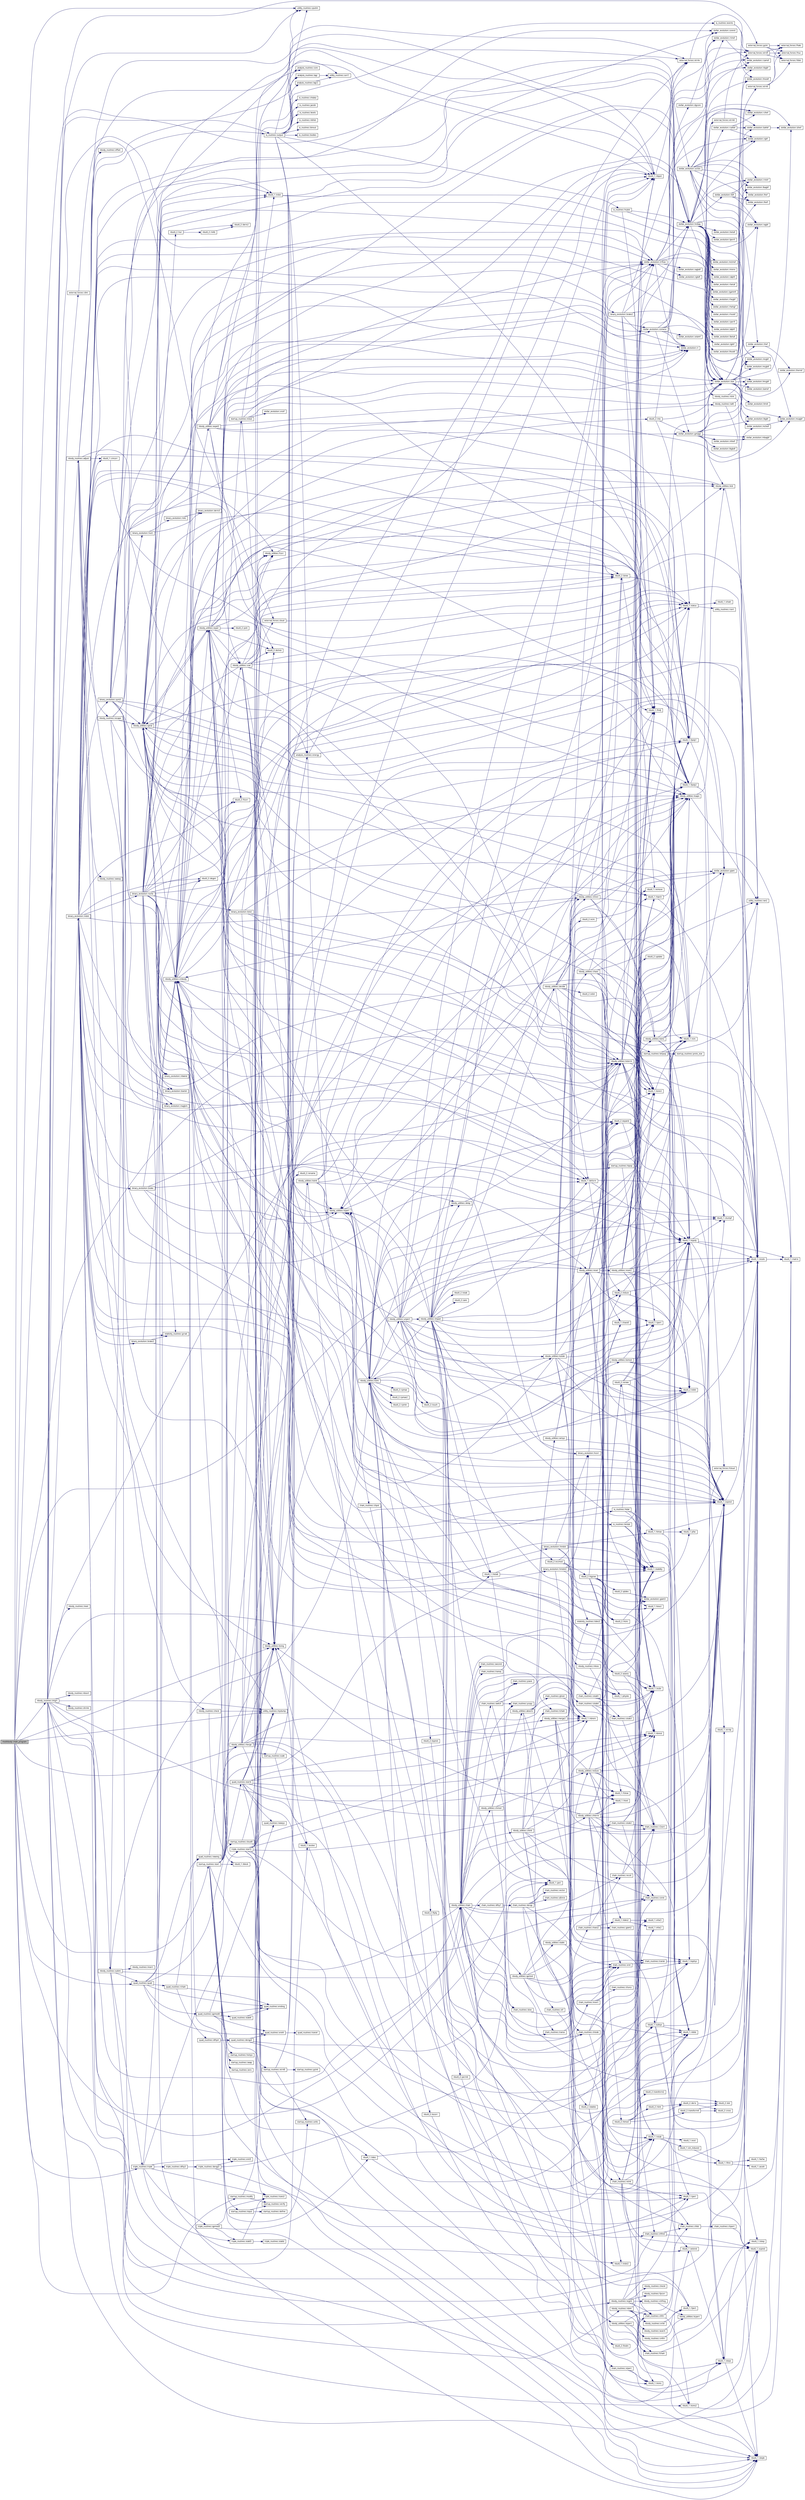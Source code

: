 digraph G
{
  edge [fontname="FreeSans.ttf",fontsize="10",labelfontname="FreeSans.ttf",labelfontsize="10"];
  node [fontname="FreeSans.ttf",fontsize="10",shape=record];
  rankdir=LR;
  Node1 [label="modnbody::main_program",height=0.2,width=0.4,color="black", fillcolor="grey75", style="filled" fontcolor="black"];
  Node1 -> Node2 [color="midnightblue",fontsize="10",style="solid",fontname="FreeSans.ttf"];
  Node2 [label="nbody_routines::adjust",height=0.2,width=0.4,color="black", fillcolor="white", style="filled",URL="$namespacenbody__routines.html#a66ef49c8a889d8519ce40fb49ff69b5c",tooltip="adjust Parameter adjustment and energy check."];
  Node2 -> Node3 [color="midnightblue",fontsize="10",style="solid",fontname="FreeSans.ttf"];
  Node3 [label="nbody_routines::check",height=0.2,width=0.4,color="black", fillcolor="white", style="filled",URL="$namespacenbody__routines.html#aa0f78dc9ee0632f43477270219ce0a36",tooltip="check Error check and restart."];
  Node3 -> Node4 [color="midnightblue",fontsize="10",style="solid",fontname="FreeSans.ttf"];
  Node4 [label="nbutil_1::iblock",height=0.2,width=0.4,color="black", fillcolor="white", style="filled",URL="$namespacenbutil__1.html#acb53c07048bdb9bb86315685ae76927f",tooltip="iblock Initialization of block steps."];
  Node3 -> Node5 [color="midnightblue",fontsize="10",style="solid",fontname="FreeSans.ttf"];
  Node5 [label="utility_routines::mydump",height=0.2,width=0.4,color="black", fillcolor="white", style="filled",URL="$namespaceutility__routines.html#ad609ebee68de3065ad4ca5471deaf69e",tooltip="not supposed to be here"];
  Node2 -> Node6 [color="midnightblue",fontsize="10",style="solid",fontname="FreeSans.ttf"];
  Node6 [label="nbutil_1::cmcorr",height=0.2,width=0.4,color="black", fillcolor="white", style="filled",URL="$namespacenbutil__1.html#a74e747957ff7962d5be9f3d0170527fb",tooltip="cmcorr referenced by nbody_routines::adjust(), and binary_evolution::mdot(). Center of mass &amp; total f..."];
  Node6 -> Node7 [color="midnightblue",fontsize="10",style="solid",fontname="FreeSans.ttf"];
  Node7 [label="nbutil_1::resolv",height=0.2,width=0.4,color="black", fillcolor="white", style="filled",URL="$namespacenbutil__1.html#a8d5d8a1be5db171cfa23c04c291b7994",tooltip="resolv only calls matrix Transformation of KS variables."];
  Node7 -> Node8 [color="midnightblue",fontsize="10",style="solid",fontname="FreeSans.ttf"];
  Node8 [label="nbutil_1::matrix",height=0.2,width=0.4,color="black", fillcolor="white", style="filled",URL="$namespacenbutil__1.html#aefa6d49aa9afa048e677bbd013c7ffbb",tooltip="matrix no other calls Levi-Civita matrix."];
  Node2 -> Node9 [color="midnightblue",fontsize="10",style="solid",fontname="FreeSans.ttf"];
  Node9 [label="analysis_routines::core",height=0.2,width=0.4,color="black", fillcolor="white", style="filled",URL="$namespaceanalysis__routines.html#ab0949995672264c562888b3b46453e6b"];
  Node2 -> Node10 [color="midnightblue",fontsize="10",style="solid",fontname="FreeSans.ttf"];
  Node10 [label="utility_routines::cputim",height=0.2,width=0.4,color="black", fillcolor="white", style="filled",URL="$namespaceutility__routines.html#a07bbeb23a5ce1a8b1fa1105e9c8a844f"];
  Node2 -> Node11 [color="midnightblue",fontsize="10",style="solid",fontname="FreeSans.ttf"];
  Node11 [label="analysis_routines::energy",height=0.2,width=0.4,color="black", fillcolor="white", style="filled",URL="$namespaceanalysis__routines.html#afb89c6067a98e1885d6129bda8174f38"];
  Node11 -> Node12 [color="midnightblue",fontsize="10",style="solid",fontname="FreeSans.ttf"];
  Node12 [label="chain_routines::chpot",height=0.2,width=0.4,color="black", fillcolor="white", style="filled",URL="$namespacechain__routines.html#a710cf48595a7bfe72fe3fef4ea7ec6ba"];
  Node12 -> Node13 [color="midnightblue",fontsize="10",style="solid",fontname="FreeSans.ttf"];
  Node13 [label="nbutil_1::xcpred",height=0.2,width=0.4,color="black", fillcolor="white", style="filled",URL="$namespacenbutil__1.html#a5cdf72c78f3331094c52475a859bd70d",tooltip="xcpred Prediction of global chain coordinates."];
  Node11 -> Node7 [color="midnightblue",fontsize="10",style="solid",fontname="FreeSans.ttf"];
  Node11 -> Node14 [color="midnightblue",fontsize="10",style="solid",fontname="FreeSans.ttf"];
  Node14 [label="external_forces::xtrnlv",height=0.2,width=0.4,color="black", fillcolor="white", style="filled",URL="$namespaceexternal__forces.html#a430a958be587d2317b4f2ef02805e8a6",tooltip="External potential and virial energy."];
  Node14 -> Node15 [color="midnightblue",fontsize="10",style="solid",fontname="FreeSans.ttf"];
  Node15 [label="external_forces::xtrnlf",height=0.2,width=0.4,color="black", fillcolor="white", style="filled",URL="$namespaceexternal__forces.html#a21a21c69433476df657ffa8c8dcd220a",tooltip="External force &amp; first derivative."];
  Node15 -> Node16 [color="midnightblue",fontsize="10",style="solid",fontname="FreeSans.ttf"];
  Node16 [label="external_forces::fdisk",height=0.2,width=0.4,color="black", fillcolor="white", style="filled",URL="$namespaceexternal__forces.html#acc57121bb296adc765ef98e5c8042012"];
  Node15 -> Node17 [color="midnightblue",fontsize="10",style="solid",fontname="FreeSans.ttf"];
  Node17 [label="external_forces::fhalo",height=0.2,width=0.4,color="black", fillcolor="white", style="filled",URL="$namespaceexternal__forces.html#a6464cd2dad67d80c9a255fe69cfb2e8a"];
  Node15 -> Node18 [color="midnightblue",fontsize="10",style="solid",fontname="FreeSans.ttf"];
  Node18 [label="external_forces::fnuc",height=0.2,width=0.4,color="black", fillcolor="white", style="filled",URL="$namespaceexternal__forces.html#a7893df73705e73e436e7c3355dad754c"];
  Node2 -> Node19 [color="midnightblue",fontsize="10",style="solid",fontname="FreeSans.ttf"];
  Node19 [label="nbody_routines::escape",height=0.2,width=0.4,color="black", fillcolor="white", style="filled",URL="$namespacenbody__routines.html#aad6643c587a3cdcec2ec2b5fbdbcefd4",tooltip="escape Escaper removal."];
  Node19 -> Node20 [color="midnightblue",fontsize="10",style="solid",fontname="FreeSans.ttf"];
  Node20 [label="chain_routines::chfind",height=0.2,width=0.4,color="black", fillcolor="white", style="filled",URL="$namespacechain__routines.html#a1e640d2153ad63ebccc6d9ba167ed9fd",tooltip="Referenced by nbody_routines::escape(), ksreg(), and ksterm()."];
  Node20 -> Node21 [color="midnightblue",fontsize="10",style="solid",fontname="FreeSans.ttf"];
  Node21 [label="chain_routines::chlist",height=0.2,width=0.4,color="black", fillcolor="white", style="filled",URL="$namespacechain__routines.html#a028778d8f979e3835cf38b2abc7d1e23"];
  Node21 -> Node22 [color="midnightblue",fontsize="10",style="solid",fontname="FreeSans.ttf"];
  Node22 [label="chain_routines::chpert",height=0.2,width=0.4,color="black", fillcolor="white", style="filled",URL="$namespacechain__routines.html#a895b40953b4b75ac50ea64369e28d1c3",tooltip="chpert only called by chlist"];
  Node22 -> Node13 [color="midnightblue",fontsize="10",style="solid",fontname="FreeSans.ttf"];
  Node20 -> Node13 [color="midnightblue",fontsize="10",style="solid",fontname="FreeSans.ttf"];
  Node19 -> Node23 [color="midnightblue",fontsize="10",style="solid",fontname="FreeSans.ttf"];
  Node23 [label="nbutil_1::hiarch",height=0.2,width=0.4,color="black", fillcolor="white", style="filled",URL="$namespacenbutil__1.html#aeff19091e86f88d9d49803a19cad6309",tooltip="hiarch References resolv() (final) and status(). Hierarchical system diagnostics."];
  Node23 -> Node7 [color="midnightblue",fontsize="10",style="solid",fontname="FreeSans.ttf"];
  Node23 -> Node24 [color="midnightblue",fontsize="10",style="solid",fontname="FreeSans.ttf"];
  Node24 [label="nbutil_1::status",height=0.2,width=0.4,color="black", fillcolor="white", style="filled",URL="$namespacenbutil__1.html#a4ba632a398bb6f291f819a3513233c64",tooltip="status group Current configuration."];
  Node24 -> Node25 [color="midnightblue",fontsize="10",style="solid",fontname="FreeSans.ttf"];
  Node25 [label="nbutil_1::ichain",height=0.2,width=0.4,color="black", fillcolor="white", style="filled",URL="$namespacenbutil__1.html#aabc71e02b5bb18d8ce9803fd9f0e1659",tooltip="ichain Determination of chain vector. only used by status"];
  Node24 -> Node26 [color="midnightblue",fontsize="10",style="solid",fontname="FreeSans.ttf"];
  Node26 [label="utility_routines::rsort",height=0.2,width=0.4,color="black", fillcolor="white", style="filled",URL="$namespaceutility__routines.html#aba7c9029f4e928109772dd41f2a899dc"];
  Node19 -> Node27 [color="midnightblue",fontsize="10",style="solid",fontname="FreeSans.ttf"];
  Node27 [label="nbutil_1::remove",height=0.2,width=0.4,color="black", fillcolor="white", style="filled",URL="$namespacenbutil__1.html#a0a9456cbb51e90f9b53e1b0fa13d2330",tooltip="remove no other calls Particle removal."];
  Node19 -> Node28 [color="midnightblue",fontsize="10",style="solid",fontname="FreeSans.ttf"];
  Node28 [label="nbody_utilities::spiral",height=0.2,width=0.4,color="black", fillcolor="white", style="filled",URL="$namespacenbody__utilities.html#a874e81f30cf1a04907f353980631903a",tooltip="spiral group Tidal circularization of binary orbit."];
  Node28 -> Node29 [color="midnightblue",fontsize="10",style="solid",fontname="FreeSans.ttf"];
  Node29 [label="nbutil_2::binev",height=0.2,width=0.4,color="black", fillcolor="white", style="filled",URL="$namespacenbutil__2.html#a395182ecd59bb83510502ed0b1a35f77",tooltip="binev References findj() (final) and status()"];
  Node29 -> Node30 [color="midnightblue",fontsize="10",style="solid",fontname="FreeSans.ttf"];
  Node30 [label="nbutil_1::findj",height=0.2,width=0.4,color="black", fillcolor="white", style="filled",URL="$namespacenbutil__1.html#a94755eac039720506902bfd356caae20",tooltip="findj no other calls Find merger ghost."];
  Node29 -> Node24 [color="midnightblue",fontsize="10",style="solid",fontname="FreeSans.ttf"];
  Node28 -> Node31 [color="midnightblue",fontsize="10",style="solid",fontname="FreeSans.ttf"];
  Node31 [label="nbody_utilities::cmbody",height=0.2,width=0.4,color="black", fillcolor="white", style="filled",URL="$namespacenbody__utilities.html#a74e7091df9c5ce782d2703d96da3e749",tooltip="cmbody group Formation of c.m. body by collision."];
  Node31 -> Node29 [color="midnightblue",fontsize="10",style="solid",fontname="FreeSans.ttf"];
  Node31 -> Node32 [color="midnightblue",fontsize="10",style="solid",fontname="FreeSans.ttf"];
  Node32 [label="nbutil_2::degen",height=0.2,width=0.4,color="black", fillcolor="white", style="filled",URL="$namespacenbutil__2.html#a5fffc092beb7b852c912aaff47ba3e6b",tooltip="degen Binary output for degenerate stars."];
  Node32 -> Node24 [color="midnightblue",fontsize="10",style="solid",fontname="FreeSans.ttf"];
  Node31 -> Node33 [color="midnightblue",fontsize="10",style="solid",fontname="FreeSans.ttf"];
  Node33 [label="nbutil_2::dtchck",height=0.2,width=0.4,color="black", fillcolor="white", style="filled",URL="$namespacenbutil__2.html#a1e8b5e7c0ef3e3e7bbfb57f8f93d360c",tooltip="dtchck no other calls Find the largest block time-step, starting with dt, that is commensurate with c..."];
  Node31 -> Node34 [color="midnightblue",fontsize="10",style="solid",fontname="FreeSans.ttf"];
  Node34 [label="nbody_utilities::expel",height=0.2,width=0.4,color="black", fillcolor="white", style="filled",URL="$namespacenbody__utilities.html#a857fd1980d93db84da9386f51f225f03",tooltip="expel called by cmbody and spiral Common envelope stage of interacting stars."];
  Node34 -> Node35 [color="midnightblue",fontsize="10",style="solid",fontname="FreeSans.ttf"];
  Node35 [label="nbody_utilities::coal",height=0.2,width=0.4,color="black", fillcolor="white", style="filled",URL="$namespacenbody__utilities.html#ace27cd5fd8404c0f1afb0684d34bd362",tooltip="coal Coalescence of Roche/CE binary. called indirectly by cmbody, but also external"];
  Node35 -> Node29 [color="midnightblue",fontsize="10",style="solid",fontname="FreeSans.ttf"];
  Node35 -> Node33 [color="midnightblue",fontsize="10",style="solid",fontname="FreeSans.ttf"];
  Node35 -> Node36 [color="midnightblue",fontsize="10",style="solid",fontname="FreeSans.ttf"];
  Node36 [label="nbody_utilities::fcorr",height=0.2,width=0.4,color="black", fillcolor="white", style="filled",URL="$namespacenbody__utilities.html#a2e7711e18caef2837ecccb1c13f3d24d",tooltip="fcorr References utility_routines::ran2(), and spiral(). Total force corrections due to masss loss..."];
  Node36 -> Node37 [color="midnightblue",fontsize="10",style="solid",fontname="FreeSans.ttf"];
  Node37 [label="nbody_utilities::kick",height=0.2,width=0.4,color="black", fillcolor="white", style="filled",URL="$namespacenbody__utilities.html#ae7afc2a5d5a3811fda363ea8509f6009",tooltip="kick References utility_routines::ran2(), and spiral(). Velocity kick for WD, neutron stars or black ..."];
  Node37 -> Node38 [color="midnightblue",fontsize="10",style="solid",fontname="FreeSans.ttf"];
  Node38 [label="utility_routines::ran2",height=0.2,width=0.4,color="black", fillcolor="white", style="filled",URL="$namespaceutility__routines.html#a07b18ea3ae62bae7d2d67178107c1c27"];
  Node37 -> Node28 [color="midnightblue",fontsize="10",style="solid",fontname="FreeSans.ttf"];
  Node35 -> Node39 [color="midnightblue",fontsize="10",style="solid",fontname="FreeSans.ttf"];
  Node39 [label="nbutil_1::fpoly1",height=0.2,width=0.4,color="black", fillcolor="white", style="filled",URL="$namespacenbutil__1.html#afba4ed9003365398c8175150cbb8d44b",tooltip="fpoly1 Force &amp; first derivative. References external_forces::fcloud(), and external_forces::xtrnld()..."];
  Node39 -> Node40 [color="midnightblue",fontsize="10",style="solid",fontname="FreeSans.ttf"];
  Node40 [label="external_forces::fcloud",height=0.2,width=0.4,color="black", fillcolor="white", style="filled",URL="$namespaceexternal__forces.html#a9a4396f6c449503775ae8fa9249a4918"];
  Node39 -> Node41 [color="midnightblue",fontsize="10",style="solid",fontname="FreeSans.ttf"];
  Node41 [label="external_forces::xtrnld",height=0.2,width=0.4,color="black", fillcolor="white", style="filled",URL="$namespaceexternal__forces.html#ab069c76c645649c040ef39e3c5f5b277",tooltip="External force &amp; derivatives."];
  Node41 -> Node15 [color="midnightblue",fontsize="10",style="solid",fontname="FreeSans.ttf"];
  Node35 -> Node42 [color="midnightblue",fontsize="10",style="solid",fontname="FreeSans.ttf"];
  Node42 [label="nbutil_1::fpoly2",height=0.2,width=0.4,color="black", fillcolor="white", style="filled",URL="$namespacenbutil__1.html#a6f94692e7e357f1299dd512ae43cd03e",tooltip="fpoly2 calls steps(), and external_forces::xtrnld(). Second &amp; third force derivative."];
  Node42 -> Node43 [color="midnightblue",fontsize="10",style="solid",fontname="FreeSans.ttf"];
  Node43 [label="nbutil_1::steps",height=0.2,width=0.4,color="black", fillcolor="white", style="filled",URL="$namespacenbutil__1.html#a063bf08e85f5e2bdea1d2367ed6c7789",tooltip="steps only calls stepk(), and tstep(). Initialization of time-steps &amp; prediction variables."];
  Node43 -> Node44 [color="midnightblue",fontsize="10",style="solid",fontname="FreeSans.ttf"];
  Node44 [label="nbutil_1::stepk",height=0.2,width=0.4,color="black", fillcolor="white", style="filled",URL="$namespacenbutil__1.html#a51f2905cec2e80f05652f4e8ded3246e",tooltip="stepk no other calls Block time-steps."];
  Node43 -> Node45 [color="midnightblue",fontsize="10",style="solid",fontname="FreeSans.ttf"];
  Node45 [label="nbutil_1::tstep",height=0.2,width=0.4,color="black", fillcolor="white", style="filled",URL="$namespacenbutil__1.html#a58d72f5676a787340e862372d1f1b225",tooltip="tstep General time-step criterion. no other subroutine calls"];
  Node42 -> Node41 [color="midnightblue",fontsize="10",style="solid",fontname="FreeSans.ttf"];
  Node35 -> Node46 [color="midnightblue",fontsize="10",style="solid",fontname="FreeSans.ttf"];
  Node46 [label="nbody_utilities::ksreg",height=0.2,width=0.4,color="black", fillcolor="white", style="filled",URL="$namespacenbody__utilities.html#a40b469ca94cc9ba3708923a6f342c90e",tooltip="ksreg group New KS regularization."];
  Node46 -> Node20 [color="midnightblue",fontsize="10",style="solid",fontname="FreeSans.ttf"];
  Node46 -> Node47 [color="midnightblue",fontsize="10",style="solid",fontname="FreeSans.ttf"];
  Node47 [label="nbutil_1::evolve",height=0.2,width=0.4,color="black", fillcolor="white", style="filled",URL="$namespacenbutil__1.html#acfa95392b4559d112942735228acb8ed",tooltip="evolve only calls resolv Binary diagnostics."];
  Node47 -> Node7 [color="midnightblue",fontsize="10",style="solid",fontname="FreeSans.ttf"];
  Node46 -> Node48 [color="midnightblue",fontsize="10",style="solid",fontname="FreeSans.ttf"];
  Node48 [label="nbody_utilities::ksinit",height=0.2,width=0.4,color="black", fillcolor="white", style="filled",URL="$namespacenbody__utilities.html#a253d0d0661c05cafeefa984990c715ca",tooltip="ksinit only called by ksreg Initialization of KS regularization."];
  Node48 -> Node39 [color="midnightblue",fontsize="10",style="solid",fontname="FreeSans.ttf"];
  Node48 -> Node42 [color="midnightblue",fontsize="10",style="solid",fontname="FreeSans.ttf"];
  Node48 -> Node49 [color="midnightblue",fontsize="10",style="solid",fontname="FreeSans.ttf"];
  Node49 [label="nbody_utilities::ksapo",height=0.2,width=0.4,color="black", fillcolor="white", style="filled",URL="$namespacenbody__utilities.html#affe4acdfddf363d3f9cb13f8d490987e",tooltip="ksapo References kick(), and utility_routines::ran2(). Apocentre/pericentre/random KS variables..."];
  Node49 -> Node37 [color="midnightblue",fontsize="10",style="solid",fontname="FreeSans.ttf"];
  Node49 -> Node38 [color="midnightblue",fontsize="10",style="solid",fontname="FreeSans.ttf"];
  Node48 -> Node50 [color="midnightblue",fontsize="10",style="solid",fontname="FreeSans.ttf"];
  Node50 [label="nbutil_2::kslist",height=0.2,width=0.4,color="black", fillcolor="white", style="filled",URL="$namespacenbutil__2.html#ad5a3fcec0339f5ecb6ba6c6e65b1b10d",tooltip="no other calls"];
  Node48 -> Node51 [color="midnightblue",fontsize="10",style="solid",fontname="FreeSans.ttf"];
  Node51 [label="nbody_utilities::ksperi",height=0.2,width=0.4,color="black", fillcolor="white", style="filled",URL="$namespacenbody__utilities.html#af417baf85398af8e5db319eb148759c5",tooltip="ksperi References ksint(), stumpf(), and xvpred(). Pericentre KS variables."];
  Node51 -> Node52 [color="midnightblue",fontsize="10",style="solid",fontname="FreeSans.ttf"];
  Node52 [label="nbody_utilities::ksint",height=0.2,width=0.4,color="black", fillcolor="white", style="filled",URL="$namespacenbody__utilities.html#a542dfe47cab08d2fbe7b792ecf87af1c",tooltip="ksint group Regularized integration."];
  Node52 -> Node53 [color="midnightblue",fontsize="10",style="solid",fontname="FreeSans.ttf"];
  Node53 [label="nbutil_2::assess",height=0.2,width=0.4,color="black", fillcolor="white", style="filled",URL="$namespacenbutil__2.html#a1467f891c1620e064a58e5407d8ac829",tooltip="assess only called by ::ksinit"];
  Node53 -> Node54 [color="midnightblue",fontsize="10",style="solid",fontname="FreeSans.ttf"];
  Node54 [label="nbutil_1::inclin",height=0.2,width=0.4,color="black", fillcolor="white", style="filled",URL="$namespacenbutil__1.html#ae0e861cf6024cc6a51a65ed2e78bb404",tooltip="inclin Inclination of hierarchical system. no other calls"];
  Node53 -> Node55 [color="midnightblue",fontsize="10",style="solid",fontname="FreeSans.ttf"];
  Node55 [label="nbutil_1::nstab",height=0.2,width=0.4,color="black", fillcolor="white", style="filled",URL="$namespacenbutil__1.html#aeb5b61f7e9996137cd17bb52873e039c",tooltip="nstab has no other calls general three-body stability algorithm nstab.f90 contains also ein_induced f..."];
  Node55 -> Node56 [color="midnightblue",fontsize="10",style="solid",fontname="FreeSans.ttf"];
  Node56 [label="nbutil_1::ein_induced",height=0.2,width=0.4,color="black", fillcolor="white", style="filled",URL="$namespacenbutil__1.html#a54bc3bbca54fc18d593af715b7abd455"];
  Node56 -> Node57 [color="midnightblue",fontsize="10",style="solid",fontname="FreeSans.ttf"];
  Node57 [label="nbutil_1::flmn",height=0.2,width=0.4,color="black", fillcolor="white", style="filled",URL="$namespacenbutil__1.html#a6dc562e671d33eca4ee16bf2912a44bc"];
  Node57 -> Node58 [color="midnightblue",fontsize="10",style="solid",fontname="FreeSans.ttf"];
  Node58 [label="nbutil_1::acosh",height=0.2,width=0.4,color="black", fillcolor="white", style="filled",URL="$namespacenbutil__1.html#ac2623e117688ab0cd1ec6f5bef33e712"];
  Node57 -> Node59 [color="midnightblue",fontsize="10",style="solid",fontname="FreeSans.ttf"];
  Node59 [label="nbutil_1::facfac",height=0.2,width=0.4,color="black", fillcolor="white", style="filled",URL="$namespacenbutil__1.html#a6e830e599a2aaaadc27ba37934e7696e"];
  Node55 -> Node60 [color="midnightblue",fontsize="10",style="solid",fontname="FreeSans.ttf"];
  Node60 [label="nbutil_1::eoct",height=0.2,width=0.4,color="black", fillcolor="white", style="filled",URL="$namespacenbutil__1.html#a272270cd164c80c1ab1a95523cb7e15a"];
  Node55 -> Node57 [color="midnightblue",fontsize="10",style="solid",fontname="FreeSans.ttf"];
  Node53 -> Node61 [color="midnightblue",fontsize="10",style="solid",fontname="FreeSans.ttf"];
  Node61 [label="nbutil_1::stability",height=0.2,width=0.4,color="black", fillcolor="white", style="filled",URL="$namespacenbutil__1.html#a9b61c2daaa1cc2ab326b28bed4f8942a",tooltip="stability no other calls Three-body stability test (Mardling &amp; Aarseth 1999)"];
  Node52 -> Node62 [color="midnightblue",fontsize="10",style="solid",fontname="FreeSans.ttf"];
  Node62 [label="nbody_utilities::chrect",height=0.2,width=0.4,color="black", fillcolor="white", style="filled",URL="$namespacenbody__utilities.html#a082a521785bb4b3b9c8bb5fddf39639b",tooltip="chrect Rectification of chaotic orbit. binary stellar evolution?"];
  Node62 -> Node29 [color="midnightblue",fontsize="10",style="solid",fontname="FreeSans.ttf"];
  Node62 -> Node63 [color="midnightblue",fontsize="10",style="solid",fontname="FreeSans.ttf"];
  Node63 [label="nbutil_1::chaos0",height=0.2,width=0.4,color="black", fillcolor="white", style="filled",URL="$namespacenbutil__1.html#a6a901275f55da55ceeaac6d59b6765ec",tooltip="chaos0 no other calls Initial chaos boundary parameters."];
  Node62 -> Node31 [color="midnightblue",fontsize="10",style="solid",fontname="FreeSans.ttf"];
  Node62 -> Node64 [color="midnightblue",fontsize="10",style="solid",fontname="FreeSans.ttf"];
  Node64 [label="stellar_evolution::giant",height=0.2,width=0.4,color="black", fillcolor="white", style="filled",URL="$namespacestellar__evolution.html#a576a8e3389b25be58f4ec43d39db1d80",tooltip="giant Structure constants of giant star."];
  Node62 -> Node49 [color="midnightblue",fontsize="10",style="solid",fontname="FreeSans.ttf"];
  Node62 -> Node51 [color="midnightblue",fontsize="10",style="solid",fontname="FreeSans.ttf"];
  Node62 -> Node65 [color="midnightblue",fontsize="10",style="solid",fontname="FreeSans.ttf"];
  Node65 [label="nbutil_1::ksrect",height=0.2,width=0.4,color="black", fillcolor="white", style="filled",URL="$namespacenbutil__1.html#afeea6e87098e92726fb5aa9058dd00c4",tooltip="ksrect References stellar_evolution::tcirc(). Rectification of KS orbit."];
  Node65 -> Node66 [color="midnightblue",fontsize="10",style="solid",fontname="FreeSans.ttf"];
  Node66 [label="nbutil_1::tcirc",height=0.2,width=0.4,color="black", fillcolor="white", style="filled",URL="$namespacenbutil__1.html#a32a7d73bdffa879dea45016b8a810387",tooltip="tcirc Circularization time."];
  Node66 -> Node64 [color="midnightblue",fontsize="10",style="solid",fontname="FreeSans.ttf"];
  Node62 -> Node28 [color="midnightblue",fontsize="10",style="solid",fontname="FreeSans.ttf"];
  Node62 -> Node66 [color="midnightblue",fontsize="10",style="solid",fontname="FreeSans.ttf"];
  Node62 -> Node67 [color="midnightblue",fontsize="10",style="solid",fontname="FreeSans.ttf"];
  Node67 [label="nbutil_1::xvpred",height=0.2,width=0.4,color="black", fillcolor="white", style="filled",URL="$namespacenbutil__1.html#a67a390a7dc2a1e6795f7f8e16852b5da",tooltip="xvpred only calls resolv Prediction of coordinates &amp; velocities."];
  Node67 -> Node7 [color="midnightblue",fontsize="10",style="solid",fontname="FreeSans.ttf"];
  Node52 -> Node31 [color="midnightblue",fontsize="10",style="solid",fontname="FreeSans.ttf"];
  Node52 -> Node68 [color="midnightblue",fontsize="10",style="solid",fontname="FreeSans.ttf"];
  Node68 [label="nbody_utilities::delay",height=0.2,width=0.4,color="black", fillcolor="white", style="filled",URL="$namespacenbody__utilities.html#aa042cf4c0be4f6a83060044202350b43",tooltip="delay only calls ksterm Delay of multiple regularization. Referenced by impact(), nbody_routines::int..."];
  Node68 -> Node69 [color="midnightblue",fontsize="10",style="solid",fontname="FreeSans.ttf"];
  Node69 [label="nbody_utilities::ksterm",height=0.2,width=0.4,color="black", fillcolor="white", style="filled",URL="$namespacenbody__utilities.html#a703ad2ddac8bb99d13266eb1e129a085",tooltip="ksterm Termination of KS regularization."];
  Node69 -> Node20 [color="midnightblue",fontsize="10",style="solid",fontname="FreeSans.ttf"];
  Node69 -> Node39 [color="midnightblue",fontsize="10",style="solid",fontname="FreeSans.ttf"];
  Node69 -> Node42 [color="midnightblue",fontsize="10",style="solid",fontname="FreeSans.ttf"];
  Node69 -> Node52 [color="midnightblue",fontsize="10",style="solid",fontname="FreeSans.ttf"];
  Node69 -> Node65 [color="midnightblue",fontsize="10",style="solid",fontname="FreeSans.ttf"];
  Node69 -> Node70 [color="midnightblue",fontsize="10",style="solid",fontname="FreeSans.ttf"];
  Node70 [label="nbutil_1::ksres",height=0.2,width=0.4,color="black", fillcolor="white", style="filled",URL="$namespacenbutil__1.html#af6d63fa887d5a87fd8371152b7bb901f",tooltip="ksres only called by ::ksreg Coordinates of regularized pair."];
  Node69 -> Node71 [color="midnightblue",fontsize="10",style="solid",fontname="FreeSans.ttf"];
  Node71 [label="nbutil_1::nblist",height=0.2,width=0.4,color="black", fillcolor="white", style="filled",URL="$namespacenbutil__1.html#afe4daf4f7f7485b6ba6df21cf09456ea",tooltip="nblist no other subroutine calls Neighbour list &amp; radius."];
  Node69 -> Node72 [color="midnightblue",fontsize="10",style="solid",fontname="FreeSans.ttf"];
  Node72 [label="nbutil_1::nbpot",height=0.2,width=0.4,color="black", fillcolor="white", style="filled",URL="$namespacenbutil__1.html#abbdb114dd85f2e59e782d1d6756fb5d9",tooltip="nbpot Potential energy of subsystem. References external_forces::xtrnlv()."];
  Node72 -> Node14 [color="midnightblue",fontsize="10",style="solid",fontname="FreeSans.ttf"];
  Node69 -> Node27 [color="midnightblue",fontsize="10",style="solid",fontname="FreeSans.ttf"];
  Node69 -> Node7 [color="midnightblue",fontsize="10",style="solid",fontname="FreeSans.ttf"];
  Node69 -> Node28 [color="midnightblue",fontsize="10",style="solid",fontname="FreeSans.ttf"];
  Node69 -> Node73 [color="midnightblue",fontsize="10",style="solid",fontname="FreeSans.ttf"];
  Node73 [label="nbutil_1::stumpf",height=0.2,width=0.4,color="black", fillcolor="white", style="filled",URL="$namespacenbutil__1.html#a5c11a40f1141eb2eb4b4e08503368824",tooltip="stumpf no other calls Modified Stumpff functions."];
  Node69 -> Node74 [color="midnightblue",fontsize="10",style="solid",fontname="FreeSans.ttf"];
  Node74 [label="nbutil_2::update",height=0.2,width=0.4,color="black", fillcolor="white", style="filled",URL="$namespacenbutil__2.html#ae28b4a8493e8a05af864ede8db9b7295",tooltip="update only called by ::ksterm"];
  Node69 -> Node67 [color="midnightblue",fontsize="10",style="solid",fontname="FreeSans.ttf"];
  Node52 -> Node75 [color="midnightblue",fontsize="10",style="solid",fontname="FreeSans.ttf"];
  Node75 [label="nbutil_2::eccmod",height=0.2,width=0.4,color="black", fillcolor="white", style="filled",URL="$namespacenbutil__2.html#a4f24a74959f2b8cdfb89f02c90849271",tooltip="eccmod only called by ::ksint"];
  Node75 -> Node30 [color="midnightblue",fontsize="10",style="solid",fontname="FreeSans.ttf"];
  Node75 -> Node76 [color="midnightblue",fontsize="10",style="solid",fontname="FreeSans.ttf"];
  Node76 [label="nbutil_2::hicirc",height=0.2,width=0.4,color="black", fillcolor="white", style="filled",URL="$namespacenbutil__2.html#a5a391408a537f6becf87d720cb5fd816",tooltip="hicirc Eccentricity for given circularization time. should probably be a function not a subroutine..."];
  Node76 -> Node77 [color="midnightblue",fontsize="10",style="solid",fontname="FreeSans.ttf"];
  Node77 [label="stellar_evolution::giant3",height=0.2,width=0.4,color="black", fillcolor="white", style="filled",URL="$namespacestellar__evolution.html#af07758aab6210bae4f16bba88bc89210",tooltip="giant3 Structure constants of giant star. should probably be a function not a subroutine"];
  Node75 -> Node78 [color="midnightblue",fontsize="10",style="solid",fontname="FreeSans.ttf"];
  Node78 [label="nbutil_2::higrow",height=0.2,width=0.4,color="black", fillcolor="white", style="filled",URL="$namespacenbutil__2.html#ad53ad08835f621da910b7b2d9b6f66a3",tooltip="higrow only called by eccmod"];
  Node78 -> Node63 [color="midnightblue",fontsize="10",style="solid",fontname="FreeSans.ttf"];
  Node78 -> Node77 [color="midnightblue",fontsize="10",style="solid",fontname="FreeSans.ttf"];
  Node78 -> Node76 [color="midnightblue",fontsize="10",style="solid",fontname="FreeSans.ttf"];
  Node78 -> Node79 [color="midnightblue",fontsize="10",style="solid",fontname="FreeSans.ttf"];
  Node79 [label="nbutil_2::himod",height=0.2,width=0.4,color="black", fillcolor="white", style="filled",URL="$namespacenbutil__2.html#a849fe7a7e45572c3529cbb50562764c1",tooltip="himod only called by higrow himod.f90 also contains transform2 and transform4 and dot and cross..."];
  Node79 -> Node80 [color="midnightblue",fontsize="10",style="solid",fontname="FreeSans.ttf"];
  Node80 [label="nbutil_2::deriv",height=0.2,width=0.4,color="black", fillcolor="white", style="filled",URL="$namespacenbutil__2.html#a34bdaa4489ab125f8816a3c0991427b3"];
  Node80 -> Node81 [color="midnightblue",fontsize="10",style="solid",fontname="FreeSans.ttf"];
  Node81 [label="nbutil_2::cross",height=0.2,width=0.4,color="black", fillcolor="white", style="filled",URL="$namespacenbutil__2.html#a4967350a2155bfdd262986ad83eacece"];
  Node80 -> Node82 [color="midnightblue",fontsize="10",style="solid",fontname="FreeSans.ttf"];
  Node82 [label="nbutil_2::dot",height=0.2,width=0.4,color="black", fillcolor="white", style="filled",URL="$namespacenbutil__2.html#acfe2b8ee1d17eda466f708bef130091d"];
  Node79 -> Node82 [color="midnightblue",fontsize="10",style="solid",fontname="FreeSans.ttf"];
  Node79 -> Node83 [color="midnightblue",fontsize="10",style="solid",fontname="FreeSans.ttf"];
  Node83 [label="nbutil_2::rkint",height=0.2,width=0.4,color="black", fillcolor="white", style="filled",URL="$namespacenbutil__2.html#aa7bab91db88033c8b9cc46b904cd485d",tooltip="rkint only called by himod"];
  Node83 -> Node80 [color="midnightblue",fontsize="10",style="solid",fontname="FreeSans.ttf"];
  Node79 -> Node84 [color="midnightblue",fontsize="10",style="solid",fontname="FreeSans.ttf"];
  Node84 [label="nbutil_2::transform2",height=0.2,width=0.4,color="black", fillcolor="white", style="filled",URL="$namespacenbutil__2.html#ab71795195547d85177474d581e959e46"];
  Node79 -> Node85 [color="midnightblue",fontsize="10",style="solid",fontname="FreeSans.ttf"];
  Node85 [label="nbutil_2::transform4",height=0.2,width=0.4,color="black", fillcolor="white", style="filled",URL="$namespacenbutil__2.html#aea090a900d2d57a5ea3fedd86a5cf62f"];
  Node85 -> Node81 [color="midnightblue",fontsize="10",style="solid",fontname="FreeSans.ttf"];
  Node85 -> Node82 [color="midnightblue",fontsize="10",style="solid",fontname="FreeSans.ttf"];
  Node78 -> Node86 [color="midnightblue",fontsize="10",style="solid",fontname="FreeSans.ttf"];
  Node86 [label="nbutil_1::hirect",height=0.2,width=0.4,color="black", fillcolor="white", style="filled",URL="$namespacenbutil__1.html#aff77ba0facc3a200fe7aa7592e7350b9",tooltip="hirect Rectification of hierarchical binary."];
  Node78 -> Node87 [color="midnightblue",fontsize="10",style="solid",fontname="FreeSans.ttf"];
  Node87 [label="nbutil_1::ksphys",height=0.2,width=0.4,color="black", fillcolor="white", style="filled",URL="$namespacenbutil__1.html#a4c13ca7f73afe654e0e2adc140784226",tooltip="ksphys Transformation from KS to physical variables. no other calls"];
  Node78 -> Node55 [color="midnightblue",fontsize="10",style="solid",fontname="FreeSans.ttf"];
  Node78 -> Node88 [color="midnightblue",fontsize="10",style="solid",fontname="FreeSans.ttf"];
  Node88 [label="nbutil_1::pfac",height=0.2,width=0.4,color="black", fillcolor="white", style="filled",URL="$namespacenbutil__1.html#a5bb2db95f15d1430730d8bb816f3f101",tooltip="pfac no other calls Precession factor for hierarchy."];
  Node78 -> Node89 [color="midnightblue",fontsize="10",style="solid",fontname="FreeSans.ttf"];
  Node89 [label="nbutil_1::physks",height=0.2,width=0.4,color="black", fillcolor="white", style="filled",URL="$namespacenbutil__1.html#a743c527ca0dae44157a175d22689870b",tooltip="physks no other calls Transformation from physical to KS variables."];
  Node78 -> Node90 [color="midnightblue",fontsize="10",style="solid",fontname="FreeSans.ttf"];
  Node90 [label="nbutil_2::qtides",height=0.2,width=0.4,color="black", fillcolor="white", style="filled",URL="$namespacenbutil__2.html#a6705fea10da5476bc0e1680ff283445d",tooltip="qtides only called by higrow"];
  Node90 -> Node77 [color="midnightblue",fontsize="10",style="solid",fontname="FreeSans.ttf"];
  Node78 -> Node61 [color="midnightblue",fontsize="10",style="solid",fontname="FreeSans.ttf"];
  Node75 -> Node7 [color="midnightblue",fontsize="10",style="solid",fontname="FreeSans.ttf"];
  Node52 -> Node91 [color="midnightblue",fontsize="10",style="solid",fontname="FreeSans.ttf"];
  Node91 [label="nbutil_2::flyby",height=0.2,width=0.4,color="black", fillcolor="white", style="filled",URL="$namespacenbutil__2.html#a9d2ff073c9d215592e58a0a0e7106fb3",tooltip="flyby only called by ::ksint"];
  Node91 -> Node92 [color="midnightblue",fontsize="10",style="solid",fontname="FreeSans.ttf"];
  Node92 [label="nbutil_1::fpert",height=0.2,width=0.4,color="black", fillcolor="white", style="filled",URL="$namespacenbutil__1.html#a4abe6009bb6bac26b073e98b94604b9a",tooltip="fpert no other calls Perturbing force on dominant bodies."];
  Node52 -> Node93 [color="midnightblue",fontsize="10",style="solid",fontname="FreeSans.ttf"];
  Node93 [label="nbody_utilities::impact",height=0.2,width=0.4,color="black", fillcolor="white", style="filled",URL="$namespacenbody__utilities.html#a7d64fc388757dd261b7bfb909f2fb460",tooltip="impact Multiple collision or merger search"];
  Node93 -> Node94 [color="midnightblue",fontsize="10",style="solid",fontname="FreeSans.ttf"];
  Node94 [label="nbody_utilities::chain",height=0.2,width=0.4,color="black", fillcolor="white", style="filled",URL="$namespacenbody__utilities.html#a422c239a0ba55f054b49214f8a922d8f",tooltip="callgraph callergraph"];
  Node94 -> Node95 [color="midnightblue",fontsize="10",style="solid",fontname="FreeSans.ttf"];
  Node95 [label="nbody_utilities::chinit",height=0.2,width=0.4,color="black", fillcolor="white", style="filled",URL="$namespacenbody__utilities.html#a6abaa7d00f19a973868a8398e15f4451"];
  Node95 -> Node96 [color="midnightblue",fontsize="10",style="solid",fontname="FreeSans.ttf"];
  Node96 [label="chain_routines::chfirr",height=0.2,width=0.4,color="black", fillcolor="white", style="filled",URL="$namespacechain__routines.html#a1d7097ca7cca951e7544ecaaf97a3a86"];
  Node96 -> Node21 [color="midnightblue",fontsize="10",style="solid",fontname="FreeSans.ttf"];
  Node96 -> Node97 [color="midnightblue",fontsize="10",style="solid",fontname="FreeSans.ttf"];
  Node97 [label="nbutil_1::ksres2",height=0.2,width=0.4,color="black", fillcolor="white", style="filled",URL="$namespacenbutil__1.html#a8b92297141d90ce6a6777320afd46af3",tooltip="ksres2 Coordinates &amp; velocities of KS pair. only calls matrix"];
  Node97 -> Node8 [color="midnightblue",fontsize="10",style="solid",fontname="FreeSans.ttf"];
  Node95 -> Node21 [color="midnightblue",fontsize="10",style="solid",fontname="FreeSans.ttf"];
  Node95 -> Node98 [color="midnightblue",fontsize="10",style="solid",fontname="FreeSans.ttf"];
  Node98 [label="chain_routines::const",height=0.2,width=0.4,color="black", fillcolor="white", style="filled",URL="$namespacechain__routines.html#ac3c15b0bd51eb61d5387ece8628c82aa"];
  Node95 -> Node99 [color="midnightblue",fontsize="10",style="solid",fontname="FreeSans.ttf"];
  Node99 [label="nbutil_1::nbrem",height=0.2,width=0.4,color="black", fillcolor="white", style="filled",URL="$namespacenbutil__1.html#ab56f57b7ab348df17634485a002619fc",tooltip="nbrem no other calls Removal of ghosts from neighbour lists."];
  Node95 -> Node100 [color="midnightblue",fontsize="10",style="solid",fontname="FreeSans.ttf"];
  Node100 [label="nbutil_1::nbrest",height=0.2,width=0.4,color="black", fillcolor="white", style="filled",URL="$namespacenbutil__1.html#a3f1616ad94e66097bb0924c7f1f615c3",tooltip="nbrest no other calls Restore ghosts in neighbour lists."];
  Node95 -> Node101 [color="midnightblue",fontsize="10",style="solid",fontname="FreeSans.ttf"];
  Node101 [label="nbody_utilities::setsys",height=0.2,width=0.4,color="black", fillcolor="white", style="filled",URL="$namespacenbody__utilities.html#a07b12745b00d398a3aef14b7edb0dba7"];
  Node101 -> Node69 [color="midnightblue",fontsize="10",style="solid",fontname="FreeSans.ttf"];
  Node101 -> Node102 [color="midnightblue",fontsize="10",style="solid",fontname="FreeSans.ttf"];
  Node102 [label="nbody_utilities::reset",height=0.2,width=0.4,color="black", fillcolor="white", style="filled",URL="$namespacenbody__utilities.html#a6360cd34c9612de7f68ea0c543fd02f5",tooltip="reset called by impact and externally Restore hierarchical configuration."];
  Node102 -> Node103 [color="midnightblue",fontsize="10",style="solid",fontname="FreeSans.ttf"];
  Node103 [label="nbutil_1::fclose",height=0.2,width=0.4,color="black", fillcolor="white", style="filled",URL="$namespacenbutil__1.html#a30098d0ef093319cc488625e781e1f16",tooltip="fclose no other calls Force &amp; first derivative from close bodies."];
  Node102 -> Node39 [color="midnightblue",fontsize="10",style="solid",fontname="FreeSans.ttf"];
  Node102 -> Node42 [color="midnightblue",fontsize="10",style="solid",fontname="FreeSans.ttf"];
  Node102 -> Node23 [color="midnightblue",fontsize="10",style="solid",fontname="FreeSans.ttf"];
  Node102 -> Node50 [color="midnightblue",fontsize="10",style="solid",fontname="FreeSans.ttf"];
  Node102 -> Node104 [color="midnightblue",fontsize="10",style="solid",fontname="FreeSans.ttf"];
  Node104 [label="nbutil_1::kspoly",height=0.2,width=0.4,color="black", fillcolor="white", style="filled",URL="$namespacenbutil__1.html#ad670f4a14b94e04d742182d5c3aedf9a",tooltip="kspoly calls matrix(), resolv(), stumpf(), xtrnlp(), and xvpred(). Initialization of KS polynomials..."];
  Node104 -> Node8 [color="midnightblue",fontsize="10",style="solid",fontname="FreeSans.ttf"];
  Node104 -> Node7 [color="midnightblue",fontsize="10",style="solid",fontname="FreeSans.ttf"];
  Node104 -> Node73 [color="midnightblue",fontsize="10",style="solid",fontname="FreeSans.ttf"];
  Node104 -> Node105 [color="midnightblue",fontsize="10",style="solid",fontname="FreeSans.ttf"];
  Node105 [label="nbutil_1::xtrnlp",height=0.2,width=0.4,color="black", fillcolor="white", style="filled",URL="$namespacenbutil__1.html#acb955890d4f591f10d2c66fd7b781471",tooltip="xtrnlp no other calls External KS perturbation"];
  Node104 -> Node67 [color="midnightblue",fontsize="10",style="solid",fontname="FreeSans.ttf"];
  Node102 -> Node46 [color="midnightblue",fontsize="10",style="solid",fontname="FreeSans.ttf"];
  Node102 -> Node69 [color="midnightblue",fontsize="10",style="solid",fontname="FreeSans.ttf"];
  Node102 -> Node72 [color="midnightblue",fontsize="10",style="solid",fontname="FreeSans.ttf"];
  Node102 -> Node100 [color="midnightblue",fontsize="10",style="solid",fontname="FreeSans.ttf"];
  Node102 -> Node106 [color="midnightblue",fontsize="10",style="solid",fontname="FreeSans.ttf"];
  Node106 [label="nbody_utilities::reset2",height=0.2,width=0.4,color="black", fillcolor="white", style="filled",URL="$namespacenbody__utilities.html#aff59f8209bb838522c60c5c60f83245b",tooltip="reset2 only called by reset Termination of double hierarchy."];
  Node106 -> Node30 [color="midnightblue",fontsize="10",style="solid",fontname="FreeSans.ttf"];
  Node106 -> Node39 [color="midnightblue",fontsize="10",style="solid",fontname="FreeSans.ttf"];
  Node106 -> Node42 [color="midnightblue",fontsize="10",style="solid",fontname="FreeSans.ttf"];
  Node106 -> Node23 [color="midnightblue",fontsize="10",style="solid",fontname="FreeSans.ttf"];
  Node106 -> Node54 [color="midnightblue",fontsize="10",style="solid",fontname="FreeSans.ttf"];
  Node106 -> Node107 [color="midnightblue",fontsize="10",style="solid",fontname="FreeSans.ttf"];
  Node107 [label="nbody_utilities::ksin2",height=0.2,width=0.4,color="black", fillcolor="white", style="filled",URL="$namespacenbody__utilities.html#adbd10a5bc70d69b5e883c9bf4ebaa13a",tooltip="ksin2 Initialization of hierarchical KS."];
  Node107 -> Node39 [color="midnightblue",fontsize="10",style="solid",fontname="FreeSans.ttf"];
  Node107 -> Node42 [color="midnightblue",fontsize="10",style="solid",fontname="FreeSans.ttf"];
  Node107 -> Node49 [color="midnightblue",fontsize="10",style="solid",fontname="FreeSans.ttf"];
  Node107 -> Node50 [color="midnightblue",fontsize="10",style="solid",fontname="FreeSans.ttf"];
  Node107 -> Node51 [color="midnightblue",fontsize="10",style="solid",fontname="FreeSans.ttf"];
  Node107 -> Node104 [color="midnightblue",fontsize="10",style="solid",fontname="FreeSans.ttf"];
  Node107 -> Node8 [color="midnightblue",fontsize="10",style="solid",fontname="FreeSans.ttf"];
  Node107 -> Node71 [color="midnightblue",fontsize="10",style="solid",fontname="FreeSans.ttf"];
  Node107 -> Node108 [color="midnightblue",fontsize="10",style="solid",fontname="FreeSans.ttf"];
  Node108 [label="nbutil_1::tperi",height=0.2,width=0.4,color="black", fillcolor="white", style="filled",URL="$namespacenbutil__1.html#a23e95bd8075244d0d24ed4487789028e",tooltip="tperi no other calls Pericentre time for KS motion."];
  Node106 -> Node50 [color="midnightblue",fontsize="10",style="solid",fontname="FreeSans.ttf"];
  Node106 -> Node104 [color="midnightblue",fontsize="10",style="solid",fontname="FreeSans.ttf"];
  Node106 -> Node71 [color="midnightblue",fontsize="10",style="solid",fontname="FreeSans.ttf"];
  Node106 -> Node72 [color="midnightblue",fontsize="10",style="solid",fontname="FreeSans.ttf"];
  Node106 -> Node100 [color="midnightblue",fontsize="10",style="solid",fontname="FreeSans.ttf"];
  Node106 -> Node55 [color="midnightblue",fontsize="10",style="solid",fontname="FreeSans.ttf"];
  Node106 -> Node7 [color="midnightblue",fontsize="10",style="solid",fontname="FreeSans.ttf"];
  Node106 -> Node61 [color="midnightblue",fontsize="10",style="solid",fontname="FreeSans.ttf"];
  Node106 -> Node109 [color="midnightblue",fontsize="10",style="solid",fontname="FreeSans.ttf"];
  Node109 [label="stellar_evolution::trflow",height=0.2,width=0.4,color="black", fillcolor="white", style="filled",URL="$namespacestellar__evolution.html#a70cec1d526921cece333d3401549a460",tooltip="trflow Time until Roche overflow."];
  Node109 -> Node110 [color="midnightblue",fontsize="10",style="solid",fontname="FreeSans.ttf"];
  Node110 [label="stellar_evolution::hrdiag",height=0.2,width=0.4,color="black", fillcolor="white", style="filled",URL="$namespacestellar__evolution.html#a0482b0c4be89d72f104cf22b85cf62ed",tooltip="H-R diagram for population I stars."];
  Node110 -> Node111 [color="midnightblue",fontsize="10",style="solid",fontname="FreeSans.ttf"];
  Node111 [label="stellar_evolution::lalphf",height=0.2,width=0.4,color="black", fillcolor="white", style="filled",URL="$namespacestellar__evolution.html#ad0a405f883237d2afb6af6c8942e191b"];
  Node110 -> Node112 [color="midnightblue",fontsize="10",style="solid",fontname="FreeSans.ttf"];
  Node112 [label="stellar_evolution::lbetaf",height=0.2,width=0.4,color="black", fillcolor="white", style="filled",URL="$namespacestellar__evolution.html#a24d7721547b157ac4f4200c0599d5c2d"];
  Node110 -> Node113 [color="midnightblue",fontsize="10",style="solid",fontname="FreeSans.ttf"];
  Node113 [label="stellar_evolution::lgbtf",height=0.2,width=0.4,color="black", fillcolor="white", style="filled",URL="$namespacestellar__evolution.html#a5ac96c085bfec70d41bb352eb401d2cf"];
  Node110 -> Node114 [color="midnightblue",fontsize="10",style="solid",fontname="FreeSans.ttf"];
  Node114 [label="stellar_evolution::lhookf",height=0.2,width=0.4,color="black", fillcolor="white", style="filled",URL="$namespacestellar__evolution.html#a2594b931a081ef97d20efe421a101c24"];
  Node110 -> Node115 [color="midnightblue",fontsize="10",style="solid",fontname="FreeSans.ttf"];
  Node115 [label="stellar_evolution::lmcgbf",height=0.2,width=0.4,color="black", fillcolor="white", style="filled",URL="$namespacestellar__evolution.html#a5998e24583c0cbaf1afe8aa85954c66b"];
  Node110 -> Node116 [color="midnightblue",fontsize="10",style="solid",fontname="FreeSans.ttf"];
  Node116 [label="stellar_evolution::lnetaf",height=0.2,width=0.4,color="black", fillcolor="white", style="filled",URL="$namespacestellar__evolution.html#a94e0235bb4fa2562b12354190ffa12ab"];
  Node110 -> Node117 [color="midnightblue",fontsize="10",style="solid",fontname="FreeSans.ttf"];
  Node117 [label="stellar_evolution::lpertf",height=0.2,width=0.4,color="black", fillcolor="white", style="filled",URL="$namespacestellar__evolution.html#a0118e9152bb63f82a7793fca6e7ee699"];
  Node110 -> Node118 [color="midnightblue",fontsize="10",style="solid",fontname="FreeSans.ttf"];
  Node118 [label="stellar_evolution::lzhef",height=0.2,width=0.4,color="black", fillcolor="white", style="filled",URL="$namespacestellar__evolution.html#a931d159e0005db918351ebb67d8d035b"];
  Node110 -> Node119 [color="midnightblue",fontsize="10",style="solid",fontname="FreeSans.ttf"];
  Node119 [label="stellar_evolution::mcagbf",height=0.2,width=0.4,color="black", fillcolor="white", style="filled",URL="$namespacestellar__evolution.html#a12f367eb4c6acdfd0ab70b37d8270f50"];
  Node110 -> Node120 [color="midnightblue",fontsize="10",style="solid",fontname="FreeSans.ttf"];
  Node120 [label="stellar_evolution::mcgbf",height=0.2,width=0.4,color="black", fillcolor="white", style="filled",URL="$namespacestellar__evolution.html#a34bfe06c7c98c72d4757f3a03a9314a7"];
  Node110 -> Node121 [color="midnightblue",fontsize="10",style="solid",fontname="FreeSans.ttf"];
  Node121 [label="stellar_evolution::mcgbtf",height=0.2,width=0.4,color="black", fillcolor="white", style="filled",URL="$namespacestellar__evolution.html#add077560638e044dc818990c0c1ece12"];
  Node110 -> Node122 [color="midnightblue",fontsize="10",style="solid",fontname="FreeSans.ttf"];
  Node122 [label="stellar_evolution::mcheif",height=0.2,width=0.4,color="black", fillcolor="white", style="filled",URL="$namespacestellar__evolution.html#a2ad9a0d77810cefe80dc8721e5d2d398"];
  Node122 -> Node119 [color="midnightblue",fontsize="10",style="solid",fontname="FreeSans.ttf"];
  Node110 -> Node123 [color="midnightblue",fontsize="10",style="solid",fontname="FreeSans.ttf"];
  Node123 [label="stellar_evolution::mctmsf",height=0.2,width=0.4,color="black", fillcolor="white", style="filled",URL="$namespacestellar__evolution.html#aaf7bddb8cd8c9c31c8bd8e8af0299c38"];
  Node110 -> Node124 [color="midnightblue",fontsize="10",style="solid",fontname="FreeSans.ttf"];
  Node124 [label="stellar_evolution::mrenv",height=0.2,width=0.4,color="black", fillcolor="white", style="filled",URL="$namespacestellar__evolution.html#adf9100762e25a802abe958922c5476a3",tooltip="mrenv A function to estimate the mass and radius of the convective envelope, as well as the gyration ..."];
  Node110 -> Node125 [color="midnightblue",fontsize="10",style="solid",fontname="FreeSans.ttf"];
  Node125 [label="stellar_evolution::ragbf",height=0.2,width=0.4,color="black", fillcolor="white", style="filled",URL="$namespacestellar__evolution.html#afd2354103c483a7ccdabca0e8dfc96af"];
  Node110 -> Node126 [color="midnightblue",fontsize="10",style="solid",fontname="FreeSans.ttf"];
  Node126 [label="stellar_evolution::ralphf",height=0.2,width=0.4,color="black", fillcolor="white", style="filled",URL="$namespacestellar__evolution.html#ab3053752d170b5c6276d362ebdcc7b05"];
  Node110 -> Node127 [color="midnightblue",fontsize="10",style="solid",fontname="FreeSans.ttf"];
  Node127 [label="stellar_evolution::rbetaf",height=0.2,width=0.4,color="black", fillcolor="white", style="filled",URL="$namespacestellar__evolution.html#ab27fc817f6f04f15db06adc0dd4f7db6"];
  Node110 -> Node128 [color="midnightblue",fontsize="10",style="solid",fontname="FreeSans.ttf"];
  Node128 [label="stellar_evolution::rgammf",height=0.2,width=0.4,color="black", fillcolor="white", style="filled",URL="$namespacestellar__evolution.html#a60f2ff0e9744795ee65c5b4df1cc2372"];
  Node110 -> Node129 [color="midnightblue",fontsize="10",style="solid",fontname="FreeSans.ttf"];
  Node129 [label="stellar_evolution::rgbf",height=0.2,width=0.4,color="black", fillcolor="white", style="filled",URL="$namespacestellar__evolution.html#aca28572495be0b37e0f516549f4157ff"];
  Node110 -> Node130 [color="midnightblue",fontsize="10",style="solid",fontname="FreeSans.ttf"];
  Node130 [label="stellar_evolution::rhegbf",height=0.2,width=0.4,color="black", fillcolor="white", style="filled",URL="$namespacestellar__evolution.html#ac1595f1ceae42a66cfbd062d037322fb"];
  Node110 -> Node131 [color="midnightblue",fontsize="10",style="solid",fontname="FreeSans.ttf"];
  Node131 [label="stellar_evolution::rhehgf",height=0.2,width=0.4,color="black", fillcolor="white", style="filled",URL="$namespacestellar__evolution.html#a02a246edfe3956975ff76b16e620765f"];
  Node110 -> Node132 [color="midnightblue",fontsize="10",style="solid",fontname="FreeSans.ttf"];
  Node132 [label="stellar_evolution::rhookf",height=0.2,width=0.4,color="black", fillcolor="white", style="filled",URL="$namespacestellar__evolution.html#af9e4742a5339ebc6a2cb02c477b891cb"];
  Node110 -> Node133 [color="midnightblue",fontsize="10",style="solid",fontname="FreeSans.ttf"];
  Node133 [label="stellar_evolution::rminf",height=0.2,width=0.4,color="black", fillcolor="white", style="filled",URL="$namespacestellar__evolution.html#a86ce6a74bc8b61e515588dbe1dae9ab1"];
  Node110 -> Node134 [color="midnightblue",fontsize="10",style="solid",fontname="FreeSans.ttf"];
  Node134 [label="stellar_evolution::rpertf",height=0.2,width=0.4,color="black", fillcolor="white", style="filled",URL="$namespacestellar__evolution.html#a879f9a6d48d0ee09424bd9f6dc5b1b7d"];
  Node110 -> Node135 [color="midnightblue",fontsize="10",style="solid",fontname="FreeSans.ttf"];
  Node135 [label="stellar_evolution::rtmsf",height=0.2,width=0.4,color="black", fillcolor="white", style="filled",URL="$namespacestellar__evolution.html#af9864b2f4a0490780338035acaf1bd08"];
  Node135 -> Node136 [color="midnightblue",fontsize="10",style="solid",fontname="FreeSans.ttf"];
  Node136 [label="stellar_evolution::rzamsf",height=0.2,width=0.4,color="black", fillcolor="white", style="filled",URL="$namespacestellar__evolution.html#a606c0e843055041ca99ec391847b9e1a"];
  Node110 -> Node137 [color="midnightblue",fontsize="10",style="solid",fontname="FreeSans.ttf"];
  Node137 [label="stellar_evolution::rzahbf",height=0.2,width=0.4,color="black", fillcolor="white", style="filled",URL="$namespacestellar__evolution.html#a9742fd34fba2588e66ffe22d82dbb58b"];
  Node137 -> Node138 [color="midnightblue",fontsize="10",style="solid",fontname="FreeSans.ttf"];
  Node138 [label="stellar_evolution::lzahbf",height=0.2,width=0.4,color="black", fillcolor="white", style="filled",URL="$namespacestellar__evolution.html#a5bfd26b0da6a32b3d83b67485700dafd"];
  Node138 -> Node118 [color="midnightblue",fontsize="10",style="solid",fontname="FreeSans.ttf"];
  Node137 -> Node129 [color="midnightblue",fontsize="10",style="solid",fontname="FreeSans.ttf"];
  Node137 -> Node139 [color="midnightblue",fontsize="10",style="solid",fontname="FreeSans.ttf"];
  Node139 [label="stellar_evolution::rzhef",height=0.2,width=0.4,color="black", fillcolor="white", style="filled",URL="$namespacestellar__evolution.html#a9dcc1d8878a6e552b151461bf268a6fc"];
  Node110 -> Node136 [color="midnightblue",fontsize="10",style="solid",fontname="FreeSans.ttf"];
  Node110 -> Node139 [color="midnightblue",fontsize="10",style="solid",fontname="FreeSans.ttf"];
  Node110 -> Node140 [color="midnightblue",fontsize="10",style="solid",fontname="FreeSans.ttf"];
  Node140 [label="stellar_evolution::star",height=0.2,width=0.4,color="black", fillcolor="white", style="filled",URL="$namespacestellar__evolution.html#afaee76e82801a0abd7e182bbcc761898",tooltip="star Stellar luminosity &amp; evolution time."];
  Node140 -> Node141 [color="midnightblue",fontsize="10",style="solid",fontname="FreeSans.ttf"];
  Node141 [label="stellar_evolution::lbagbf",height=0.2,width=0.4,color="black", fillcolor="white", style="filled",URL="$namespacestellar__evolution.html#af13e86b2f893227e9b907f8969b855c1"];
  Node140 -> Node142 [color="midnightblue",fontsize="10",style="solid",fontname="FreeSans.ttf"];
  Node142 [label="stellar_evolution::lbgbf",height=0.2,width=0.4,color="black", fillcolor="white", style="filled",URL="$namespacestellar__evolution.html#a156c7af11ddecce92c550849faf6b6c0"];
  Node140 -> Node143 [color="midnightblue",fontsize="10",style="solid",fontname="FreeSans.ttf"];
  Node143 [label="stellar_evolution::lhef",height=0.2,width=0.4,color="black", fillcolor="white", style="filled",URL="$namespacestellar__evolution.html#a46fc405fc932d7c2dde79952d84b95c2"];
  Node140 -> Node144 [color="midnightblue",fontsize="10",style="solid",fontname="FreeSans.ttf"];
  Node144 [label="stellar_evolution::lheif",height=0.2,width=0.4,color="black", fillcolor="white", style="filled",URL="$namespacestellar__evolution.html#af998533cd36a6fa5eae079ac1d417308"];
  Node140 -> Node115 [color="midnightblue",fontsize="10",style="solid",fontname="FreeSans.ttf"];
  Node140 -> Node145 [color="midnightblue",fontsize="10",style="solid",fontname="FreeSans.ttf"];
  Node145 [label="stellar_evolution::ltmsf",height=0.2,width=0.4,color="black", fillcolor="white", style="filled",URL="$namespacestellar__evolution.html#a88b2509972eb6d142ea47abcfe722222"];
  Node140 -> Node138 [color="midnightblue",fontsize="10",style="solid",fontname="FreeSans.ttf"];
  Node140 -> Node146 [color="midnightblue",fontsize="10",style="solid",fontname="FreeSans.ttf"];
  Node146 [label="stellar_evolution::lzamsf",height=0.2,width=0.4,color="black", fillcolor="white", style="filled",URL="$namespacestellar__evolution.html#ad4be762d2291c695a428e7defcc20295"];
  Node140 -> Node118 [color="midnightblue",fontsize="10",style="solid",fontname="FreeSans.ttf"];
  Node140 -> Node119 [color="midnightblue",fontsize="10",style="solid",fontname="FreeSans.ttf"];
  Node140 -> Node120 [color="midnightblue",fontsize="10",style="solid",fontname="FreeSans.ttf"];
  Node140 -> Node121 [color="midnightblue",fontsize="10",style="solid",fontname="FreeSans.ttf"];
  Node140 -> Node122 [color="midnightblue",fontsize="10",style="solid",fontname="FreeSans.ttf"];
  Node140 -> Node147 [color="midnightblue",fontsize="10",style="solid",fontname="FreeSans.ttf"];
  Node147 [label="stellar_evolution::tbgbf",height=0.2,width=0.4,color="black", fillcolor="white", style="filled",URL="$namespacestellar__evolution.html#a9ce0f6d72c48c2c0e2b52c6d085b5d7a"];
  Node140 -> Node148 [color="midnightblue",fontsize="10",style="solid",fontname="FreeSans.ttf"];
  Node148 [label="stellar_evolution::thef",height=0.2,width=0.4,color="black", fillcolor="white", style="filled",URL="$namespacestellar__evolution.html#a17ea432fadabec9ffd0440e66963896d"];
  Node148 -> Node149 [color="midnightblue",fontsize="10",style="solid",fontname="FreeSans.ttf"];
  Node149 [label="stellar_evolution::themsf",height=0.2,width=0.4,color="black", fillcolor="white", style="filled",URL="$namespacestellar__evolution.html#a9fe10284d6e037ab52bfdfa701291e2a"];
  Node140 -> Node149 [color="midnightblue",fontsize="10",style="solid",fontname="FreeSans.ttf"];
  Node140 -> Node150 [color="midnightblue",fontsize="10",style="solid",fontname="FreeSans.ttf"];
  Node150 [label="stellar_evolution::thookf",height=0.2,width=0.4,color="black", fillcolor="white", style="filled",URL="$namespacestellar__evolution.html#a3543384f7dc4262727a720fab697c627"];
  Node110 -> Node151 [color="midnightblue",fontsize="10",style="solid",fontname="FreeSans.ttf"];
  Node151 [label="stellar_evolution::tblf",height=0.2,width=0.4,color="black", fillcolor="white", style="filled",URL="$namespacestellar__evolution.html#aca7b2774454dc2231833a44b3e5546fa"];
  Node151 -> Node144 [color="midnightblue",fontsize="10",style="solid",fontname="FreeSans.ttf"];
  Node151 -> Node125 [color="midnightblue",fontsize="10",style="solid",fontname="FreeSans.ttf"];
  Node151 -> Node133 [color="midnightblue",fontsize="10",style="solid",fontname="FreeSans.ttf"];
  Node110 -> Node150 [color="midnightblue",fontsize="10",style="solid",fontname="FreeSans.ttf"];
  Node109 -> Node152 [color="midnightblue",fontsize="10",style="solid",fontname="FreeSans.ttf"];
  Node152 [label="stellar_evolution::ragbdf",height=0.2,width=0.4,color="black", fillcolor="white", style="filled",URL="$namespacestellar__evolution.html#a0cc1b8bd7b2df6b34b43801db5b17d6f"];
  Node109 -> Node125 [color="midnightblue",fontsize="10",style="solid",fontname="FreeSans.ttf"];
  Node109 -> Node153 [color="midnightblue",fontsize="10",style="solid",fontname="FreeSans.ttf"];
  Node153 [label="stellar_evolution::rgbdf",height=0.2,width=0.4,color="black", fillcolor="white", style="filled",URL="$namespacestellar__evolution.html#aad7dfc38c3d25c6641d6b63b00d2eb12"];
  Node109 -> Node129 [color="midnightblue",fontsize="10",style="solid",fontname="FreeSans.ttf"];
  Node109 -> Node154 [color="midnightblue",fontsize="10",style="solid",fontname="FreeSans.ttf"];
  Node154 [label="stellar_evolution::rl",height=0.2,width=0.4,color="black", fillcolor="white", style="filled",URL="$namespacestellar__evolution.html#a1190b05cb4f206fc6fb4c0bd2af58fa0",tooltip="rl A function to evaluate R_L/a(q), Eggleton 1983."];
  Node109 -> Node135 [color="midnightblue",fontsize="10",style="solid",fontname="FreeSans.ttf"];
  Node109 -> Node139 [color="midnightblue",fontsize="10",style="solid",fontname="FreeSans.ttf"];
  Node109 -> Node140 [color="midnightblue",fontsize="10",style="solid",fontname="FreeSans.ttf"];
  Node106 -> Node67 [color="midnightblue",fontsize="10",style="solid",fontname="FreeSans.ttf"];
  Node102 -> Node7 [color="midnightblue",fontsize="10",style="solid",fontname="FreeSans.ttf"];
  Node102 -> Node109 [color="midnightblue",fontsize="10",style="solid",fontname="FreeSans.ttf"];
  Node102 -> Node67 [color="midnightblue",fontsize="10",style="solid",fontname="FreeSans.ttf"];
  Node101 -> Node67 [color="midnightblue",fontsize="10",style="solid",fontname="FreeSans.ttf"];
  Node95 -> Node155 [color="midnightblue",fontsize="10",style="solid",fontname="FreeSans.ttf"];
  Node155 [label="nbutil_1::subsys",height=0.2,width=0.4,color="black", fillcolor="white", style="filled",URL="$namespacenbutil__1.html#addecc6b4b4823ddf72e7c29b0b7bdf86",tooltip="subsys referenced by chain_routines::chinit(), triple_routines::start3(), and quad_routines::start4()..."];
  Node155 -> Node156 [color="midnightblue",fontsize="10",style="solid",fontname="FreeSans.ttf"];
  Node156 [label="nbutil_1::extend",height=0.2,width=0.4,color="black", fillcolor="white", style="filled",URL="$namespacenbutil__1.html#a84cfe206cde7dd722a326b908d6816df",tooltip="extend referenced by chain_routines::reinit(), nbody_routines::subint(), and subsys(). Size of (un)perturbed subsystem. References steps()."];
  Node156 -> Node43 [color="midnightblue",fontsize="10",style="solid",fontname="FreeSans.ttf"];
  Node155 -> Node39 [color="midnightblue",fontsize="10",style="solid",fontname="FreeSans.ttf"];
  Node155 -> Node42 [color="midnightblue",fontsize="10",style="solid",fontname="FreeSans.ttf"];
  Node155 -> Node71 [color="midnightblue",fontsize="10",style="solid",fontname="FreeSans.ttf"];
  Node155 -> Node43 [color="midnightblue",fontsize="10",style="solid",fontname="FreeSans.ttf"];
  Node155 -> Node67 [color="midnightblue",fontsize="10",style="solid",fontname="FreeSans.ttf"];
  Node95 -> Node157 [color="midnightblue",fontsize="10",style="solid",fontname="FreeSans.ttf"];
  Node157 [label="chain_routines::tchain",height=0.2,width=0.4,color="black", fillcolor="white", style="filled",URL="$namespacechain__routines.html#aab67dce5d2e2fddfaf22aadd36a32d9e"];
  Node94 -> Node158 [color="midnightblue",fontsize="10",style="solid",fontname="FreeSans.ttf"];
  Node158 [label="nbody_utilities::chmod",height=0.2,width=0.4,color="black", fillcolor="white", style="filled",URL="$namespacenbody__utilities.html#a2f7d1f6bc742f3defeb4a8dbab9cee05"];
  Node158 -> Node159 [color="midnightblue",fontsize="10",style="solid",fontname="FreeSans.ttf"];
  Node159 [label="nbody_utilities::absorb",height=0.2,width=0.4,color="black", fillcolor="white", style="filled",URL="$namespacenbody__utilities.html#afa699ae9fa58ca76de8b8ae7b12841fe"];
  Node159 -> Node160 [color="midnightblue",fontsize="10",style="solid",fontname="FreeSans.ttf"];
  Node160 [label="chain_routines::ghost",height=0.2,width=0.4,color="black", fillcolor="white", style="filled",URL="$namespacechain__routines.html#a1c99a70a8d6e69655115d668cb7a344c"];
  Node160 -> Node99 [color="midnightblue",fontsize="10",style="solid",fontname="FreeSans.ttf"];
  Node159 -> Node99 [color="midnightblue",fontsize="10",style="solid",fontname="FreeSans.ttf"];
  Node159 -> Node161 [color="midnightblue",fontsize="10",style="solid",fontname="FreeSans.ttf"];
  Node161 [label="chain_routines::reinit",height=0.2,width=0.4,color="black", fillcolor="white", style="filled",URL="$namespacechain__routines.html#aea708281971e8a4ddd5da0f046f00cee"];
  Node161 -> Node96 [color="midnightblue",fontsize="10",style="solid",fontname="FreeSans.ttf"];
  Node161 -> Node21 [color="midnightblue",fontsize="10",style="solid",fontname="FreeSans.ttf"];
  Node161 -> Node98 [color="midnightblue",fontsize="10",style="solid",fontname="FreeSans.ttf"];
  Node161 -> Node156 [color="midnightblue",fontsize="10",style="solid",fontname="FreeSans.ttf"];
  Node161 -> Node39 [color="midnightblue",fontsize="10",style="solid",fontname="FreeSans.ttf"];
  Node161 -> Node42 [color="midnightblue",fontsize="10",style="solid",fontname="FreeSans.ttf"];
  Node161 -> Node13 [color="midnightblue",fontsize="10",style="solid",fontname="FreeSans.ttf"];
  Node161 -> Node67 [color="midnightblue",fontsize="10",style="solid",fontname="FreeSans.ttf"];
  Node159 -> Node101 [color="midnightblue",fontsize="10",style="solid",fontname="FreeSans.ttf"];
  Node159 -> Node44 [color="midnightblue",fontsize="10",style="solid",fontname="FreeSans.ttf"];
  Node159 -> Node67 [color="midnightblue",fontsize="10",style="solid",fontname="FreeSans.ttf"];
  Node158 -> Node162 [color="midnightblue",fontsize="10",style="solid",fontname="FreeSans.ttf"];
  Node162 [label="chain_routines::chstab",height=0.2,width=0.4,color="black", fillcolor="white", style="filled",URL="$namespacechain__routines.html#a5716360f61c31c00b248e977864e63ba"];
  Node162 -> Node54 [color="midnightblue",fontsize="10",style="solid",fontname="FreeSans.ttf"];
  Node162 -> Node55 [color="midnightblue",fontsize="10",style="solid",fontname="FreeSans.ttf"];
  Node162 -> Node163 [color="midnightblue",fontsize="10",style="solid",fontname="FreeSans.ttf"];
  Node163 [label="chain_routines::r2sort",height=0.2,width=0.4,color="black", fillcolor="white", style="filled",URL="$namespacechain__routines.html#a478cc1950eb77020d4c0aeb310fb3892"];
  Node158 -> Node164 [color="midnightblue",fontsize="10",style="solid",fontname="FreeSans.ttf"];
  Node164 [label="nbody_utilities::reduce",height=0.2,width=0.4,color="black", fillcolor="white", style="filled",URL="$namespacenbody__utilities.html#aa674ad3ad520ff54e2409af167678b43"];
  Node164 -> Node165 [color="midnightblue",fontsize="10",style="solid",fontname="FreeSans.ttf"];
  Node165 [label="chain_routines::fchain",height=0.2,width=0.4,color="black", fillcolor="white", style="filled",URL="$namespacechain__routines.html#a7dd6a9874f6df5e3f1dc7a73cd2fb454"];
  Node165 -> Node13 [color="midnightblue",fontsize="10",style="solid",fontname="FreeSans.ttf"];
  Node164 -> Node103 [color="midnightblue",fontsize="10",style="solid",fontname="FreeSans.ttf"];
  Node164 -> Node39 [color="midnightblue",fontsize="10",style="solid",fontname="FreeSans.ttf"];
  Node164 -> Node42 [color="midnightblue",fontsize="10",style="solid",fontname="FreeSans.ttf"];
  Node164 -> Node166 [color="midnightblue",fontsize="10",style="solid",fontname="FreeSans.ttf"];
  Node166 [label="nbutil_1::hivel",height=0.2,width=0.4,color="black", fillcolor="white", style="filled",URL="$namespacenbutil__1.html#aacf61ba2e6b04aa7344f2f67f2696ab9",tooltip="hivel no other calls, only used in chain_routines::chterm(), nbody_routines::intgrt(), and chain_routines::reduce() High-velocity particle search."];
  Node164 -> Node46 [color="midnightblue",fontsize="10",style="solid",fontname="FreeSans.ttf"];
  Node164 -> Node71 [color="midnightblue",fontsize="10",style="solid",fontname="FreeSans.ttf"];
  Node164 -> Node100 [color="midnightblue",fontsize="10",style="solid",fontname="FreeSans.ttf"];
  Node164 -> Node161 [color="midnightblue",fontsize="10",style="solid",fontname="FreeSans.ttf"];
  Node164 -> Node167 [color="midnightblue",fontsize="10",style="solid",fontname="FreeSans.ttf"];
  Node167 [label="nbutil_2::renew",height=0.2,width=0.4,color="black", fillcolor="white", style="filled",URL="$namespacenbutil__2.html#ad5100313494a4dd45e33dee1e4c39c97",tooltip="chain related"];
  Node167 -> Node50 [color="midnightblue",fontsize="10",style="solid",fontname="FreeSans.ttf"];
  Node167 -> Node104 [color="midnightblue",fontsize="10",style="solid",fontname="FreeSans.ttf"];
  Node167 -> Node72 [color="midnightblue",fontsize="10",style="solid",fontname="FreeSans.ttf"];
  Node167 -> Node7 [color="midnightblue",fontsize="10",style="solid",fontname="FreeSans.ttf"];
  Node167 -> Node168 [color="midnightblue",fontsize="10",style="solid",fontname="FreeSans.ttf"];
  Node168 [label="nbutil_1::tpert",height=0.2,width=0.4,color="black", fillcolor="white", style="filled",URL="$namespacenbutil__1.html#a71966aab6e88f2efa4dbbd799c32bd21",tooltip="tpert Perturbation time scale."];
  Node164 -> Node13 [color="midnightblue",fontsize="10",style="solid",fontname="FreeSans.ttf"];
  Node164 -> Node67 [color="midnightblue",fontsize="10",style="solid",fontname="FreeSans.ttf"];
  Node158 -> Node169 [color="midnightblue",fontsize="10",style="solid",fontname="FreeSans.ttf"];
  Node169 [label="chain_routines::slow",height=0.2,width=0.4,color="black", fillcolor="white", style="filled",URL="$namespacechain__routines.html#a0ea68c93ae39f6f3c45573ca3fdad187"];
  Node169 -> Node170 [color="midnightblue",fontsize="10",style="solid",fontname="FreeSans.ttf"];
  Node170 [label="chain_routines::erel",height=0.2,width=0.4,color="black", fillcolor="white", style="filled",URL="$namespacechain__routines.html#a5d5fefb292252e1cc4fdfff41d8c9ae7"];
  Node170 -> Node171 [color="midnightblue",fontsize="10",style="solid",fontname="FreeSans.ttf"];
  Node171 [label="chain_routines::transk",height=0.2,width=0.4,color="black", fillcolor="white", style="filled",URL="$namespacechain__routines.html#a7dbc23070a6599927256bd739f729f71"];
  Node171 -> Node87 [color="midnightblue",fontsize="10",style="solid",fontname="FreeSans.ttf"];
  Node158 -> Node172 [color="midnightblue",fontsize="10",style="solid",fontname="FreeSans.ttf"];
  Node172 [label="chain_routines::ycopy",height=0.2,width=0.4,color="black", fillcolor="white", style="filled",URL="$namespacechain__routines.html#a8152bd3ca892843ecaa747f28df649ba"];
  Node94 -> Node162 [color="midnightblue",fontsize="10",style="solid",fontname="FreeSans.ttf"];
  Node94 -> Node173 [color="midnightblue",fontsize="10",style="solid",fontname="FreeSans.ttf"];
  Node173 [label="nbody_utilities::chterm",height=0.2,width=0.4,color="black", fillcolor="white", style="filled",URL="$namespacenbody__utilities.html#ae47112c56c940e98a7a862f3b5edf7cf"];
  Node173 -> Node98 [color="midnightblue",fontsize="10",style="solid",fontname="FreeSans.ttf"];
  Node173 -> Node170 [color="midnightblue",fontsize="10",style="solid",fontname="FreeSans.ttf"];
  Node173 -> Node103 [color="midnightblue",fontsize="10",style="solid",fontname="FreeSans.ttf"];
  Node173 -> Node39 [color="midnightblue",fontsize="10",style="solid",fontname="FreeSans.ttf"];
  Node173 -> Node42 [color="midnightblue",fontsize="10",style="solid",fontname="FreeSans.ttf"];
  Node173 -> Node166 [color="midnightblue",fontsize="10",style="solid",fontname="FreeSans.ttf"];
  Node173 -> Node65 [color="midnightblue",fontsize="10",style="solid",fontname="FreeSans.ttf"];
  Node173 -> Node46 [color="midnightblue",fontsize="10",style="solid",fontname="FreeSans.ttf"];
  Node173 -> Node71 [color="midnightblue",fontsize="10",style="solid",fontname="FreeSans.ttf"];
  Node173 -> Node100 [color="midnightblue",fontsize="10",style="solid",fontname="FreeSans.ttf"];
  Node173 -> Node163 [color="midnightblue",fontsize="10",style="solid",fontname="FreeSans.ttf"];
  Node173 -> Node167 [color="midnightblue",fontsize="10",style="solid",fontname="FreeSans.ttf"];
  Node173 -> Node44 [color="midnightblue",fontsize="10",style="solid",fontname="FreeSans.ttf"];
  Node173 -> Node43 [color="midnightblue",fontsize="10",style="solid",fontname="FreeSans.ttf"];
  Node173 -> Node67 [color="midnightblue",fontsize="10",style="solid",fontname="FreeSans.ttf"];
  Node94 -> Node31 [color="midnightblue",fontsize="10",style="solid",fontname="FreeSans.ttf"];
  Node94 -> Node98 [color="midnightblue",fontsize="10",style="solid",fontname="FreeSans.ttf"];
  Node94 -> Node174 [color="midnightblue",fontsize="10",style="solid",fontname="FreeSans.ttf"];
  Node174 [label="chain_routines::cstab2",height=0.2,width=0.4,color="black", fillcolor="white", style="filled",URL="$namespacechain__routines.html#a3049bb1db492d382a5e4c54f35559465"];
  Node174 -> Node54 [color="midnightblue",fontsize="10",style="solid",fontname="FreeSans.ttf"];
  Node174 -> Node55 [color="midnightblue",fontsize="10",style="solid",fontname="FreeSans.ttf"];
  Node174 -> Node163 [color="midnightblue",fontsize="10",style="solid",fontname="FreeSans.ttf"];
  Node174 -> Node61 [color="midnightblue",fontsize="10",style="solid",fontname="FreeSans.ttf"];
  Node94 -> Node175 [color="midnightblue",fontsize="10",style="solid",fontname="FreeSans.ttf"];
  Node175 [label="chain_routines::cstab4",height=0.2,width=0.4,color="black", fillcolor="white", style="filled",URL="$namespacechain__routines.html#aa6b46853489b850db6782a5711444aee"];
  Node175 -> Node176 [color="midnightblue",fontsize="10",style="solid",fontname="FreeSans.ttf"];
  Node176 [label="chain_routines::cstab3",height=0.2,width=0.4,color="black", fillcolor="white", style="filled",URL="$namespacechain__routines.html#a08400eef90966917014102defd1fd9e1"];
  Node176 -> Node54 [color="midnightblue",fontsize="10",style="solid",fontname="FreeSans.ttf"];
  Node176 -> Node163 [color="midnightblue",fontsize="10",style="solid",fontname="FreeSans.ttf"];
  Node175 -> Node54 [color="midnightblue",fontsize="10",style="solid",fontname="FreeSans.ttf"];
  Node175 -> Node163 [color="midnightblue",fontsize="10",style="solid",fontname="FreeSans.ttf"];
  Node175 -> Node61 [color="midnightblue",fontsize="10",style="solid",fontname="FreeSans.ttf"];
  Node94 -> Node177 [color="midnightblue",fontsize="10",style="solid",fontname="FreeSans.ttf"];
  Node177 [label="chain_routines::cstab5",height=0.2,width=0.4,color="black", fillcolor="white", style="filled",URL="$namespacechain__routines.html#a8f04f528fccf37914d755eba5cdc9ff1"];
  Node177 -> Node176 [color="midnightblue",fontsize="10",style="solid",fontname="FreeSans.ttf"];
  Node177 -> Node54 [color="midnightblue",fontsize="10",style="solid",fontname="FreeSans.ttf"];
  Node177 -> Node163 [color="midnightblue",fontsize="10",style="solid",fontname="FreeSans.ttf"];
  Node177 -> Node61 [color="midnightblue",fontsize="10",style="solid",fontname="FreeSans.ttf"];
  Node94 -> Node178 [color="midnightblue",fontsize="10",style="solid",fontname="FreeSans.ttf"];
  Node178 [label="chain_routines::difsy1",height=0.2,width=0.4,color="black", fillcolor="white", style="filled",URL="$namespacechain__routines.html#ae9933c30ff3a2cc91f500688adee76e6"];
  Node178 -> Node179 [color="midnightblue",fontsize="10",style="solid",fontname="FreeSans.ttf"];
  Node179 [label="chain_routines::derqp",height=0.2,width=0.4,color="black", fillcolor="white", style="filled",URL="$namespacechain__routines.html#a2c41c009508141947c0349170c64a969"];
  Node179 -> Node170 [color="midnightblue",fontsize="10",style="solid",fontname="FreeSans.ttf"];
  Node179 -> Node180 [color="midnightblue",fontsize="10",style="solid",fontname="FreeSans.ttf"];
  Node180 [label="nbutil_1::peri",height=0.2,width=0.4,color="black", fillcolor="white", style="filled",URL="$namespacenbutil__1.html#ab1cf837644d806f1e487c88c74727817",tooltip="peri Pericentre determination. only called by ::ksint and ::unpert and externally. Perhaps function? no common blocks used"];
  Node179 -> Node181 [color="midnightblue",fontsize="10",style="solid",fontname="FreeSans.ttf"];
  Node181 [label="chain_routines::qforce",height=0.2,width=0.4,color="black", fillcolor="white", style="filled",URL="$namespacechain__routines.html#a5d95139a1a1af54a7fd35c23a4d26216"];
  Node179 -> Node108 [color="midnightblue",fontsize="10",style="solid",fontname="FreeSans.ttf"];
  Node179 -> Node182 [color="midnightblue",fontsize="10",style="solid",fontname="FreeSans.ttf"];
  Node182 [label="chain_routines::vector",height=0.2,width=0.4,color="black", fillcolor="white", style="filled",URL="$namespacechain__routines.html#aa6196ef73e4a5998dd1ff6330c1ccaf9"];
  Node179 -> Node183 [color="midnightblue",fontsize="10",style="solid",fontname="FreeSans.ttf"];
  Node183 [label="chain_routines::xtf",height=0.2,width=0.4,color="black", fillcolor="white", style="filled",URL="$namespacechain__routines.html#ac8a95f280ddb2547c1fe794737e98b0e"];
  Node183 -> Node184 [color="midnightblue",fontsize="10",style="solid",fontname="FreeSans.ttf"];
  Node184 [label="chain_routines::xtpert",height=0.2,width=0.4,color="black", fillcolor="white", style="filled",URL="$namespacechain__routines.html#a68d9928184ae8b0ba92b5c655d344cbf"];
  Node184 -> Node70 [color="midnightblue",fontsize="10",style="solid",fontname="FreeSans.ttf"];
  Node184 -> Node13 [color="midnightblue",fontsize="10",style="solid",fontname="FreeSans.ttf"];
  Node94 -> Node170 [color="midnightblue",fontsize="10",style="solid",fontname="FreeSans.ttf"];
  Node94 -> Node185 [color="midnightblue",fontsize="10",style="solid",fontname="FreeSans.ttf"];
  Node185 [label="chain_routines::invert",height=0.2,width=0.4,color="black", fillcolor="white", style="filled",URL="$namespacechain__routines.html#a80e090264bce832600c1c69e6e9fc0e7"];
  Node185 -> Node186 [color="midnightblue",fontsize="10",style="solid",fontname="FreeSans.ttf"];
  Node186 [label="chain_routines::cfuncs",height=0.2,width=0.4,color="black", fillcolor="white", style="filled",URL="$namespacechain__routines.html#a2824bf1a49298ddaf7a2578b5fa77e79"];
  Node185 -> Node170 [color="midnightblue",fontsize="10",style="solid",fontname="FreeSans.ttf"];
  Node185 -> Node87 [color="midnightblue",fontsize="10",style="solid",fontname="FreeSans.ttf"];
  Node94 -> Node187 [color="midnightblue",fontsize="10",style="solid",fontname="FreeSans.ttf"];
  Node187 [label="nbody_utilities::qpmod",height=0.2,width=0.4,color="black", fillcolor="white", style="filled",URL="$namespacenbody__utilities.html#a093da376c6bc17d464a61cc3ecf3a049"];
  Node187 -> Node188 [color="midnightblue",fontsize="10",style="solid",fontname="FreeSans.ttf"];
  Node188 [label="chain_routines::chaos2",height=0.2,width=0.4,color="black", fillcolor="white", style="filled",URL="$namespacechain__routines.html#abec8edcfe06dcefb163a3869fbc015ff"];
  Node188 -> Node63 [color="midnightblue",fontsize="10",style="solid",fontname="FreeSans.ttf"];
  Node188 -> Node189 [color="midnightblue",fontsize="10",style="solid",fontname="FreeSans.ttf"];
  Node189 [label="chain_routines::giant2",height=0.2,width=0.4,color="black", fillcolor="white", style="filled",URL="$namespacechain__routines.html#a9e548f65bb60c9c0653e13fcaecef3ae"];
  Node188 -> Node190 [color="midnightblue",fontsize="10",style="solid",fontname="FreeSans.ttf"];
  Node190 [label="chain_routines::recoil",height=0.2,width=0.4,color="black", fillcolor="white", style="filled",URL="$namespacechain__routines.html#abbc5f00ae35427eebac42bf3ff01e9ab"];
  Node190 -> Node54 [color="midnightblue",fontsize="10",style="solid",fontname="FreeSans.ttf"];
  Node190 -> Node163 [color="midnightblue",fontsize="10",style="solid",fontname="FreeSans.ttf"];
  Node188 -> Node191 [color="midnightblue",fontsize="10",style="solid",fontname="FreeSans.ttf"];
  Node191 [label="nbutil_1::tides2",height=0.2,width=0.4,color="black", fillcolor="white", style="filled",URL="$namespacenbutil__1.html#a25b61eee50fcd510c165038107df0076",tooltip="tides2 only calls efac2(), and efac3(). Tidal energy loss for interacting bodies."];
  Node191 -> Node192 [color="midnightblue",fontsize="10",style="solid",fontname="FreeSans.ttf"];
  Node192 [label="nbutil_1::efac2",height=0.2,width=0.4,color="black", fillcolor="white", style="filled",URL="$namespacenbutil__1.html#a84c7fb7cbdb7f3ee323ce8adc95c3d50",tooltip="efac2 Tidal capture efficiency factor (l = 2). used in tides and tides2"];
  Node191 -> Node193 [color="midnightblue",fontsize="10",style="solid",fontname="FreeSans.ttf"];
  Node193 [label="nbutil_1::efac3",height=0.2,width=0.4,color="black", fillcolor="white", style="filled",URL="$namespacenbutil__1.html#a98180aa18c339b951aa8b5fee933bab9",tooltip="efac3 Tidal capture efficiency factor (l = 3). used in tides and tides2"];
  Node187 -> Node98 [color="midnightblue",fontsize="10",style="solid",fontname="FreeSans.ttf"];
  Node187 -> Node170 [color="midnightblue",fontsize="10",style="solid",fontname="FreeSans.ttf"];
  Node187 -> Node194 [color="midnightblue",fontsize="10",style="solid",fontname="FreeSans.ttf"];
  Node194 [label="nbody_utilities::stablc",height=0.2,width=0.4,color="black", fillcolor="white", style="filled",URL="$namespacenbody__utilities.html#a2b07c45717b0160adad65ebba76c9ce3"];
  Node194 -> Node162 [color="midnightblue",fontsize="10",style="solid",fontname="FreeSans.ttf"];
  Node194 -> Node164 [color="midnightblue",fontsize="10",style="solid",fontname="FreeSans.ttf"];
  Node187 -> Node195 [color="midnightblue",fontsize="10",style="solid",fontname="FreeSans.ttf"];
  Node195 [label="relativity_routines::tides3",height=0.2,width=0.4,color="black", fillcolor="white", style="filled",URL="$namespacerelativity__routines.html#a4cb6e03195ca76319d0e4dfff6601761",tooltip="tides3 no other calls GR tidal energy loss for interacting stars."];
  Node187 -> Node171 [color="midnightblue",fontsize="10",style="solid",fontname="FreeSans.ttf"];
  Node187 -> Node196 [color="midnightblue",fontsize="10",style="solid",fontname="FreeSans.ttf"];
  Node196 [label="chain_routines::transx",height=0.2,width=0.4,color="black", fillcolor="white", style="filled",URL="$namespacechain__routines.html#af17be90c2ddc3265f01a017dfb0dc5f4"];
  Node196 -> Node87 [color="midnightblue",fontsize="10",style="solid",fontname="FreeSans.ttf"];
  Node94 -> Node163 [color="midnightblue",fontsize="10",style="solid",fontname="FreeSans.ttf"];
  Node94 -> Node190 [color="midnightblue",fontsize="10",style="solid",fontname="FreeSans.ttf"];
  Node94 -> Node169 [color="midnightblue",fontsize="10",style="solid",fontname="FreeSans.ttf"];
  Node94 -> Node43 [color="midnightblue",fontsize="10",style="solid",fontname="FreeSans.ttf"];
  Node94 -> Node197 [color="midnightblue",fontsize="10",style="solid",fontname="FreeSans.ttf"];
  Node197 [label="chain_routines::swcond",height=0.2,width=0.4,color="black", fillcolor="white", style="filled",URL="$namespacechain__routines.html#a7b13db3036b8e18913901a9f01e25c15"];
  Node94 -> Node198 [color="midnightblue",fontsize="10",style="solid",fontname="FreeSans.ttf"];
  Node198 [label="chain_routines::switch",height=0.2,width=0.4,color="black", fillcolor="white", style="filled",URL="$namespacechain__routines.html#ab662ec1029ba647c521752fc93eb268a"];
  Node198 -> Node87 [color="midnightblue",fontsize="10",style="solid",fontname="FreeSans.ttf"];
  Node198 -> Node89 [color="midnightblue",fontsize="10",style="solid",fontname="FreeSans.ttf"];
  Node198 -> Node172 [color="midnightblue",fontsize="10",style="solid",fontname="FreeSans.ttf"];
  Node198 -> Node199 [color="midnightblue",fontsize="10",style="solid",fontname="FreeSans.ttf"];
  Node199 [label="chain_routines::ysave",height=0.2,width=0.4,color="black", fillcolor="white", style="filled",URL="$namespacechain__routines.html#abe01d1db40bd52043852b1dba62df02e"];
  Node94 -> Node157 [color="midnightblue",fontsize="10",style="solid",fontname="FreeSans.ttf"];
  Node94 -> Node200 [color="midnightblue",fontsize="10",style="solid",fontname="FreeSans.ttf"];
  Node200 [label="chain_routines::transq",height=0.2,width=0.4,color="black", fillcolor="white", style="filled",URL="$namespacechain__routines.html#a43dd7a3df75e97f33d8906f6c7213fa9"];
  Node200 -> Node89 [color="midnightblue",fontsize="10",style="solid",fontname="FreeSans.ttf"];
  Node94 -> Node196 [color="midnightblue",fontsize="10",style="solid",fontname="FreeSans.ttf"];
  Node94 -> Node172 [color="midnightblue",fontsize="10",style="solid",fontname="FreeSans.ttf"];
  Node94 -> Node199 [color="midnightblue",fontsize="10",style="solid",fontname="FreeSans.ttf"];
  Node93 -> Node201 [color="midnightblue",fontsize="10",style="solid",fontname="FreeSans.ttf"];
  Node201 [label="nbody_utilities::decide",height=0.2,width=0.4,color="black", fillcolor="white", style="filled",URL="$namespacenbody__utilities.html#ab06cdb5b5af936196008b444727f7c1e",tooltip="decide is only called by impact Merger decision."];
  Node201 -> Node62 [color="midnightblue",fontsize="10",style="solid",fontname="FreeSans.ttf"];
  Node201 -> Node202 [color="midnightblue",fontsize="10",style="solid",fontname="FreeSans.ttf"];
  Node202 [label="nbutil_1::deform",height=0.2,width=0.4,color="black", fillcolor="white", style="filled",URL="$namespacenbutil__1.html#a0d5512ceaf2c27844aad84126e7a6ad4",tooltip="deform (KS REG) Deformation of elliptic orbit."];
  Node202 -> Node104 [color="midnightblue",fontsize="10",style="solid",fontname="FreeSans.ttf"];
  Node202 -> Node7 [color="midnightblue",fontsize="10",style="solid",fontname="FreeSans.ttf"];
  Node202 -> Node168 [color="midnightblue",fontsize="10",style="solid",fontname="FreeSans.ttf"];
  Node201 -> Node203 [color="midnightblue",fontsize="10",style="solid",fontname="FreeSans.ttf"];
  Node203 [label="nbutil_2::ecirc",height=0.2,width=0.4,color="black", fillcolor="white", style="filled",URL="$namespacenbutil__2.html#a5f3b79a30804ed290db395abf03eeacb",tooltip="ecirc is only called by ::decide"];
  Node203 -> Node64 [color="midnightblue",fontsize="10",style="solid",fontname="FreeSans.ttf"];
  Node201 -> Node204 [color="midnightblue",fontsize="10",style="solid",fontname="FreeSans.ttf"];
  Node204 [label="nbutil_2::edot",height=0.2,width=0.4,color="black", fillcolor="white", style="filled",URL="$namespacenbutil__2.html#a23172c716b652de4f4757a7a6376e2ea",tooltip="edot is only called by ::decide"];
  Node201 -> Node49 [color="midnightblue",fontsize="10",style="solid",fontname="FreeSans.ttf"];
  Node201 -> Node51 [color="midnightblue",fontsize="10",style="solid",fontname="FreeSans.ttf"];
  Node201 -> Node104 [color="midnightblue",fontsize="10",style="solid",fontname="FreeSans.ttf"];
  Node201 -> Node65 [color="midnightblue",fontsize="10",style="solid",fontname="FreeSans.ttf"];
  Node201 -> Node7 [color="midnightblue",fontsize="10",style="solid",fontname="FreeSans.ttf"];
  Node201 -> Node66 [color="midnightblue",fontsize="10",style="solid",fontname="FreeSans.ttf"];
  Node93 -> Node202 [color="midnightblue",fontsize="10",style="solid",fontname="FreeSans.ttf"];
  Node93 -> Node68 [color="midnightblue",fontsize="10",style="solid",fontname="FreeSans.ttf"];
  Node93 -> Node30 [color="midnightblue",fontsize="10",style="solid",fontname="FreeSans.ttf"];
  Node93 -> Node92 [color="midnightblue",fontsize="10",style="solid",fontname="FreeSans.ttf"];
  Node93 -> Node205 [color="midnightblue",fontsize="10",style="solid",fontname="FreeSans.ttf"];
  Node205 [label="nbutil_1::histab",height=0.2,width=0.4,color="black", fillcolor="white", style="filled",URL="$namespacenbutil__1.html#a6dc227f6fda542c02b01eb2c06b8e404",tooltip="histab calls inclin(), resolv(), and stability(). Hierarchical stability condition."];
  Node205 -> Node54 [color="midnightblue",fontsize="10",style="solid",fontname="FreeSans.ttf"];
  Node205 -> Node7 [color="midnightblue",fontsize="10",style="solid",fontname="FreeSans.ttf"];
  Node205 -> Node61 [color="midnightblue",fontsize="10",style="solid",fontname="FreeSans.ttf"];
  Node93 -> Node54 [color="midnightblue",fontsize="10",style="solid",fontname="FreeSans.ttf"];
  Node93 -> Node206 [color="midnightblue",fontsize="10",style="solid",fontname="FreeSans.ttf"];
  Node206 [label="nbutil_2::induce",height=0.2,width=0.4,color="black", fillcolor="white", style="filled",URL="$namespacenbutil__2.html#a199dc5f076520517df539096cd04d8eb",tooltip="induce calls pfac(), resolv(), and stellar_evolution::tcirc()."];
  Node206 -> Node88 [color="midnightblue",fontsize="10",style="solid",fontname="FreeSans.ttf"];
  Node206 -> Node7 [color="midnightblue",fontsize="10",style="solid",fontname="FreeSans.ttf"];
  Node206 -> Node66 [color="midnightblue",fontsize="10",style="solid",fontname="FreeSans.ttf"];
  Node93 -> Node49 [color="midnightblue",fontsize="10",style="solid",fontname="FreeSans.ttf"];
  Node93 -> Node51 [color="midnightblue",fontsize="10",style="solid",fontname="FreeSans.ttf"];
  Node93 -> Node104 [color="midnightblue",fontsize="10",style="solid",fontname="FreeSans.ttf"];
  Node93 -> Node65 [color="midnightblue",fontsize="10",style="solid",fontname="FreeSans.ttf"];
  Node93 -> Node55 [color="midnightblue",fontsize="10",style="solid",fontname="FreeSans.ttf"];
  Node93 -> Node207 [color="midnightblue",fontsize="10",style="solid",fontname="FreeSans.ttf"];
  Node207 [label="nbutil_2::permit",height=0.2,width=0.4,color="black", fillcolor="white", style="filled",URL="$namespacenbutil__2.html#a3e01c09f72dc70dc3f2aeb2e6ca16744",tooltip="permit only called by ::impact"];
  Node207 -> Node43 [color="midnightblue",fontsize="10",style="solid",fontname="FreeSans.ttf"];
  Node93 -> Node102 [color="midnightblue",fontsize="10",style="solid",fontname="FreeSans.ttf"];
  Node93 -> Node7 [color="midnightblue",fontsize="10",style="solid",fontname="FreeSans.ttf"];
  Node93 -> Node28 [color="midnightblue",fontsize="10",style="solid",fontname="FreeSans.ttf"];
  Node93 -> Node61 [color="midnightblue",fontsize="10",style="solid",fontname="FreeSans.ttf"];
  Node93 -> Node66 [color="midnightblue",fontsize="10",style="solid",fontname="FreeSans.ttf"];
  Node93 -> Node109 [color="midnightblue",fontsize="10",style="solid",fontname="FreeSans.ttf"];
  Node93 -> Node208 [color="midnightblue",fontsize="10",style="solid",fontname="FreeSans.ttf"];
  Node208 [label="nbutil_2::tstab",height=0.2,width=0.4,color="black", fillcolor="white", style="filled",URL="$namespacenbutil__2.html#a2ad447b57243c6c3a8b26c97bde9da65",tooltip="tstab only called by ::impact"];
  Node93 -> Node67 [color="midnightblue",fontsize="10",style="solid",fontname="FreeSans.ttf"];
  Node93 -> Node209 [color="midnightblue",fontsize="10",style="solid",fontname="FreeSans.ttf"];
  Node209 [label="nbutil_2::zare",height=0.2,width=0.4,color="black", fillcolor="white", style="filled",URL="$namespacenbutil__2.html#a488f27a26bb8d2fc56a245d18d130006",tooltip="Zare stability parameter. zare only called by ::impact."];
  Node52 -> Node210 [color="midnightblue",fontsize="10",style="solid",fontname="FreeSans.ttf"];
  Node210 [label="nbutil_2::kscorr",height=0.2,width=0.4,color="black", fillcolor="white", style="filled",URL="$namespacenbutil__2.html#a112afaacdec04bc197e6976c49f979e0",tooltip="kscorr only called by ::ksint"];
  Node210 -> Node8 [color="midnightblue",fontsize="10",style="solid",fontname="FreeSans.ttf"];
  Node52 -> Node50 [color="midnightblue",fontsize="10",style="solid",fontname="FreeSans.ttf"];
  Node52 -> Node211 [color="midnightblue",fontsize="10",style="solid",fontname="FreeSans.ttf"];
  Node211 [label="nbody_utilities::ksmod",height=0.2,width=0.4,color="black", fillcolor="white", style="filled",URL="$namespacenbody__utilities.html#a920ecf5d15d02f7efa7de10f2a5db24e"];
  Node211 -> Node52 [color="midnightblue",fontsize="10",style="solid",fontname="FreeSans.ttf"];
  Node211 -> Node104 [color="midnightblue",fontsize="10",style="solid",fontname="FreeSans.ttf"];
  Node211 -> Node73 [color="midnightblue",fontsize="10",style="solid",fontname="FreeSans.ttf"];
  Node211 -> Node168 [color="midnightblue",fontsize="10",style="solid",fontname="FreeSans.ttf"];
  Node211 -> Node67 [color="midnightblue",fontsize="10",style="solid",fontname="FreeSans.ttf"];
  Node52 -> Node51 [color="midnightblue",fontsize="10",style="solid",fontname="FreeSans.ttf"];
  Node52 -> Node212 [color="midnightblue",fontsize="10",style="solid",fontname="FreeSans.ttf"];
  Node212 [label="nbody_utilities::kspert",height=0.2,width=0.4,color="black", fillcolor="white", style="filled",URL="$namespacenbody__utilities.html#ae586ae1ae3d96608c15ad70207d1d3d6",tooltip="kspert only called by ksint Perturbation on KS pair."];
  Node212 -> Node165 [color="midnightblue",fontsize="10",style="solid",fontname="FreeSans.ttf"];
  Node212 -> Node97 [color="midnightblue",fontsize="10",style="solid",fontname="FreeSans.ttf"];
  Node212 -> Node105 [color="midnightblue",fontsize="10",style="solid",fontname="FreeSans.ttf"];
  Node52 -> Node213 [color="midnightblue",fontsize="10",style="solid",fontname="FreeSans.ttf"];
  Node213 [label="nbutil_2::kspred",height=0.2,width=0.4,color="black", fillcolor="white", style="filled",URL="$namespacenbutil__2.html#a40dbb094221a248116867c7aa29e5574",tooltip="kspred only called by ksint"];
  Node213 -> Node8 [color="midnightblue",fontsize="10",style="solid",fontname="FreeSans.ttf"];
  Node52 -> Node65 [color="midnightblue",fontsize="10",style="solid",fontname="FreeSans.ttf"];
  Node52 -> Node214 [color="midnightblue",fontsize="10",style="solid",fontname="FreeSans.ttf"];
  Node214 [label="nbody_utilities::kstide",height=0.2,width=0.4,color="black", fillcolor="white", style="filled",URL="$namespacenbody__utilities.html#a440ce3affc866cc3eac62116e90db604",tooltip="kstide only called by ksint and unpert Tidal or GR interaction of KS pair."];
  Node214 -> Node215 [color="midnightblue",fontsize="10",style="solid",fontname="FreeSans.ttf"];
  Node215 [label="nbody_utilities::chaos",height=0.2,width=0.4,color="black", fillcolor="white", style="filled",URL="$namespacenbody__utilities.html#a9360d05546aa4a034d70e30c5f354b8a",tooltip="chaos only called by kstide Chaotic tidal interactions."];
  Node215 -> Node29 [color="midnightblue",fontsize="10",style="solid",fontname="FreeSans.ttf"];
  Node215 -> Node63 [color="midnightblue",fontsize="10",style="solid",fontname="FreeSans.ttf"];
  Node215 -> Node64 [color="midnightblue",fontsize="10",style="solid",fontname="FreeSans.ttf"];
  Node215 -> Node206 [color="midnightblue",fontsize="10",style="solid",fontname="FreeSans.ttf"];
  Node215 -> Node104 [color="midnightblue",fontsize="10",style="solid",fontname="FreeSans.ttf"];
  Node215 -> Node65 [color="midnightblue",fontsize="10",style="solid",fontname="FreeSans.ttf"];
  Node215 -> Node38 [color="midnightblue",fontsize="10",style="solid",fontname="FreeSans.ttf"];
  Node215 -> Node28 [color="midnightblue",fontsize="10",style="solid",fontname="FreeSans.ttf"];
  Node215 -> Node66 [color="midnightblue",fontsize="10",style="solid",fontname="FreeSans.ttf"];
  Node215 -> Node191 [color="midnightblue",fontsize="10",style="solid",fontname="FreeSans.ttf"];
  Node214 -> Node31 [color="midnightblue",fontsize="10",style="solid",fontname="FreeSans.ttf"];
  Node214 -> Node206 [color="midnightblue",fontsize="10",style="solid",fontname="FreeSans.ttf"];
  Node214 -> Node50 [color="midnightblue",fontsize="10",style="solid",fontname="FreeSans.ttf"];
  Node214 -> Node51 [color="midnightblue",fontsize="10",style="solid",fontname="FreeSans.ttf"];
  Node214 -> Node104 [color="midnightblue",fontsize="10",style="solid",fontname="FreeSans.ttf"];
  Node214 -> Node65 [color="midnightblue",fontsize="10",style="solid",fontname="FreeSans.ttf"];
  Node214 -> Node72 [color="midnightblue",fontsize="10",style="solid",fontname="FreeSans.ttf"];
  Node214 -> Node7 [color="midnightblue",fontsize="10",style="solid",fontname="FreeSans.ttf"];
  Node214 -> Node195 [color="midnightblue",fontsize="10",style="solid",fontname="FreeSans.ttf"];
  Node214 -> Node109 [color="midnightblue",fontsize="10",style="solid",fontname="FreeSans.ttf"];
  Node214 -> Node67 [color="midnightblue",fontsize="10",style="solid",fontname="FreeSans.ttf"];
  Node52 -> Node180 [color="midnightblue",fontsize="10",style="solid",fontname="FreeSans.ttf"];
  Node52 -> Node216 [color="midnightblue",fontsize="10",style="solid",fontname="FreeSans.ttf"];
  Node216 [label="nbutil_2::rpmax",height=0.2,width=0.4,color="black", fillcolor="white", style="filled",URL="$namespacenbutil__2.html#a52cc5aa1e2c8401a983c01c5a8adb1be",tooltip="rpmax only called by ::ksint"];
  Node52 -> Node217 [color="midnightblue",fontsize="10",style="solid",fontname="FreeSans.ttf"];
  Node217 [label="nbutil_2::rpmax2",height=0.2,width=0.4,color="black", fillcolor="white", style="filled",URL="$namespacenbutil__2.html#a8336918cc2e24d2eb867225abe7e2ff4",tooltip="rpmax2 only called by ::ksint"];
  Node52 -> Node218 [color="midnightblue",fontsize="10",style="solid",fontname="FreeSans.ttf"];
  Node218 [label="nbutil_2::rpmin",height=0.2,width=0.4,color="black", fillcolor="white", style="filled",URL="$namespacenbutil__2.html#a6dc78fe627ec4bfed473d807178b442d",tooltip="rpmin only called by ::ksint"];
  Node52 -> Node28 [color="midnightblue",fontsize="10",style="solid",fontname="FreeSans.ttf"];
  Node52 -> Node73 [color="midnightblue",fontsize="10",style="solid",fontname="FreeSans.ttf"];
  Node52 -> Node66 [color="midnightblue",fontsize="10",style="solid",fontname="FreeSans.ttf"];
  Node52 -> Node219 [color="midnightblue",fontsize="10",style="solid",fontname="FreeSans.ttf"];
  Node219 [label="nbutil_2::touch",height=0.2,width=0.4,color="black", fillcolor="white", style="filled",URL="$namespacenbutil__2.html#a402e729d16a7e957dc369f76de5ce190",tooltip="touch only called by ::ksint and ::unpert"];
  Node52 -> Node220 [color="midnightblue",fontsize="10",style="solid",fontname="FreeSans.ttf"];
  Node220 [label="nbody_utilities::unpert",height=0.2,width=0.4,color="black", fillcolor="white", style="filled",URL="$namespacenbody__utilities.html#ab1ebb508102533e2fc9c76f94222ed93",tooltip="unpert only called by ksint Unperturbed two-body motion."];
  Node220 -> Node31 [color="midnightblue",fontsize="10",style="solid",fontname="FreeSans.ttf"];
  Node220 -> Node205 [color="midnightblue",fontsize="10",style="solid",fontname="FreeSans.ttf"];
  Node220 -> Node93 [color="midnightblue",fontsize="10",style="solid",fontname="FreeSans.ttf"];
  Node220 -> Node49 [color="midnightblue",fontsize="10",style="solid",fontname="FreeSans.ttf"];
  Node220 -> Node50 [color="midnightblue",fontsize="10",style="solid",fontname="FreeSans.ttf"];
  Node220 -> Node51 [color="midnightblue",fontsize="10",style="solid",fontname="FreeSans.ttf"];
  Node220 -> Node104 [color="midnightblue",fontsize="10",style="solid",fontname="FreeSans.ttf"];
  Node220 -> Node65 [color="midnightblue",fontsize="10",style="solid",fontname="FreeSans.ttf"];
  Node220 -> Node214 [color="midnightblue",fontsize="10",style="solid",fontname="FreeSans.ttf"];
  Node220 -> Node72 [color="midnightblue",fontsize="10",style="solid",fontname="FreeSans.ttf"];
  Node220 -> Node180 [color="midnightblue",fontsize="10",style="solid",fontname="FreeSans.ttf"];
  Node220 -> Node7 [color="midnightblue",fontsize="10",style="solid",fontname="FreeSans.ttf"];
  Node220 -> Node28 [color="midnightblue",fontsize="10",style="solid",fontname="FreeSans.ttf"];
  Node220 -> Node66 [color="midnightblue",fontsize="10",style="solid",fontname="FreeSans.ttf"];
  Node220 -> Node219 [color="midnightblue",fontsize="10",style="solid",fontname="FreeSans.ttf"];
  Node220 -> Node168 [color="midnightblue",fontsize="10",style="solid",fontname="FreeSans.ttf"];
  Node220 -> Node109 [color="midnightblue",fontsize="10",style="solid",fontname="FreeSans.ttf"];
  Node51 -> Node73 [color="midnightblue",fontsize="10",style="solid",fontname="FreeSans.ttf"];
  Node51 -> Node67 [color="midnightblue",fontsize="10",style="solid",fontname="FreeSans.ttf"];
  Node48 -> Node104 [color="midnightblue",fontsize="10",style="solid",fontname="FreeSans.ttf"];
  Node48 -> Node8 [color="midnightblue",fontsize="10",style="solid",fontname="FreeSans.ttf"];
  Node48 -> Node108 [color="midnightblue",fontsize="10",style="solid",fontname="FreeSans.ttf"];
  Node48 -> Node67 [color="midnightblue",fontsize="10",style="solid",fontname="FreeSans.ttf"];
  Node46 -> Node221 [color="midnightblue",fontsize="10",style="solid",fontname="FreeSans.ttf"];
  Node221 [label="nbutil_2::rename",height=0.2,width=0.4,color="black", fillcolor="white", style="filled",URL="$namespacenbutil__2.html#a2aad208adaefd015510df1178747f492",tooltip="rename only called by :: ksreg"];
  Node35 -> Node69 [color="midnightblue",fontsize="10",style="solid",fontname="FreeSans.ttf"];
  Node35 -> Node72 [color="midnightblue",fontsize="10",style="solid",fontname="FreeSans.ttf"];
  Node35 -> Node99 [color="midnightblue",fontsize="10",style="solid",fontname="FreeSans.ttf"];
  Node35 -> Node100 [color="midnightblue",fontsize="10",style="solid",fontname="FreeSans.ttf"];
  Node35 -> Node28 [color="midnightblue",fontsize="10",style="solid",fontname="FreeSans.ttf"];
  Node35 -> Node24 [color="midnightblue",fontsize="10",style="solid",fontname="FreeSans.ttf"];
  Node35 -> Node44 [color="midnightblue",fontsize="10",style="solid",fontname="FreeSans.ttf"];
  Node35 -> Node67 [color="midnightblue",fontsize="10",style="solid",fontname="FreeSans.ttf"];
  Node34 -> Node222 [color="midnightblue",fontsize="10",style="solid",fontname="FreeSans.ttf"];
  Node222 [label="stellar_evolution::comenv",height=0.2,width=0.4,color="black", fillcolor="white", style="filled",URL="$namespacestellar__evolution.html#a5cfd8238a353d0c3ffa7207876d1a0c4",tooltip="comenv Common Envelope Evolution."];
  Node222 -> Node223 [color="midnightblue",fontsize="10",style="solid",fontname="FreeSans.ttf"];
  Node223 [label="stellar_evolution::celamf",height=0.2,width=0.4,color="black", fillcolor="white", style="filled",URL="$namespacestellar__evolution.html#a69456cdf7369236ccfd7307b82a7416c"];
  Node222 -> Node224 [color="midnightblue",fontsize="10",style="solid",fontname="FreeSans.ttf"];
  Node224 [label="stellar_evolution::dgcore",height=0.2,width=0.4,color="black", fillcolor="white", style="filled",URL="$namespacestellar__evolution.html#ace26b7258aabeea27e43eef5dcea4481",tooltip="dgcore A routine to determine the outcome of a collision or coalescence of two degenerate cores..."];
  Node224 -> Node225 [color="midnightblue",fontsize="10",style="solid",fontname="FreeSans.ttf"];
  Node225 [label="stellar_evolution::corerd",height=0.2,width=0.4,color="black", fillcolor="white", style="filled",URL="$namespacestellar__evolution.html#a3fac0d1625ff773c8012b6f9048277cf",tooltip="corerd A function to determine the radius of the core of a giant-like star. NOTE: this is out of date..."];
  Node222 -> Node226 [color="midnightblue",fontsize="10",style="solid",fontname="FreeSans.ttf"];
  Node226 [label="stellar_evolution::gntage",height=0.2,width=0.4,color="black", fillcolor="white", style="filled",URL="$namespacestellar__evolution.html#a18a6b506764d89d2280f4753c3921a03",tooltip="gntage A routine to determine the age of a giant from its core mass and type. uses mcheif..."];
  Node226 -> Node227 [color="midnightblue",fontsize="10",style="solid",fontname="FreeSans.ttf"];
  Node227 [label="stellar_evolution::lbgbdf",height=0.2,width=0.4,color="black", fillcolor="white", style="filled",URL="$namespacestellar__evolution.html#a968907be4d7860bd05193f50e984a2e7"];
  Node226 -> Node142 [color="midnightblue",fontsize="10",style="solid",fontname="FreeSans.ttf"];
  Node226 -> Node115 [color="midnightblue",fontsize="10",style="solid",fontname="FreeSans.ttf"];
  Node226 -> Node228 [color="midnightblue",fontsize="10",style="solid",fontname="FreeSans.ttf"];
  Node228 [label="stellar_evolution::mbagbf",height=0.2,width=0.4,color="black", fillcolor="white", style="filled",URL="$namespacestellar__evolution.html#a2f39562220236b504b2c5e7a0013ea3d"];
  Node226 -> Node119 [color="midnightblue",fontsize="10",style="solid",fontname="FreeSans.ttf"];
  Node226 -> Node120 [color="midnightblue",fontsize="10",style="solid",fontname="FreeSans.ttf"];
  Node226 -> Node122 [color="midnightblue",fontsize="10",style="solid",fontname="FreeSans.ttf"];
  Node226 -> Node229 [color="midnightblue",fontsize="10",style="solid",fontname="FreeSans.ttf"];
  Node229 [label="stellar_evolution::mheif",height=0.2,width=0.4,color="black", fillcolor="white", style="filled",URL="$namespacestellar__evolution.html#aae68202789a2511ac0fdad8be1deeca8"];
  Node229 -> Node228 [color="midnightblue",fontsize="10",style="solid",fontname="FreeSans.ttf"];
  Node226 -> Node140 [color="midnightblue",fontsize="10",style="solid",fontname="FreeSans.ttf"];
  Node222 -> Node110 [color="midnightblue",fontsize="10",style="solid",fontname="FreeSans.ttf"];
  Node222 -> Node154 [color="midnightblue",fontsize="10",style="solid",fontname="FreeSans.ttf"];
  Node222 -> Node136 [color="midnightblue",fontsize="10",style="solid",fontname="FreeSans.ttf"];
  Node222 -> Node140 [color="midnightblue",fontsize="10",style="solid",fontname="FreeSans.ttf"];
  Node34 -> Node33 [color="midnightblue",fontsize="10",style="solid",fontname="FreeSans.ttf"];
  Node34 -> Node230 [color="midnightblue",fontsize="10",style="solid",fontname="FreeSans.ttf"];
  Node230 [label="nbutil_2::expand",height=0.2,width=0.4,color="black", fillcolor="white", style="filled",URL="$namespacenbutil__2.html#a9594a3703c711aee51616b694b3b9601"];
  Node230 -> Node104 [color="midnightblue",fontsize="10",style="solid",fontname="FreeSans.ttf"];
  Node230 -> Node7 [color="midnightblue",fontsize="10",style="solid",fontname="FreeSans.ttf"];
  Node230 -> Node168 [color="midnightblue",fontsize="10",style="solid",fontname="FreeSans.ttf"];
  Node34 -> Node36 [color="midnightblue",fontsize="10",style="solid",fontname="FreeSans.ttf"];
  Node34 -> Node231 [color="midnightblue",fontsize="10",style="solid",fontname="FreeSans.ttf"];
  Node231 [label="nbutil_2::ficorr",height=0.2,width=0.4,color="black", fillcolor="white", style="filled",URL="$namespacenbutil__2.html#aeb708a75ba8446d201d278d4513f0ef0",tooltip="ficorr Local force corrections due to mass loss."];
  Node34 -> Node39 [color="midnightblue",fontsize="10",style="solid",fontname="FreeSans.ttf"];
  Node34 -> Node42 [color="midnightblue",fontsize="10",style="solid",fontname="FreeSans.ttf"];
  Node34 -> Node110 [color="midnightblue",fontsize="10",style="solid",fontname="FreeSans.ttf"];
  Node34 -> Node37 [color="midnightblue",fontsize="10",style="solid",fontname="FreeSans.ttf"];
  Node34 -> Node50 [color="midnightblue",fontsize="10",style="solid",fontname="FreeSans.ttf"];
  Node34 -> Node104 [color="midnightblue",fontsize="10",style="solid",fontname="FreeSans.ttf"];
  Node34 -> Node46 [color="midnightblue",fontsize="10",style="solid",fontname="FreeSans.ttf"];
  Node34 -> Node69 [color="midnightblue",fontsize="10",style="solid",fontname="FreeSans.ttf"];
  Node34 -> Node232 [color="midnightblue",fontsize="10",style="solid",fontname="FreeSans.ttf"];
  Node232 [label="nbutil_2::poti",height=0.2,width=0.4,color="black", fillcolor="white", style="filled",URL="$namespacenbutil__2.html#a1228868133f864e62d1660f76736efea",tooltip="poti called by ::expel and mtrace (unused)"];
  Node34 -> Node7 [color="midnightblue",fontsize="10",style="solid",fontname="FreeSans.ttf"];
  Node34 -> Node154 [color="midnightblue",fontsize="10",style="solid",fontname="FreeSans.ttf"];
  Node34 -> Node28 [color="midnightblue",fontsize="10",style="solid",fontname="FreeSans.ttf"];
  Node34 -> Node140 [color="midnightblue",fontsize="10",style="solid",fontname="FreeSans.ttf"];
  Node34 -> Node109 [color="midnightblue",fontsize="10",style="solid",fontname="FreeSans.ttf"];
  Node34 -> Node14 [color="midnightblue",fontsize="10",style="solid",fontname="FreeSans.ttf"];
  Node34 -> Node67 [color="midnightblue",fontsize="10",style="solid",fontname="FreeSans.ttf"];
  Node31 -> Node233 [color="midnightblue",fontsize="10",style="solid",fontname="FreeSans.ttf"];
  Node233 [label="nbody_utilities::expel2",height=0.2,width=0.4,color="black", fillcolor="white", style="filled",URL="$namespacenbody__utilities.html#acfca7a570e23c3975b710a4e0bde5d44",tooltip="expel2 only called by cmbody Common envelope stage for chain system."];
  Node233 -> Node35 [color="midnightblue",fontsize="10",style="solid",fontname="FreeSans.ttf"];
  Node233 -> Node222 [color="midnightblue",fontsize="10",style="solid",fontname="FreeSans.ttf"];
  Node233 -> Node33 [color="midnightblue",fontsize="10",style="solid",fontname="FreeSans.ttf"];
  Node233 -> Node39 [color="midnightblue",fontsize="10",style="solid",fontname="FreeSans.ttf"];
  Node233 -> Node42 [color="midnightblue",fontsize="10",style="solid",fontname="FreeSans.ttf"];
  Node233 -> Node110 [color="midnightblue",fontsize="10",style="solid",fontname="FreeSans.ttf"];
  Node233 -> Node37 [color="midnightblue",fontsize="10",style="solid",fontname="FreeSans.ttf"];
  Node233 -> Node72 [color="midnightblue",fontsize="10",style="solid",fontname="FreeSans.ttf"];
  Node233 -> Node154 [color="midnightblue",fontsize="10",style="solid",fontname="FreeSans.ttf"];
  Node233 -> Node140 [color="midnightblue",fontsize="10",style="solid",fontname="FreeSans.ttf"];
  Node31 -> Node36 [color="midnightblue",fontsize="10",style="solid",fontname="FreeSans.ttf"];
  Node31 -> Node39 [color="midnightblue",fontsize="10",style="solid",fontname="FreeSans.ttf"];
  Node31 -> Node42 [color="midnightblue",fontsize="10",style="solid",fontname="FreeSans.ttf"];
  Node31 -> Node49 [color="midnightblue",fontsize="10",style="solid",fontname="FreeSans.ttf"];
  Node31 -> Node51 [color="midnightblue",fontsize="10",style="solid",fontname="FreeSans.ttf"];
  Node31 -> Node46 [color="midnightblue",fontsize="10",style="solid",fontname="FreeSans.ttf"];
  Node31 -> Node69 [color="midnightblue",fontsize="10",style="solid",fontname="FreeSans.ttf"];
  Node31 -> Node234 [color="midnightblue",fontsize="10",style="solid",fontname="FreeSans.ttf"];
  Node234 [label="nbutil_2::mix",height=0.2,width=0.4,color="black", fillcolor="white", style="filled",URL="$namespacenbutil__2.html#aaace82b4de06cd3b2796a9c25ac957ba",tooltip="mix only used by ::cmbody"];
  Node234 -> Node226 [color="midnightblue",fontsize="10",style="solid",fontname="FreeSans.ttf"];
  Node234 -> Node110 [color="midnightblue",fontsize="10",style="solid",fontname="FreeSans.ttf"];
  Node234 -> Node140 [color="midnightblue",fontsize="10",style="solid",fontname="FreeSans.ttf"];
  Node234 -> Node24 [color="midnightblue",fontsize="10",style="solid",fontname="FreeSans.ttf"];
  Node31 -> Node71 [color="midnightblue",fontsize="10",style="solid",fontname="FreeSans.ttf"];
  Node31 -> Node72 [color="midnightblue",fontsize="10",style="solid",fontname="FreeSans.ttf"];
  Node31 -> Node99 [color="midnightblue",fontsize="10",style="solid",fontname="FreeSans.ttf"];
  Node31 -> Node100 [color="midnightblue",fontsize="10",style="solid",fontname="FreeSans.ttf"];
  Node31 -> Node24 [color="midnightblue",fontsize="10",style="solid",fontname="FreeSans.ttf"];
  Node31 -> Node44 [color="midnightblue",fontsize="10",style="solid",fontname="FreeSans.ttf"];
  Node31 -> Node67 [color="midnightblue",fontsize="10",style="solid",fontname="FreeSans.ttf"];
  Node28 -> Node225 [color="midnightblue",fontsize="10",style="solid",fontname="FreeSans.ttf"];
  Node28 -> Node202 [color="midnightblue",fontsize="10",style="solid",fontname="FreeSans.ttf"];
  Node28 -> Node230 [color="midnightblue",fontsize="10",style="solid",fontname="FreeSans.ttf"];
  Node28 -> Node34 [color="midnightblue",fontsize="10",style="solid",fontname="FreeSans.ttf"];
  Node28 -> Node64 [color="midnightblue",fontsize="10",style="solid",fontname="FreeSans.ttf"];
  Node28 -> Node235 [color="midnightblue",fontsize="10",style="solid",fontname="FreeSans.ttf"];
  Node235 [label="nbutil_2::hut",height=0.2,width=0.4,color="black", fillcolor="white", style="filled",URL="$namespacenbutil__2.html#a3702b49dfd2c73cccc7ee4d0cb163318",tooltip="hut only referenced by ::spiral file contains also other routines"];
  Node235 -> Node236 [color="midnightblue",fontsize="10",style="solid",fontname="FreeSans.ttf"];
  Node236 [label="nbutil_2::deriv2",height=0.2,width=0.4,color="black", fillcolor="white", style="filled",URL="$namespacenbutil__2.html#a2df77e1b2af8d74964edb00167b1e9e8"];
  Node235 -> Node237 [color="midnightblue",fontsize="10",style="solid",fontname="FreeSans.ttf"];
  Node237 [label="nbutil_2::rk4b",height=0.2,width=0.4,color="black", fillcolor="white", style="filled",URL="$namespacenbutil__2.html#a4b9f6f25c0a9f7ba382894a5fb18d056"];
  Node237 -> Node236 [color="midnightblue",fontsize="10",style="solid",fontname="FreeSans.ttf"];
  Node28 -> Node49 [color="midnightblue",fontsize="10",style="solid",fontname="FreeSans.ttf"];
  Node28 -> Node51 [color="midnightblue",fontsize="10",style="solid",fontname="FreeSans.ttf"];
  Node28 -> Node104 [color="midnightblue",fontsize="10",style="solid",fontname="FreeSans.ttf"];
  Node28 -> Node65 [color="midnightblue",fontsize="10",style="solid",fontname="FreeSans.ttf"];
  Node28 -> Node7 [color="midnightblue",fontsize="10",style="solid",fontname="FreeSans.ttf"];
  Node28 -> Node154 [color="midnightblue",fontsize="10",style="solid",fontname="FreeSans.ttf"];
  Node28 -> Node66 [color="midnightblue",fontsize="10",style="solid",fontname="FreeSans.ttf"];
  Node28 -> Node238 [color="midnightblue",fontsize="10",style="solid",fontname="FreeSans.ttf"];
  Node238 [label="nbutil_1::trdot",height=0.2,width=0.4,color="black", fillcolor="white", style="filled",URL="$namespacenbutil__1.html#a4c740f09d34836786440ed4c2086b049",tooltip="trdot Time-scale for expansion of radius."];
  Node238 -> Node110 [color="midnightblue",fontsize="10",style="solid",fontname="FreeSans.ttf"];
  Node238 -> Node140 [color="midnightblue",fontsize="10",style="solid",fontname="FreeSans.ttf"];
  Node28 -> Node109 [color="midnightblue",fontsize="10",style="solid",fontname="FreeSans.ttf"];
  Node19 -> Node61 [color="midnightblue",fontsize="10",style="solid",fontname="FreeSans.ttf"];
  Node19 -> Node239 [color="midnightblue",fontsize="10",style="solid",fontname="FreeSans.ttf"];
  Node239 [label="nbody_routines::tail0",height=0.2,width=0.4,color="black", fillcolor="white", style="filled",URL="$namespacenbody__routines.html#a537b91b2f6d83744ab666cfbded29388",tooltip="tail0 Initialization of tidal tail member. only called by escape"];
  Node239 -> Node44 [color="midnightblue",fontsize="10",style="solid",fontname="FreeSans.ttf"];
  Node239 -> Node240 [color="midnightblue",fontsize="10",style="solid",fontname="FreeSans.ttf"];
  Node240 [label="external_forces::xtrnlt",height=0.2,width=0.4,color="black", fillcolor="white", style="filled",URL="$namespaceexternal__forces.html#ab64632631e638e95278e213777bf053e",tooltip="Galactic force &amp; first derivative."];
  Node240 -> Node16 [color="midnightblue",fontsize="10",style="solid",fontname="FreeSans.ttf"];
  Node240 -> Node17 [color="midnightblue",fontsize="10",style="solid",fontname="FreeSans.ttf"];
  Node240 -> Node18 [color="midnightblue",fontsize="10",style="solid",fontname="FreeSans.ttf"];
  Node19 -> Node14 [color="midnightblue",fontsize="10",style="solid",fontname="FreeSans.ttf"];
  Node2 -> Node241 [color="midnightblue",fontsize="10",style="solid",fontname="FreeSans.ttf"];
  Node241 [label="analysis_routines::lagr",height=0.2,width=0.4,color="black", fillcolor="white", style="filled",URL="$namespaceanalysis__routines.html#aef1114eaf6921cf51a12b65c99b31f7d"];
  Node241 -> Node242 [color="midnightblue",fontsize="10",style="solid",fontname="FreeSans.ttf"];
  Node242 [label="utility_routines::sort1",height=0.2,width=0.4,color="black", fillcolor="white", style="filled",URL="$namespaceutility__routines.html#a9e1177ef39d6a21bd33e69a3c5ef8e3f"];
  Node2 -> Node5 [color="midnightblue",fontsize="10",style="solid",fontname="FreeSans.ttf"];
  Node2 -> Node243 [color="midnightblue",fontsize="10",style="solid",fontname="FreeSans.ttf"];
  Node243 [label="nbody_routines::offset",height=0.2,width=0.4,color="black", fillcolor="white", style="filled",URL="$namespacenbody__routines.html#a5770bb10922c5d9c38aeed34e9d3d659",tooltip="offset Offset of global times. only called by adjust"];
  Node2 -> Node244 [color="midnightblue",fontsize="10",style="solid",fontname="FreeSans.ttf"];
  Node244 [label="io_routines::output",height=0.2,width=0.4,color="black", fillcolor="white", style="filled",URL="$namespaceio__routines.html#a7fadff9be7b9f35204e40b1b01af647d"];
  Node244 -> Node245 [color="midnightblue",fontsize="10",style="solid",fontname="FreeSans.ttf"];
  Node245 [label="io_routines::bindat",height=0.2,width=0.4,color="black", fillcolor="white", style="filled",URL="$namespaceio__routines.html#ae9b3de4989ab35b76bfa7c8a9deeff80"];
  Node245 -> Node30 [color="midnightblue",fontsize="10",style="solid",fontname="FreeSans.ttf"];
  Node245 -> Node54 [color="midnightblue",fontsize="10",style="solid",fontname="FreeSans.ttf"];
  Node245 -> Node61 [color="midnightblue",fontsize="10",style="solid",fontname="FreeSans.ttf"];
  Node244 -> Node246 [color="midnightblue",fontsize="10",style="solid",fontname="FreeSans.ttf"];
  Node246 [label="io_routines::binout",height=0.2,width=0.4,color="black", fillcolor="white", style="filled",URL="$namespaceio__routines.html#a3d4666737ba08107ffaf247e5145befc"];
  Node244 -> Node247 [color="midnightblue",fontsize="10",style="solid",fontname="FreeSans.ttf"];
  Node247 [label="io_routines::bodies",height=0.2,width=0.4,color="black", fillcolor="white", style="filled",URL="$namespaceio__routines.html#ae7e7d5b25803071e9cd6495cfed535a8"];
  Node244 -> Node248 [color="midnightblue",fontsize="10",style="solid",fontname="FreeSans.ttf"];
  Node248 [label="io_routines::chdata",height=0.2,width=0.4,color="black", fillcolor="white", style="filled",URL="$namespaceio__routines.html#a28039e8af62894280beecdc92fbe9225"];
  Node244 -> Node9 [color="midnightblue",fontsize="10",style="solid",fontname="FreeSans.ttf"];
  Node244 -> Node10 [color="midnightblue",fontsize="10",style="solid",fontname="FreeSans.ttf"];
  Node244 -> Node11 [color="midnightblue",fontsize="10",style="solid",fontname="FreeSans.ttf"];
  Node244 -> Node249 [color="midnightblue",fontsize="10",style="solid",fontname="FreeSans.ttf"];
  Node249 [label="io_routines::events",height=0.2,width=0.4,color="black", fillcolor="white", style="filled",URL="$namespaceio__routines.html#a95f821af500bf811bfd92eb5492528f7"];
  Node249 -> Node147 [color="midnightblue",fontsize="10",style="solid",fontname="FreeSans.ttf"];
  Node249 -> Node150 [color="midnightblue",fontsize="10",style="solid",fontname="FreeSans.ttf"];
  Node244 -> Node30 [color="midnightblue",fontsize="10",style="solid",fontname="FreeSans.ttf"];
  Node244 -> Node250 [color="midnightblue",fontsize="10",style="solid",fontname="FreeSans.ttf"];
  Node250 [label="io_routines::hidat",height=0.2,width=0.4,color="black", fillcolor="white", style="filled",URL="$namespaceio__routines.html#a77ed6f20e5b8c24f8e7ccdc6e4c33bff"];
  Node250 -> Node30 [color="midnightblue",fontsize="10",style="solid",fontname="FreeSans.ttf"];
  Node250 -> Node251 [color="midnightblue",fontsize="10",style="solid",fontname="FreeSans.ttf"];
  Node251 [label="nbutil_1::himax",height=0.2,width=0.4,color="black", fillcolor="white", style="filled",URL="$namespacenbutil__1.html#a0c6767409807ad0a4a4d9503ded06421",tooltip="himax should be a function Maximum eccentricity of hierarchical binary. Referenced by io_routines::hi..."];
  Node251 -> Node87 [color="midnightblue",fontsize="10",style="solid",fontname="FreeSans.ttf"];
  Node251 -> Node88 [color="midnightblue",fontsize="10",style="solid",fontname="FreeSans.ttf"];
  Node251 -> Node7 [color="midnightblue",fontsize="10",style="solid",fontname="FreeSans.ttf"];
  Node250 -> Node54 [color="midnightblue",fontsize="10",style="solid",fontname="FreeSans.ttf"];
  Node250 -> Node61 [color="midnightblue",fontsize="10",style="solid",fontname="FreeSans.ttf"];
  Node244 -> Node252 [color="midnightblue",fontsize="10",style="solid",fontname="FreeSans.ttf"];
  Node252 [label="io_routines::hrplot",height=0.2,width=0.4,color="black", fillcolor="white", style="filled",URL="$namespaceio__routines.html#a66793a6e245ce3454d18683067ca9880"];
  Node252 -> Node30 [color="midnightblue",fontsize="10",style="solid",fontname="FreeSans.ttf"];
  Node252 -> Node110 [color="midnightblue",fontsize="10",style="solid",fontname="FreeSans.ttf"];
  Node252 -> Node140 [color="midnightblue",fontsize="10",style="solid",fontname="FreeSans.ttf"];
  Node244 -> Node253 [color="midnightblue",fontsize="10",style="solid",fontname="FreeSans.ttf"];
  Node253 [label="io_routines::jacobi",height=0.2,width=0.4,color="black", fillcolor="white", style="filled",URL="$namespaceio__routines.html#acaa20d1f778e3e618c6c1efbc48dc8f7"];
  Node244 -> Node87 [color="midnightblue",fontsize="10",style="solid",fontname="FreeSans.ttf"];
  Node244 -> Node241 [color="midnightblue",fontsize="10",style="solid",fontname="FreeSans.ttf"];
  Node244 -> Node254 [color="midnightblue",fontsize="10",style="solid",fontname="FreeSans.ttf"];
  Node254 [label="analysis_routines::lagr2",height=0.2,width=0.4,color="black", fillcolor="white", style="filled",URL="$namespaceanalysis__routines.html#a836719f72407b62c3d03bd71d1c94f49"];
  Node254 -> Node242 [color="midnightblue",fontsize="10",style="solid",fontname="FreeSans.ttf"];
  Node244 -> Node255 [color="midnightblue",fontsize="10",style="solid",fontname="FreeSans.ttf"];
  Node255 [label="io_routines::levels",height=0.2,width=0.4,color="black", fillcolor="white", style="filled",URL="$namespaceio__routines.html#a16c0fe42ac91fc4b2f7ce26258159012"];
  Node244 -> Node256 [color="midnightblue",fontsize="10",style="solid",fontname="FreeSans.ttf"];
  Node256 [label="io_routines::nbhist",height=0.2,width=0.4,color="black", fillcolor="white", style="filled",URL="$namespaceio__routines.html#a74aa83b05d83652dcd98ed4e2d658e6e"];
  Node244 -> Node67 [color="midnightblue",fontsize="10",style="solid",fontname="FreeSans.ttf"];
  Node2 -> Node257 [color="midnightblue",fontsize="10",style="solid",fontname="FreeSans.ttf"];
  Node257 [label="nbody_routines::sweep",height=0.2,width=0.4,color="black", fillcolor="white", style="filled",URL="$namespacenbody__routines.html#a0bbb1d22771d95df8d8e69be39da25a8",tooltip="sweep Enforced KS regularization of wide binaries. only called by adjust"];
  Node257 -> Node46 [color="midnightblue",fontsize="10",style="solid",fontname="FreeSans.ttf"];
  Node2 -> Node67 [color="midnightblue",fontsize="10",style="solid",fontname="FreeSans.ttf"];
  Node1 -> Node94 [color="midnightblue",fontsize="10",style="solid",fontname="FreeSans.ttf"];
  Node1 -> Node10 [color="midnightblue",fontsize="10",style="solid",fontname="FreeSans.ttf"];
  Node1 -> Node258 [color="midnightblue",fontsize="10",style="solid",fontname="FreeSans.ttf"];
  Node258 [label="nbody_routines::intgrt",height=0.2,width=0.4,color="black", fillcolor="white", style="filled",URL="$namespacenbody__routines.html#a098b597c710dabd9426229a36450aae2",tooltip="intgrt N-body integrator flow control."];
  Node258 -> Node259 [color="midnightblue",fontsize="10",style="solid",fontname="FreeSans.ttf"];
  Node259 [label="external_forces::clint",height=0.2,width=0.4,color="black", fillcolor="white", style="filled",URL="$namespaceexternal__forces.html#afb075701873be060f57abf2243267fc7"];
  Node259 -> Node260 [color="midnightblue",fontsize="10",style="solid",fontname="FreeSans.ttf"];
  Node260 [label="external_forces::cloud",height=0.2,width=0.4,color="black", fillcolor="white", style="filled",URL="$namespaceexternal__forces.html#a772a4f7db6e2b848d2dba5b09fb06d28"];
  Node260 -> Node38 [color="midnightblue",fontsize="10",style="solid",fontname="FreeSans.ttf"];
  Node258 -> Node10 [color="midnightblue",fontsize="10",style="solid",fontname="FreeSans.ttf"];
  Node258 -> Node68 [color="midnightblue",fontsize="10",style="solid",fontname="FreeSans.ttf"];
  Node258 -> Node47 [color="midnightblue",fontsize="10",style="solid",fontname="FreeSans.ttf"];
  Node258 -> Node261 [color="midnightblue",fontsize="10",style="solid",fontname="FreeSans.ttf"];
  Node261 [label="external_forces::gcint",height=0.2,width=0.4,color="black", fillcolor="white", style="filled",URL="$namespaceexternal__forces.html#af9e145ed3cf155d76bcb026447a790fa"];
  Node261 -> Node16 [color="midnightblue",fontsize="10",style="solid",fontname="FreeSans.ttf"];
  Node261 -> Node17 [color="midnightblue",fontsize="10",style="solid",fontname="FreeSans.ttf"];
  Node261 -> Node18 [color="midnightblue",fontsize="10",style="solid",fontname="FreeSans.ttf"];
  Node258 -> Node166 [color="midnightblue",fontsize="10",style="solid",fontname="FreeSans.ttf"];
  Node258 -> Node262 [color="midnightblue",fontsize="10",style="solid",fontname="FreeSans.ttf"];
  Node262 [label="nbody_routines::inext",height=0.2,width=0.4,color="black", fillcolor="white", style="filled",URL="$namespacenbody__routines.html#a2dd30f886f13f566994af3aaaf2a9e49",tooltip="inext Next time-step block. is only called by intgrt"];
  Node258 -> Node97 [color="midnightblue",fontsize="10",style="solid",fontname="FreeSans.ttf"];
  Node258 -> Node263 [color="midnightblue",fontsize="10",style="solid",fontname="FreeSans.ttf"];
  Node263 [label="binary_evolution::mdot",height=0.2,width=0.4,color="black", fillcolor="white", style="filled",URL="$namespacebinary__evolution.html#ae30e8eab6cc41c1e79dafc66415f5e00",tooltip="mdot Mass loss from evolving stars."];
  Node263 -> Node29 [color="midnightblue",fontsize="10",style="solid",fontname="FreeSans.ttf"];
  Node263 -> Node264 [color="midnightblue",fontsize="10",style="solid",fontname="FreeSans.ttf"];
  Node264 [label="binary_evolution::brake",height=0.2,width=0.4,color="black", fillcolor="white", style="filled",URL="$namespacebinary__evolution.html#a54823f2a9d91c7e38d1e440c1f227dcd",tooltip="brake Orbital changes (GR, mass loss and/or tides)."];
  Node264 -> Node31 [color="midnightblue",fontsize="10",style="solid",fontname="FreeSans.ttf"];
  Node264 -> Node202 [color="midnightblue",fontsize="10",style="solid",fontname="FreeSans.ttf"];
  Node264 -> Node230 [color="midnightblue",fontsize="10",style="solid",fontname="FreeSans.ttf"];
  Node264 -> Node51 [color="midnightblue",fontsize="10",style="solid",fontname="FreeSans.ttf"];
  Node264 -> Node104 [color="midnightblue",fontsize="10",style="solid",fontname="FreeSans.ttf"];
  Node263 -> Node265 [color="midnightblue",fontsize="10",style="solid",fontname="FreeSans.ttf"];
  Node265 [label="binary_evolution::brake2",height=0.2,width=0.4,color="black", fillcolor="white", style="filled",URL="$namespacebinary__evolution.html#a2acf106b195ca4d2eee386300d1d420b",tooltip="brake2 Gravitational radiation of hierarchical binary."];
  Node265 -> Node30 [color="midnightblue",fontsize="10",style="solid",fontname="FreeSans.ttf"];
  Node265 -> Node86 [color="midnightblue",fontsize="10",style="solid",fontname="FreeSans.ttf"];
  Node265 -> Node110 [color="midnightblue",fontsize="10",style="solid",fontname="FreeSans.ttf"];
  Node265 -> Node154 [color="midnightblue",fontsize="10",style="solid",fontname="FreeSans.ttf"];
  Node265 -> Node135 [color="midnightblue",fontsize="10",style="solid",fontname="FreeSans.ttf"];
  Node265 -> Node140 [color="midnightblue",fontsize="10",style="solid",fontname="FreeSans.ttf"];
  Node263 -> Node266 [color="midnightblue",fontsize="10",style="solid",fontname="FreeSans.ttf"];
  Node266 [label="binary_evolution::brake3",height=0.2,width=0.4,color="black", fillcolor="white", style="filled",URL="$namespacebinary__evolution.html#afd4ef66936519dfce6c1fbb5b6d5b2a9",tooltip="brake3 Gravitational radiation of hierarchical BH/NS binary."];
  Node266 -> Node30 [color="midnightblue",fontsize="10",style="solid",fontname="FreeSans.ttf"];
  Node266 -> Node267 [color="midnightblue",fontsize="10",style="solid",fontname="FreeSans.ttf"];
  Node267 [label="relativity_routines::grrad",height=0.2,width=0.4,color="black", fillcolor="white", style="filled",URL="$namespacerelativity__routines.html#aacef90979e6a08f8e4016528b3f38439"];
  Node266 -> Node86 [color="midnightblue",fontsize="10",style="solid",fontname="FreeSans.ttf"];
  Node263 -> Node268 [color="midnightblue",fontsize="10",style="solid",fontname="FreeSans.ttf"];
  Node268 [label="binary_evolution::bsetid",height=0.2,width=0.4,color="black", fillcolor="white", style="filled",URL="$namespacebinary__evolution.html#adb233de894eeed9637bb6496f80691d2",tooltip="bsetid ????"];
  Node263 -> Node62 [color="midnightblue",fontsize="10",style="solid",fontname="FreeSans.ttf"];
  Node263 -> Node6 [color="midnightblue",fontsize="10",style="solid",fontname="FreeSans.ttf"];
  Node263 -> Node32 [color="midnightblue",fontsize="10",style="solid",fontname="FreeSans.ttf"];
  Node263 -> Node36 [color="midnightblue",fontsize="10",style="solid",fontname="FreeSans.ttf"];
  Node263 -> Node231 [color="midnightblue",fontsize="10",style="solid",fontname="FreeSans.ttf"];
  Node263 -> Node30 [color="midnightblue",fontsize="10",style="solid",fontname="FreeSans.ttf"];
  Node263 -> Node39 [color="midnightblue",fontsize="10",style="solid",fontname="FreeSans.ttf"];
  Node263 -> Node42 [color="midnightblue",fontsize="10",style="solid",fontname="FreeSans.ttf"];
  Node263 -> Node267 [color="midnightblue",fontsize="10",style="solid",fontname="FreeSans.ttf"];
  Node263 -> Node269 [color="midnightblue",fontsize="10",style="solid",fontname="FreeSans.ttf"];
  Node269 [label="binary_evolution::hcorr",height=0.2,width=0.4,color="black", fillcolor="white", style="filled",URL="$namespacebinary__evolution.html#a3df97f452d07f14d00587aac254885f6",tooltip="hcorr Mass loss correction of KS orbit."];
  Node269 -> Node230 [color="midnightblue",fontsize="10",style="solid",fontname="FreeSans.ttf"];
  Node263 -> Node270 [color="midnightblue",fontsize="10",style="solid",fontname="FreeSans.ttf"];
  Node270 [label="binary_evolution::hmdot",height=0.2,width=0.4,color="black", fillcolor="white", style="filled",URL="$namespacebinary__evolution.html#ad8eb3f85424f4084b50461e50551bd34",tooltip="hmdot Mass loss from inner hierarchical binary."];
  Node270 -> Node269 [color="midnightblue",fontsize="10",style="solid",fontname="FreeSans.ttf"];
  Node270 -> Node76 [color="midnightblue",fontsize="10",style="solid",fontname="FreeSans.ttf"];
  Node270 -> Node251 [color="midnightblue",fontsize="10",style="solid",fontname="FreeSans.ttf"];
  Node270 -> Node55 [color="midnightblue",fontsize="10",style="solid",fontname="FreeSans.ttf"];
  Node270 -> Node61 [color="midnightblue",fontsize="10",style="solid",fontname="FreeSans.ttf"];
  Node263 -> Node271 [color="midnightblue",fontsize="10",style="solid",fontname="FreeSans.ttf"];
  Node271 [label="binary_evolution::hmdot2",height=0.2,width=0.4,color="black", fillcolor="white", style="filled",URL="$namespacebinary__evolution.html#ae8005f9c804ed82e49f5eceb20d270ac",tooltip="hmdot2 Mass loss from outer hierarchical binary."];
  Node271 -> Node269 [color="midnightblue",fontsize="10",style="solid",fontname="FreeSans.ttf"];
  Node271 -> Node76 [color="midnightblue",fontsize="10",style="solid",fontname="FreeSans.ttf"];
  Node271 -> Node55 [color="midnightblue",fontsize="10",style="solid",fontname="FreeSans.ttf"];
  Node271 -> Node61 [color="midnightblue",fontsize="10",style="solid",fontname="FreeSans.ttf"];
  Node263 -> Node110 [color="midnightblue",fontsize="10",style="solid",fontname="FreeSans.ttf"];
  Node263 -> Node49 [color="midnightblue",fontsize="10",style="solid",fontname="FreeSans.ttf"];
  Node263 -> Node104 [color="midnightblue",fontsize="10",style="solid",fontname="FreeSans.ttf"];
  Node263 -> Node46 [color="midnightblue",fontsize="10",style="solid",fontname="FreeSans.ttf"];
  Node263 -> Node69 [color="midnightblue",fontsize="10",style="solid",fontname="FreeSans.ttf"];
  Node263 -> Node272 [color="midnightblue",fontsize="10",style="solid",fontname="FreeSans.ttf"];
  Node272 [label="binary_evolution::magbrk",height=0.2,width=0.4,color="black", fillcolor="white", style="filled",URL="$namespacebinary__evolution.html#aa433539df9c28894187a4067ec0c5b7c",tooltip="magbrk Calculate spin changes owing to magnetic braking."];
  Node263 -> Node273 [color="midnightblue",fontsize="10",style="solid",fontname="FreeSans.ttf"];
  Node273 [label="binary_evolution::mlwind",height=0.2,width=0.4,color="black", fillcolor="white", style="filled",URL="$namespacebinary__evolution.html#a94b9a727d8a7e3e3169c460b5c386782",tooltip="mlwind Calculate stellar wind mass loss."];
  Node263 -> Node102 [color="midnightblue",fontsize="10",style="solid",fontname="FreeSans.ttf"];
  Node263 -> Node7 [color="midnightblue",fontsize="10",style="solid",fontname="FreeSans.ttf"];
  Node263 -> Node154 [color="midnightblue",fontsize="10",style="solid",fontname="FreeSans.ttf"];
  Node263 -> Node274 [color="midnightblue",fontsize="10",style="solid",fontname="FreeSans.ttf"];
  Node274 [label="binary_evolution::roche",height=0.2,width=0.4,color="black", fillcolor="white", style="filled",URL="$namespacebinary__evolution.html#a431784fc0cbae046a21eb3b3fbe20dd3",tooltip="roche Roche lobe overflow."];
  Node274 -> Node29 [color="midnightblue",fontsize="10",style="solid",fontname="FreeSans.ttf"];
  Node274 -> Node268 [color="midnightblue",fontsize="10",style="solid",fontname="FreeSans.ttf"];
  Node274 -> Node31 [color="midnightblue",fontsize="10",style="solid",fontname="FreeSans.ttf"];
  Node274 -> Node35 [color="midnightblue",fontsize="10",style="solid",fontname="FreeSans.ttf"];
  Node274 -> Node222 [color="midnightblue",fontsize="10",style="solid",fontname="FreeSans.ttf"];
  Node274 -> Node202 [color="midnightblue",fontsize="10",style="solid",fontname="FreeSans.ttf"];
  Node274 -> Node32 [color="midnightblue",fontsize="10",style="solid",fontname="FreeSans.ttf"];
  Node274 -> Node230 [color="midnightblue",fontsize="10",style="solid",fontname="FreeSans.ttf"];
  Node274 -> Node36 [color="midnightblue",fontsize="10",style="solid",fontname="FreeSans.ttf"];
  Node274 -> Node231 [color="midnightblue",fontsize="10",style="solid",fontname="FreeSans.ttf"];
  Node274 -> Node226 [color="midnightblue",fontsize="10",style="solid",fontname="FreeSans.ttf"];
  Node274 -> Node267 [color="midnightblue",fontsize="10",style="solid",fontname="FreeSans.ttf"];
  Node274 -> Node110 [color="midnightblue",fontsize="10",style="solid",fontname="FreeSans.ttf"];
  Node274 -> Node275 [color="midnightblue",fontsize="10",style="solid",fontname="FreeSans.ttf"];
  Node275 [label="binary_evolution::kick2",height=0.2,width=0.4,color="black", fillcolor="white", style="filled",URL="$namespacebinary__evolution.html#a5fa4650df5d8392f0e73c26f7d552885",tooltip="kick2 Velocity kick for Roche NS &amp; BH stars."];
  Node275 -> Node37 [color="midnightblue",fontsize="10",style="solid",fontname="FreeSans.ttf"];
  Node275 -> Node49 [color="midnightblue",fontsize="10",style="solid",fontname="FreeSans.ttf"];
  Node275 -> Node46 [color="midnightblue",fontsize="10",style="solid",fontname="FreeSans.ttf"];
  Node275 -> Node69 [color="midnightblue",fontsize="10",style="solid",fontname="FreeSans.ttf"];
  Node275 -> Node7 [color="midnightblue",fontsize="10",style="solid",fontname="FreeSans.ttf"];
  Node274 -> Node51 [color="midnightblue",fontsize="10",style="solid",fontname="FreeSans.ttf"];
  Node274 -> Node272 [color="midnightblue",fontsize="10",style="solid",fontname="FreeSans.ttf"];
  Node274 -> Node273 [color="midnightblue",fontsize="10",style="solid",fontname="FreeSans.ttf"];
  Node274 -> Node7 [color="midnightblue",fontsize="10",style="solid",fontname="FreeSans.ttf"];
  Node274 -> Node154 [color="midnightblue",fontsize="10",style="solid",fontname="FreeSans.ttf"];
  Node274 -> Node140 [color="midnightblue",fontsize="10",style="solid",fontname="FreeSans.ttf"];
  Node274 -> Node24 [color="midnightblue",fontsize="10",style="solid",fontname="FreeSans.ttf"];
  Node274 -> Node66 [color="midnightblue",fontsize="10",style="solid",fontname="FreeSans.ttf"];
  Node274 -> Node238 [color="midnightblue",fontsize="10",style="solid",fontname="FreeSans.ttf"];
  Node274 -> Node276 [color="midnightblue",fontsize="10",style="solid",fontname="FreeSans.ttf"];
  Node276 [label="nbutil_1::trdot2",height=0.2,width=0.4,color="black", fillcolor="white", style="filled",URL="$namespacenbutil__1.html#a19fd613e9d43c84a4e622aaddd4e01cd",tooltip="trdot2 Time-scale for evolution changes."];
  Node274 -> Node109 [color="midnightblue",fontsize="10",style="solid",fontname="FreeSans.ttf"];
  Node274 -> Node67 [color="midnightblue",fontsize="10",style="solid",fontname="FreeSans.ttf"];
  Node263 -> Node140 [color="midnightblue",fontsize="10",style="solid",fontname="FreeSans.ttf"];
  Node263 -> Node277 [color="midnightblue",fontsize="10",style="solid",fontname="FreeSans.ttf"];
  Node277 [label="binary_evolution::synch",height=0.2,width=0.4,color="black", fillcolor="white", style="filled",URL="$namespacebinary__evolution.html#a375d2295df3205b5b56181f1dcc9b18a",tooltip="synch only referenced by mdot"];
  Node277 -> Node225 [color="midnightblue",fontsize="10",style="solid",fontname="FreeSans.ttf"];
  Node277 -> Node202 [color="midnightblue",fontsize="10",style="solid",fontname="FreeSans.ttf"];
  Node277 -> Node64 [color="midnightblue",fontsize="10",style="solid",fontname="FreeSans.ttf"];
  Node277 -> Node110 [color="midnightblue",fontsize="10",style="solid",fontname="FreeSans.ttf"];
  Node277 -> Node278 [color="midnightblue",fontsize="10",style="solid",fontname="FreeSans.ttf"];
  Node278 [label="binary_evolution::hut2",height=0.2,width=0.4,color="black", fillcolor="white", style="filled",URL="$namespacebinary__evolution.html#a56001f69d09b6ea7dd122dbc871889a9",tooltip="hut2 only referenced by synch"];
  Node278 -> Node279 [color="midnightblue",fontsize="10",style="solid",fontname="FreeSans.ttf"];
  Node279 [label="binary_evolution::deriv3",height=0.2,width=0.4,color="black", fillcolor="white", style="filled",URL="$namespacebinary__evolution.html#a4d68d84cb2c91d30e1b67fdd113d3faf"];
  Node278 -> Node280 [color="midnightblue",fontsize="10",style="solid",fontname="FreeSans.ttf"];
  Node280 [label="binary_evolution::rk4c",height=0.2,width=0.4,color="black", fillcolor="white", style="filled",URL="$namespacebinary__evolution.html#a792a29d38a67a7084fff97dd57d1354b"];
  Node280 -> Node279 [color="midnightblue",fontsize="10",style="solid",fontname="FreeSans.ttf"];
  Node277 -> Node104 [color="midnightblue",fontsize="10",style="solid",fontname="FreeSans.ttf"];
  Node277 -> Node65 [color="midnightblue",fontsize="10",style="solid",fontname="FreeSans.ttf"];
  Node277 -> Node273 [color="midnightblue",fontsize="10",style="solid",fontname="FreeSans.ttf"];
  Node277 -> Node7 [color="midnightblue",fontsize="10",style="solid",fontname="FreeSans.ttf"];
  Node277 -> Node28 [color="midnightblue",fontsize="10",style="solid",fontname="FreeSans.ttf"];
  Node277 -> Node140 [color="midnightblue",fontsize="10",style="solid",fontname="FreeSans.ttf"];
  Node277 -> Node66 [color="midnightblue",fontsize="10",style="solid",fontname="FreeSans.ttf"];
  Node277 -> Node238 [color="midnightblue",fontsize="10",style="solid",fontname="FreeSans.ttf"];
  Node277 -> Node109 [color="midnightblue",fontsize="10",style="solid",fontname="FreeSans.ttf"];
  Node263 -> Node238 [color="midnightblue",fontsize="10",style="solid",fontname="FreeSans.ttf"];
  Node263 -> Node109 [color="midnightblue",fontsize="10",style="solid",fontname="FreeSans.ttf"];
  Node263 -> Node67 [color="midnightblue",fontsize="10",style="solid",fontname="FreeSans.ttf"];
  Node258 -> Node281 [color="midnightblue",fontsize="10",style="solid",fontname="FreeSans.ttf"];
  Node281 [label="nbody_routines::mloss",height=0.2,width=0.4,color="black", fillcolor="white", style="filled",URL="$namespacenbody__routines.html#a176966bc3a721a76595d66c1fc4a010a",tooltip="mloss Mass loss from evolving stars. only called by intgrt"];
  Node281 -> Node69 [color="midnightblue",fontsize="10",style="solid",fontname="FreeSans.ttf"];
  Node281 -> Node7 [color="midnightblue",fontsize="10",style="solid",fontname="FreeSans.ttf"];
  Node258 -> Node5 [color="midnightblue",fontsize="10",style="solid",fontname="FreeSans.ttf"];
  Node258 -> Node282 [color="midnightblue",fontsize="10",style="solid",fontname="FreeSans.ttf"];
  Node282 [label="nbody_routines::nbint",height=0.2,width=0.4,color="black", fillcolor="white", style="filled",URL="$namespacenbody__routines.html#a7df56537f94553bbd4a2ca8b7c107c62",tooltip="nbint Irregular integration."];
  Node282 -> Node96 [color="midnightblue",fontsize="10",style="solid",fontname="FreeSans.ttf"];
  Node282 -> Node283 [color="midnightblue",fontsize="10",style="solid",fontname="FreeSans.ttf"];
  Node283 [label="nbody_routines::cmfirr",height=0.2,width=0.4,color="black", fillcolor="white", style="filled",URL="$namespacenbody__routines.html#a138989765db2811c989be372ea1c7754",tooltip="cmfirr Irregular c.m. force &amp; derivative."];
  Node283 -> Node284 [color="midnightblue",fontsize="10",style="solid",fontname="FreeSans.ttf"];
  Node284 [label="nbody_utilities::kcpert",height=0.2,width=0.4,color="black", fillcolor="white", style="filled",URL="$namespacenbody__utilities.html#aedd2e58411a7685493caf0aa7ab52095"];
  Node282 -> Node165 [color="midnightblue",fontsize="10",style="solid",fontname="FreeSans.ttf"];
  Node282 -> Node285 [color="midnightblue",fontsize="10",style="solid",fontname="FreeSans.ttf"];
  Node285 [label="nbody_routines::orbit",height=0.2,width=0.4,color="black", fillcolor="white", style="filled",URL="$namespacenbody__routines.html#a0aec84a2ad71578ee49f990a1eff26a0",tooltip="orbit"];
  Node285 -> Node92 [color="midnightblue",fontsize="10",style="solid",fontname="FreeSans.ttf"];
  Node282 -> Node286 [color="midnightblue",fontsize="10",style="solid",fontname="FreeSans.ttf"];
  Node286 [label="nbody_routines::search",height=0.2,width=0.4,color="black", fillcolor="white", style="filled",URL="$namespacenbody__routines.html#a2ea94f1fe6a44e926ad6ae50c7eeeba2",tooltip="search"];
  Node286 -> Node92 [color="midnightblue",fontsize="10",style="solid",fontname="FreeSans.ttf"];
  Node282 -> Node45 [color="midnightblue",fontsize="10",style="solid",fontname="FreeSans.ttf"];
  Node282 -> Node15 [color="midnightblue",fontsize="10",style="solid",fontname="FreeSans.ttf"];
  Node258 -> Node287 [color="midnightblue",fontsize="10",style="solid",fontname="FreeSans.ttf"];
  Node287 [label="nbody_routines::nbsort",height=0.2,width=0.4,color="black", fillcolor="white", style="filled",URL="$namespacenbody__routines.html#ac9fbc503bc9f0bb6c42032b66ec57ae8",tooltip="Bookkeeping routines nbsort Sorting of neighbour lists."];
  Node258 -> Node288 [color="midnightblue",fontsize="10",style="solid",fontname="FreeSans.ttf"];
  Node288 [label="nbody_routines::ntint",height=0.2,width=0.4,color="black", fillcolor="white", style="filled",URL="$namespacenbody__routines.html#add3e0abe27d5e6a88ab532bb6d20c22e",tooltip="ntint Single star integration. only called by intgrt"];
  Node288 -> Node45 [color="midnightblue",fontsize="10",style="solid",fontname="FreeSans.ttf"];
  Node288 -> Node240 [color="midnightblue",fontsize="10",style="solid",fontname="FreeSans.ttf"];
  Node258 -> Node244 [color="midnightblue",fontsize="10",style="solid",fontname="FreeSans.ttf"];
  Node258 -> Node289 [color="midnightblue",fontsize="10",style="solid",fontname="FreeSans.ttf"];
  Node289 [label="nbody_routines::regint",height=0.2,width=0.4,color="black", fillcolor="white", style="filled",URL="$namespacenbody__routines.html#a0a30026e3b47c4919b7be5ccb60e91aa",tooltip="regint Regular integration. only called by intgrt"];
  Node289 -> Node290 [color="midnightblue",fontsize="10",style="solid",fontname="FreeSans.ttf"];
  Node290 [label="nbody_routines::checkl",height=0.2,width=0.4,color="black", fillcolor="white", style="filled",URL="$namespacenbody__routines.html#aebc3cf120216a530ad4d9a7943fdc342",tooltip="checkl Neighbour list modification."];
  Node289 -> Node96 [color="midnightblue",fontsize="10",style="solid",fontname="FreeSans.ttf"];
  Node289 -> Node291 [color="midnightblue",fontsize="10",style="solid",fontname="FreeSans.ttf"];
  Node291 [label="nbody_routines::cmfreg",height=0.2,width=0.4,color="black", fillcolor="white", style="filled",URL="$namespacenbody__routines.html#a55042bd8885cdcf014024c3e5a2b89a2",tooltip="cmfreg Regular &amp; irregular c.m. force &amp; first derivative."];
  Node291 -> Node284 [color="midnightblue",fontsize="10",style="solid",fontname="FreeSans.ttf"];
  Node289 -> Node165 [color="midnightblue",fontsize="10",style="solid",fontname="FreeSans.ttf"];
  Node289 -> Node40 [color="midnightblue",fontsize="10",style="solid",fontname="FreeSans.ttf"];
  Node289 -> Node292 [color="midnightblue",fontsize="10",style="solid",fontname="FreeSans.ttf"];
  Node292 [label="nbody_routines::fpcorr",height=0.2,width=0.4,color="black", fillcolor="white", style="filled",URL="$namespacenbody__routines.html#a01a17138d47f2c6a6ff0bf5e48751033",tooltip=":: fpcorr Force polynomial corrections. is only called by regint"];
  Node289 -> Node15 [color="midnightblue",fontsize="10",style="solid",fontname="FreeSans.ttf"];
  Node258 -> Node293 [color="midnightblue",fontsize="10",style="solid",fontname="FreeSans.ttf"];
  Node293 [label="nbody_routines::shrink",height=0.2,width=0.4,color="black", fillcolor="white", style="filled",URL="$namespacenbody__routines.html#a0bf51c253ca27a94a8a4edc349033473",tooltip="shrink Shrinking of large time-steps. only calle by intgrt"];
  Node258 -> Node294 [color="midnightblue",fontsize="10",style="solid",fontname="FreeSans.ttf"];
  Node294 [label="nbody_routines::subint",height=0.2,width=0.4,color="black", fillcolor="white", style="filled",URL="$namespacenbody__routines.html#a1f897f5b763f31af5c12313ea14e320f",tooltip="subint Decision-making for subsystems."];
  Node294 -> Node94 [color="midnightblue",fontsize="10",style="solid",fontname="FreeSans.ttf"];
  Node294 -> Node156 [color="midnightblue",fontsize="10",style="solid",fontname="FreeSans.ttf"];
  Node294 -> Node295 [color="midnightblue",fontsize="10",style="solid",fontname="FreeSans.ttf"];
  Node295 [label="nbody_routines::insert",height=0.2,width=0.4,color="black", fillcolor="white", style="filled",URL="$namespacenbody__routines.html#ae9fbeb5b93515d17e1cdc609293db0d6",tooltip="insert Insert particle index in KS time-step list. only called by subint"];
  Node294 -> Node52 [color="midnightblue",fontsize="10",style="solid",fontname="FreeSans.ttf"];
  Node294 -> Node296 [color="midnightblue",fontsize="10",style="solid",fontname="FreeSans.ttf"];
  Node296 [label="quad_routines::quad",height=0.2,width=0.4,color="black", fillcolor="white", style="filled",URL="$namespacequad__routines.html#aae9e472dba42c2c9dcdc4adb7bb772ef"];
  Node296 -> Node31 [color="midnightblue",fontsize="10",style="solid",fontname="FreeSans.ttf"];
  Node296 -> Node297 [color="midnightblue",fontsize="10",style="solid",fontname="FreeSans.ttf"];
  Node297 [label="quad_routines::endreg",height=0.2,width=0.4,color="black", fillcolor="white", style="filled",URL="$namespacequad__routines.html#a077a700183d070e79ccb9c58f698afff"];
  Node296 -> Node298 [color="midnightblue",fontsize="10",style="solid",fontname="FreeSans.ttf"];
  Node298 [label="quad_routines::erel4",height=0.2,width=0.4,color="black", fillcolor="white", style="filled",URL="$namespacequad__routines.html#aa13b93ac1f4a241ae72066138cf01b2e"];
  Node298 -> Node299 [color="midnightblue",fontsize="10",style="solid",fontname="FreeSans.ttf"];
  Node299 [label="quad_routines::trans4",height=0.2,width=0.4,color="black", fillcolor="white", style="filled",URL="$namespacequad__routines.html#a8899ef8f941e8c0bde20df1616ec733f"];
  Node296 -> Node300 [color="midnightblue",fontsize="10",style="solid",fontname="FreeSans.ttf"];
  Node300 [label="quad_routines::newreg",height=0.2,width=0.4,color="black", fillcolor="white", style="filled",URL="$namespacequad__routines.html#a0eb6e0a8d7e538fa5efe1de30f25fc7d"];
  Node300 -> Node24 [color="midnightblue",fontsize="10",style="solid",fontname="FreeSans.ttf"];
  Node296 -> Node301 [color="midnightblue",fontsize="10",style="solid",fontname="FreeSans.ttf"];
  Node301 [label="quad_routines::qpmod4",height=0.2,width=0.4,color="black", fillcolor="white", style="filled",URL="$namespacequad__routines.html#ad9122d768b7529af68cbce1c9c6333ad"];
  Node301 -> Node297 [color="midnightblue",fontsize="10",style="solid",fontname="FreeSans.ttf"];
  Node301 -> Node298 [color="midnightblue",fontsize="10",style="solid",fontname="FreeSans.ttf"];
  Node301 -> Node302 [color="midnightblue",fontsize="10",style="solid",fontname="FreeSans.ttf"];
  Node302 [label="quad_routines::newsys",height=0.2,width=0.4,color="black", fillcolor="white", style="filled",URL="$namespacequad__routines.html#a0185f9fe434b9e9708ea5d66aa670262"];
  Node301 -> Node303 [color="midnightblue",fontsize="10",style="solid",fontname="FreeSans.ttf"];
  Node303 [label="quad_routines::stabl4",height=0.2,width=0.4,color="black", fillcolor="white", style="filled",URL="$namespacequad__routines.html#ae90c8b8c8137bc60e6e7cbb81cbf17b9"];
  Node303 -> Node297 [color="midnightblue",fontsize="10",style="solid",fontname="FreeSans.ttf"];
  Node301 -> Node304 [color="midnightblue",fontsize="10",style="solid",fontname="FreeSans.ttf"];
  Node304 [label="nbutil_1::tides",height=0.2,width=0.4,color="black", fillcolor="white", style="filled",URL="$namespacenbutil__1.html#a9f8073d55764ea224b90570f00318a1a",tooltip="tides Tidal energy loss for interacting stars. only used in triple_routines and quad_routines Referen..."];
  Node304 -> Node192 [color="midnightblue",fontsize="10",style="solid",fontname="FreeSans.ttf"];
  Node304 -> Node193 [color="midnightblue",fontsize="10",style="solid",fontname="FreeSans.ttf"];
  Node296 -> Node305 [color="midnightblue",fontsize="10",style="solid",fontname="FreeSans.ttf"];
  Node305 [label="quad_routines::rchain",height=0.2,width=0.4,color="black", fillcolor="white", style="filled",URL="$namespacequad__routines.html#ad61e8e75abb7c34e364b5bdb681677b2"];
  Node305 -> Node306 [color="midnightblue",fontsize="10",style="solid",fontname="FreeSans.ttf"];
  Node306 [label="quad_routines::difsy4",height=0.2,width=0.4,color="black", fillcolor="white", style="filled",URL="$namespacequad__routines.html#a06f4eae2cf25908602c17d09abf3605b"];
  Node306 -> Node307 [color="midnightblue",fontsize="10",style="solid",fontname="FreeSans.ttf"];
  Node307 [label="quad_routines::derqp4",height=0.2,width=0.4,color="black", fillcolor="white", style="filled",URL="$namespacequad__routines.html#a3ea7d39c7c76b3994ff6ca57c51cd047"];
  Node307 -> Node298 [color="midnightblue",fontsize="10",style="solid",fontname="FreeSans.ttf"];
  Node307 -> Node180 [color="midnightblue",fontsize="10",style="solid",fontname="FreeSans.ttf"];
  Node307 -> Node108 [color="midnightblue",fontsize="10",style="solid",fontname="FreeSans.ttf"];
  Node305 -> Node297 [color="midnightblue",fontsize="10",style="solid",fontname="FreeSans.ttf"];
  Node305 -> Node300 [color="midnightblue",fontsize="10",style="solid",fontname="FreeSans.ttf"];
  Node296 -> Node308 [color="midnightblue",fontsize="10",style="solid",fontname="FreeSans.ttf"];
  Node308 [label="quad_routines::start4",height=0.2,width=0.4,color="black", fillcolor="white", style="filled",URL="$namespacequad__routines.html#a28996808319777c5d633545787f4a0f9"];
  Node308 -> Node103 [color="midnightblue",fontsize="10",style="solid",fontname="FreeSans.ttf"];
  Node308 -> Node39 [color="midnightblue",fontsize="10",style="solid",fontname="FreeSans.ttf"];
  Node308 -> Node42 [color="midnightblue",fontsize="10",style="solid",fontname="FreeSans.ttf"];
  Node308 -> Node46 [color="midnightblue",fontsize="10",style="solid",fontname="FreeSans.ttf"];
  Node308 -> Node5 [color="midnightblue",fontsize="10",style="solid",fontname="FreeSans.ttf"];
  Node308 -> Node71 [color="midnightblue",fontsize="10",style="solid",fontname="FreeSans.ttf"];
  Node308 -> Node72 [color="midnightblue",fontsize="10",style="solid",fontname="FreeSans.ttf"];
  Node308 -> Node99 [color="midnightblue",fontsize="10",style="solid",fontname="FreeSans.ttf"];
  Node308 -> Node100 [color="midnightblue",fontsize="10",style="solid",fontname="FreeSans.ttf"];
  Node308 -> Node302 [color="midnightblue",fontsize="10",style="solid",fontname="FreeSans.ttf"];
  Node308 -> Node44 [color="midnightblue",fontsize="10",style="solid",fontname="FreeSans.ttf"];
  Node308 -> Node155 [color="midnightblue",fontsize="10",style="solid",fontname="FreeSans.ttf"];
  Node308 -> Node67 [color="midnightblue",fontsize="10",style="solid",fontname="FreeSans.ttf"];
  Node296 -> Node24 [color="midnightblue",fontsize="10",style="solid",fontname="FreeSans.ttf"];
  Node294 -> Node242 [color="midnightblue",fontsize="10",style="solid",fontname="FreeSans.ttf"];
  Node294 -> Node309 [color="midnightblue",fontsize="10",style="solid",fontname="FreeSans.ttf"];
  Node309 [label="triple_routines::triple",height=0.2,width=0.4,color="black", fillcolor="white", style="filled",URL="$namespacetriple__routines.html#a95d9177b5fed9d4dfa2b00f395985796"];
  Node309 -> Node31 [color="midnightblue",fontsize="10",style="solid",fontname="FreeSans.ttf"];
  Node309 -> Node310 [color="midnightblue",fontsize="10",style="solid",fontname="FreeSans.ttf"];
  Node310 [label="triple_routines::difsy3",height=0.2,width=0.4,color="black", fillcolor="white", style="filled",URL="$namespacetriple__routines.html#a94cf714e2a2a398a5b261cbc02a9d39f"];
  Node310 -> Node311 [color="midnightblue",fontsize="10",style="solid",fontname="FreeSans.ttf"];
  Node311 [label="triple_routines::derqp3",height=0.2,width=0.4,color="black", fillcolor="white", style="filled",URL="$namespacetriple__routines.html#a93e9330583f12831ce8745ffdeb0258c"];
  Node311 -> Node312 [color="midnightblue",fontsize="10",style="solid",fontname="FreeSans.ttf"];
  Node312 [label="triple_routines::erel3",height=0.2,width=0.4,color="black", fillcolor="white", style="filled",URL="$namespacetriple__routines.html#a7472f97adebf306f5e00b207dadfd944"];
  Node311 -> Node180 [color="midnightblue",fontsize="10",style="solid",fontname="FreeSans.ttf"];
  Node311 -> Node108 [color="midnightblue",fontsize="10",style="solid",fontname="FreeSans.ttf"];
  Node309 -> Node312 [color="midnightblue",fontsize="10",style="solid",fontname="FreeSans.ttf"];
  Node309 -> Node313 [color="midnightblue",fontsize="10",style="solid",fontname="FreeSans.ttf"];
  Node313 [label="triple_routines::qpmod3",height=0.2,width=0.4,color="black", fillcolor="white", style="filled",URL="$namespacetriple__routines.html#adc76fd98c8c0e30b6a6e78fbf7fa4658"];
  Node313 -> Node314 [color="midnightblue",fontsize="10",style="solid",fontname="FreeSans.ttf"];
  Node314 [label="triple_routines::stabl3",height=0.2,width=0.4,color="black", fillcolor="white", style="filled",URL="$namespacetriple__routines.html#ae84595aa051ad8546a1005503450a57f"];
  Node314 -> Node315 [color="midnightblue",fontsize="10",style="solid",fontname="FreeSans.ttf"];
  Node315 [label="triple_routines::stablz",height=0.2,width=0.4,color="black", fillcolor="white", style="filled",URL="$namespacetriple__routines.html#a910bc21dde8b1d675e86954a30bc761a"];
  Node314 -> Node316 [color="midnightblue",fontsize="10",style="solid",fontname="FreeSans.ttf"];
  Node316 [label="triple_routines::trans3",height=0.2,width=0.4,color="black", fillcolor="white", style="filled",URL="$namespacetriple__routines.html#ab27b422deaff8f23f7ce84228857accf"];
  Node313 -> Node304 [color="midnightblue",fontsize="10",style="solid",fontname="FreeSans.ttf"];
  Node313 -> Node316 [color="midnightblue",fontsize="10",style="solid",fontname="FreeSans.ttf"];
  Node309 -> Node314 [color="midnightblue",fontsize="10",style="solid",fontname="FreeSans.ttf"];
  Node309 -> Node317 [color="midnightblue",fontsize="10",style="solid",fontname="FreeSans.ttf"];
  Node317 [label="triple_routines::start3",height=0.2,width=0.4,color="black", fillcolor="white", style="filled",URL="$namespacetriple__routines.html#a76e1ccf2c48a6a06d7ff7740df329a43"];
  Node317 -> Node103 [color="midnightblue",fontsize="10",style="solid",fontname="FreeSans.ttf"];
  Node317 -> Node39 [color="midnightblue",fontsize="10",style="solid",fontname="FreeSans.ttf"];
  Node317 -> Node42 [color="midnightblue",fontsize="10",style="solid",fontname="FreeSans.ttf"];
  Node317 -> Node46 [color="midnightblue",fontsize="10",style="solid",fontname="FreeSans.ttf"];
  Node317 -> Node5 [color="midnightblue",fontsize="10",style="solid",fontname="FreeSans.ttf"];
  Node317 -> Node71 [color="midnightblue",fontsize="10",style="solid",fontname="FreeSans.ttf"];
  Node317 -> Node72 [color="midnightblue",fontsize="10",style="solid",fontname="FreeSans.ttf"];
  Node317 -> Node99 [color="midnightblue",fontsize="10",style="solid",fontname="FreeSans.ttf"];
  Node317 -> Node100 [color="midnightblue",fontsize="10",style="solid",fontname="FreeSans.ttf"];
  Node317 -> Node44 [color="midnightblue",fontsize="10",style="solid",fontname="FreeSans.ttf"];
  Node317 -> Node155 [color="midnightblue",fontsize="10",style="solid",fontname="FreeSans.ttf"];
  Node317 -> Node316 [color="midnightblue",fontsize="10",style="solid",fontname="FreeSans.ttf"];
  Node317 -> Node67 [color="midnightblue",fontsize="10",style="solid",fontname="FreeSans.ttf"];
  Node309 -> Node316 [color="midnightblue",fontsize="10",style="solid",fontname="FreeSans.ttf"];
  Node258 -> Node13 [color="midnightblue",fontsize="10",style="solid",fontname="FreeSans.ttf"];
  Node258 -> Node67 [color="midnightblue",fontsize="10",style="solid",fontname="FreeSans.ttf"];
  Node1 -> Node46 [color="midnightblue",fontsize="10",style="solid",fontname="FreeSans.ttf"];
  Node1 -> Node69 [color="midnightblue",fontsize="10",style="solid",fontname="FreeSans.ttf"];
  Node1 -> Node318 [color="midnightblue",fontsize="10",style="solid",fontname="FreeSans.ttf"];
  Node318 [label="nbody_utilities::merge",height=0.2,width=0.4,color="black", fillcolor="white", style="filled",URL="$namespacenbody__utilities.html#a829f95eed318865021ea5db7734629af",tooltip="merge Merging of hierarchical binary."];
  Node318 -> Node23 [color="midnightblue",fontsize="10",style="solid",fontname="FreeSans.ttf"];
  Node318 -> Node46 [color="midnightblue",fontsize="10",style="solid",fontname="FreeSans.ttf"];
  Node318 -> Node70 [color="midnightblue",fontsize="10",style="solid",fontname="FreeSans.ttf"];
  Node318 -> Node69 [color="midnightblue",fontsize="10",style="solid",fontname="FreeSans.ttf"];
  Node318 -> Node319 [color="midnightblue",fontsize="10",style="solid",fontname="FreeSans.ttf"];
  Node319 [label="nbody_utilities::merge2",height=0.2,width=0.4,color="black", fillcolor="white", style="filled",URL="$namespacenbody__utilities.html#a312964210418fdda77b7a4869147f375",tooltip="merge2 Merging of double hierarchy. Referenced by merge()."];
  Node319 -> Node30 [color="midnightblue",fontsize="10",style="solid",fontname="FreeSans.ttf"];
  Node319 -> Node23 [color="midnightblue",fontsize="10",style="solid",fontname="FreeSans.ttf"];
  Node319 -> Node107 [color="midnightblue",fontsize="10",style="solid",fontname="FreeSans.ttf"];
  Node319 -> Node70 [color="midnightblue",fontsize="10",style="solid",fontname="FreeSans.ttf"];
  Node319 -> Node72 [color="midnightblue",fontsize="10",style="solid",fontname="FreeSans.ttf"];
  Node319 -> Node99 [color="midnightblue",fontsize="10",style="solid",fontname="FreeSans.ttf"];
  Node319 -> Node320 [color="midnightblue",fontsize="10",style="solid",fontname="FreeSans.ttf"];
  Node320 [label="nbutil_2::newtev",height=0.2,width=0.4,color="black", fillcolor="white", style="filled",URL="$namespacenbutil__2.html#aac5b17b5e91e13427dc445f5a9bf3a8a",tooltip="newtev New look-up time of hierarchy. only called by ::merge2"];
  Node320 -> Node321 [color="midnightblue",fontsize="10",style="solid",fontname="FreeSans.ttf"];
  Node321 [label="nbutil_2::findm",height=0.2,width=0.4,color="black", fillcolor="white", style="filled",URL="$namespacenbutil__2.html#a42c8851dd1d23bf64223f5176f8646a9",tooltip="findm Find ghost mass. only called by newtev"];
  Node320 -> Node140 [color="midnightblue",fontsize="10",style="solid",fontname="FreeSans.ttf"];
  Node320 -> Node276 [color="midnightblue",fontsize="10",style="solid",fontname="FreeSans.ttf"];
  Node319 -> Node7 [color="midnightblue",fontsize="10",style="solid",fontname="FreeSans.ttf"];
  Node319 -> Node67 [color="midnightblue",fontsize="10",style="solid",fontname="FreeSans.ttf"];
  Node318 -> Node71 [color="midnightblue",fontsize="10",style="solid",fontname="FreeSans.ttf"];
  Node318 -> Node72 [color="midnightblue",fontsize="10",style="solid",fontname="FreeSans.ttf"];
  Node318 -> Node99 [color="midnightblue",fontsize="10",style="solid",fontname="FreeSans.ttf"];
  Node318 -> Node67 [color="midnightblue",fontsize="10",style="solid",fontname="FreeSans.ttf"];
  Node1 -> Node322 [color="midnightblue",fontsize="10",style="solid",fontname="FreeSans.ttf"];
  Node322 [label="startup_routines::modify",height=0.2,width=0.4,color="black", fillcolor="white", style="filled",URL="$namespacestartup__routines.html#ac4bcc312a9e89faccd0d412283cc9005",tooltip="modify Parameter modification at restart."];
  Node322 -> Node5 [color="midnightblue",fontsize="10",style="solid",fontname="FreeSans.ttf"];
  Node322 -> Node323 [color="midnightblue",fontsize="10",style="solid",fontname="FreeSans.ttf"];
  Node323 [label="startup_routines::verify",height=0.2,width=0.4,color="black", fillcolor="white", style="filled",URL="$namespacestartup__routines.html#aeee173bc2023a08ae48ee4d144d8e5a7",tooltip="verify Input validation."];
  Node1 -> Node5 [color="midnightblue",fontsize="10",style="solid",fontname="FreeSans.ttf"];
  Node1 -> Node296 [color="midnightblue",fontsize="10",style="solid",fontname="FreeSans.ttf"];
  Node1 -> Node102 [color="midnightblue",fontsize="10",style="solid",fontname="FreeSans.ttf"];
  Node1 -> Node324 [color="midnightblue",fontsize="10",style="solid",fontname="FreeSans.ttf"];
  Node324 [label="startup_routines::start",height=0.2,width=0.4,color="black", fillcolor="white", style="filled",URL="$namespacestartup__routines.html#a127d038db139711c6463186e27828348",tooltip="Initialize global scalars, counters &amp; useful constants. call zero."];
  Node324 -> Node325 [color="midnightblue",fontsize="10",style="solid",fontname="FreeSans.ttf"];
  Node325 [label="startup_routines::binpop",height=0.2,width=0.4,color="black", fillcolor="white", style="filled",URL="$namespacestartup__routines.html#a6d9c9420b78b2b7856ff6b47902ea71f"];
  Node325 -> Node326 [color="midnightblue",fontsize="10",style="solid",fontname="FreeSans.ttf"];
  Node326 [label="startup_routines::proto_star",height=0.2,width=0.4,color="black", fillcolor="white", style="filled",URL="$namespacestartup__routines.html#af7db500bfa7b3a47a312e62cacf4357f",tooltip="proto_star Pre-mainsequence binary evolution (Kroupa MN 277, 1491, 1995)."];
  Node325 -> Node38 [color="midnightblue",fontsize="10",style="solid",fontname="FreeSans.ttf"];
  Node325 -> Node66 [color="midnightblue",fontsize="10",style="solid",fontname="FreeSans.ttf"];
  Node324 -> Node327 [color="midnightblue",fontsize="10",style="solid",fontname="FreeSans.ttf"];
  Node327 [label="startup_routines::cloud0",height=0.2,width=0.4,color="black", fillcolor="white", style="filled",URL="$namespacestartup__routines.html#a84346d6a55525f227e1e284605c6b7ed",tooltip="cloud0 Cloud initialization."];
  Node327 -> Node260 [color="midnightblue",fontsize="10",style="solid",fontname="FreeSans.ttf"];
  Node327 -> Node44 [color="midnightblue",fontsize="10",style="solid",fontname="FreeSans.ttf"];
  Node324 -> Node39 [color="midnightblue",fontsize="10",style="solid",fontname="FreeSans.ttf"];
  Node324 -> Node42 [color="midnightblue",fontsize="10",style="solid",fontname="FreeSans.ttf"];
  Node324 -> Node328 [color="midnightblue",fontsize="10",style="solid",fontname="FreeSans.ttf"];
  Node328 [label="startup_routines::hipop",height=0.2,width=0.4,color="black", fillcolor="white", style="filled",URL="$namespacestartup__routines.html#a3a57e765583d99879155fa21d7e9a742"];
  Node328 -> Node38 [color="midnightblue",fontsize="10",style="solid",fontname="FreeSans.ttf"];
  Node328 -> Node61 [color="midnightblue",fontsize="10",style="solid",fontname="FreeSans.ttf"];
  Node324 -> Node205 [color="midnightblue",fontsize="10",style="solid",fontname="FreeSans.ttf"];
  Node324 -> Node329 [color="midnightblue",fontsize="10",style="solid",fontname="FreeSans.ttf"];
  Node329 [label="startup_routines::hotsys",height=0.2,width=0.4,color="black", fillcolor="white", style="filled",URL="$namespacestartup__routines.html#a70bda2b18389c20be17d3672752d3a87",tooltip="hotsys Hot initial system. no subroutine calls"];
  Node324 -> Node4 [color="midnightblue",fontsize="10",style="solid",fontname="FreeSans.ttf"];
  Node324 -> Node330 [color="midnightblue",fontsize="10",style="solid",fontname="FreeSans.ttf"];
  Node330 [label="startup_routines::input",height=0.2,width=0.4,color="black", fillcolor="white", style="filled",URL="$namespacestartup__routines.html#a05d3c9ede0ee7f3dc78b167db5d6593a"];
  Node330 -> Node331 [color="midnightblue",fontsize="10",style="solid",fontname="FreeSans.ttf"];
  Node331 [label="startup_routines::define",height=0.2,width=0.4,color="black", fillcolor="white", style="filled",URL="$namespacestartup__routines.html#acc58d8e0e3b8b88bb5c48002e4fb116c"];
  Node330 -> Node323 [color="midnightblue",fontsize="10",style="solid",fontname="FreeSans.ttf"];
  Node324 -> Node332 [color="midnightblue",fontsize="10",style="solid",fontname="FreeSans.ttf"];
  Node332 [label="startup_routines::instar",height=0.2,width=0.4,color="black", fillcolor="white", style="filled",URL="$namespacestartup__routines.html#afead327da4d9c52045f478071c15af98",tooltip="instar Initialization of stars."];
  Node332 -> Node110 [color="midnightblue",fontsize="10",style="solid",fontname="FreeSans.ttf"];
  Node332 -> Node140 [color="midnightblue",fontsize="10",style="solid",fontname="FreeSans.ttf"];
  Node332 -> Node44 [color="midnightblue",fontsize="10",style="solid",fontname="FreeSans.ttf"];
  Node332 -> Node238 [color="midnightblue",fontsize="10",style="solid",fontname="FreeSans.ttf"];
  Node332 -> Node333 [color="midnightblue",fontsize="10",style="solid",fontname="FreeSans.ttf"];
  Node333 [label="stellar_evolution::vrotf",height=0.2,width=0.4,color="black", fillcolor="white", style="filled",URL="$namespacestellar__evolution.html#a9ee6a397a6693615af827a367c5113c9"];
  Node324 -> Node46 [color="midnightblue",fontsize="10",style="solid",fontname="FreeSans.ttf"];
  Node324 -> Node318 [color="midnightblue",fontsize="10",style="solid",fontname="FreeSans.ttf"];
  Node324 -> Node71 [color="midnightblue",fontsize="10",style="solid",fontname="FreeSans.ttf"];
  Node324 -> Node334 [color="midnightblue",fontsize="10",style="solid",fontname="FreeSans.ttf"];
  Node334 [label="startup_routines::scale",height=0.2,width=0.4,color="black", fillcolor="white", style="filled",URL="$namespacestartup__routines.html#a3695ca21476f3e2a1c4c0f32d9b30d3d"];
  Node334 -> Node11 [color="midnightblue",fontsize="10",style="solid",fontname="FreeSans.ttf"];
  Node334 -> Node47 [color="midnightblue",fontsize="10",style="solid",fontname="FreeSans.ttf"];
  Node324 -> Node44 [color="midnightblue",fontsize="10",style="solid",fontname="FreeSans.ttf"];
  Node324 -> Node335 [color="midnightblue",fontsize="10",style="solid",fontname="FreeSans.ttf"];
  Node335 [label="startup_routines::swap",height=0.2,width=0.4,color="black", fillcolor="white", style="filled",URL="$namespacestartup__routines.html#a6ba499029d8c11d570309e6a9c4b5c09"];
  Node324 -> Node336 [color="midnightblue",fontsize="10",style="solid",fontname="FreeSans.ttf"];
  Node336 [label="startup_routines::units",height=0.2,width=0.4,color="black", fillcolor="white", style="filled",URL="$namespacestartup__routines.html#aa4709e3ae9395428f7f0a5f02c0dd10b"];
  Node324 -> Node337 [color="midnightblue",fontsize="10",style="solid",fontname="FreeSans.ttf"];
  Node337 [label="startup_routines::xtrnl0",height=0.2,width=0.4,color="black", fillcolor="white", style="filled",URL="$namespacestartup__routines.html#aa4320418ae51acc78e2920d76bcd5ca5",tooltip="xtrnl0 External force initialization."];
  Node337 -> Node11 [color="midnightblue",fontsize="10",style="solid",fontname="FreeSans.ttf"];
  Node337 -> Node338 [color="midnightblue",fontsize="10",style="solid",fontname="FreeSans.ttf"];
  Node338 [label="startup_routines::gcinit",height=0.2,width=0.4,color="black", fillcolor="white", style="filled",URL="$namespacestartup__routines.html#aa13749dd1d9bc5db4ae01afc2145958d",tooltip="gcinit Initialization of 3D cluster orbit."];
  Node337 -> Node336 [color="midnightblue",fontsize="10",style="solid",fontname="FreeSans.ttf"];
  Node337 -> Node14 [color="midnightblue",fontsize="10",style="solid",fontname="FreeSans.ttf"];
  Node324 -> Node339 [color="midnightblue",fontsize="10",style="solid",fontname="FreeSans.ttf"];
  Node339 [label="startup_routines::zero",height=0.2,width=0.4,color="black", fillcolor="white", style="filled",URL="$namespacestartup__routines.html#ae64a817230ca106d03e841510c017f63"];
  Node1 -> Node309 [color="midnightblue",fontsize="10",style="solid",fontname="FreeSans.ttf"];
  Node1 -> Node340 [color="midnightblue",fontsize="10",style="solid",fontname="FreeSans.ttf"];
  Node340 [label="stellar_evolution::zcnsts",height=0.2,width=0.4,color="black", fillcolor="white", style="filled",URL="$namespacestellar__evolution.html#a7238abdc1f94c32937799d470888bb44",tooltip="zcnsts Initialization data set for fitting formulae."];
  Node340 -> Node141 [color="midnightblue",fontsize="10",style="solid",fontname="FreeSans.ttf"];
  Node340 -> Node143 [color="midnightblue",fontsize="10",style="solid",fontname="FreeSans.ttf"];
  Node340 -> Node144 [color="midnightblue",fontsize="10",style="solid",fontname="FreeSans.ttf"];
  Node340 -> Node138 [color="midnightblue",fontsize="10",style="solid",fontname="FreeSans.ttf"];
  Node340 -> Node120 [color="midnightblue",fontsize="10",style="solid",fontname="FreeSans.ttf"];
  Node340 -> Node125 [color="midnightblue",fontsize="10",style="solid",fontname="FreeSans.ttf"];
  Node340 -> Node129 [color="midnightblue",fontsize="10",style="solid",fontname="FreeSans.ttf"];
  Node340 -> Node133 [color="midnightblue",fontsize="10",style="solid",fontname="FreeSans.ttf"];
  Node340 -> Node140 [color="midnightblue",fontsize="10",style="solid",fontname="FreeSans.ttf"];
  Node340 -> Node147 [color="midnightblue",fontsize="10",style="solid",fontname="FreeSans.ttf"];
  Node340 -> Node148 [color="midnightblue",fontsize="10",style="solid",fontname="FreeSans.ttf"];
}
